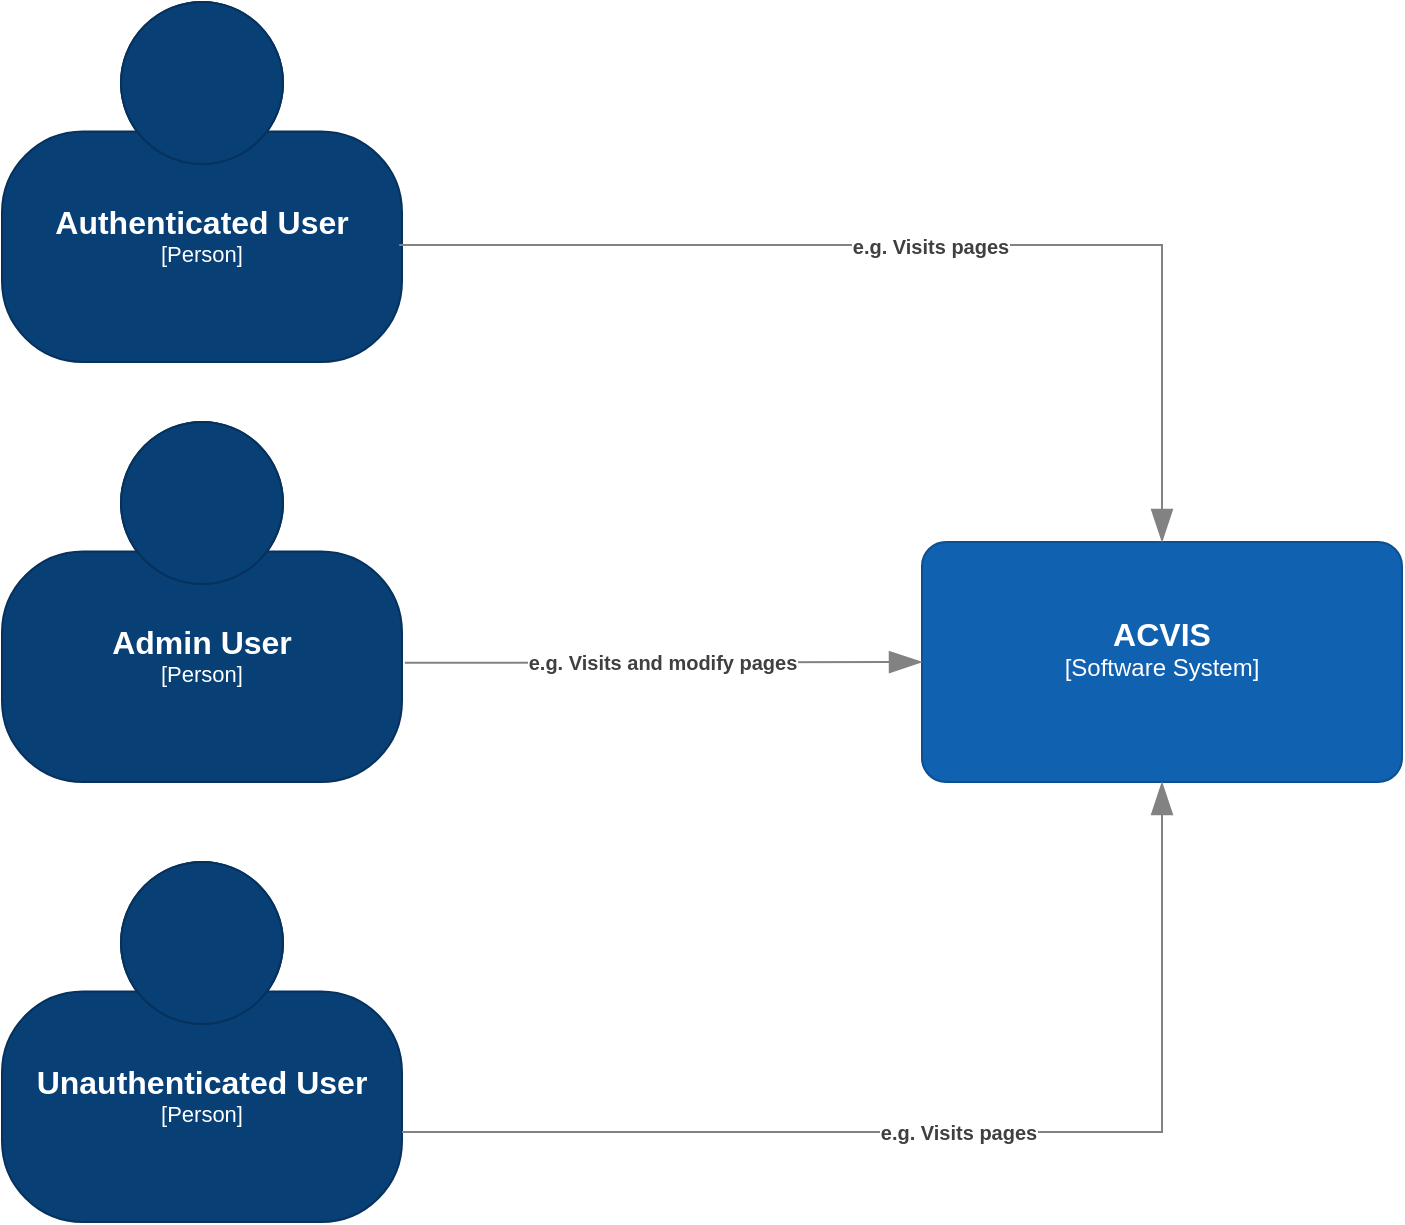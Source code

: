 <mxfile version="24.4.8" type="device" pages="5">
  <diagram name="C4-1" id="0DXy_4aHCeoJ1GWWWUoZ">
    <mxGraphModel dx="1235" dy="740" grid="1" gridSize="10" guides="1" tooltips="1" connect="1" arrows="1" fold="1" page="1" pageScale="1" pageWidth="850" pageHeight="1100" math="0" shadow="0">
      <root>
        <mxCell id="0" />
        <mxCell id="1" parent="0" />
        <object placeholders="1" c4Name="Authenticated User" c4Type="Person" c4Description="" label="&lt;font style=&quot;font-size: 16px&quot;&gt;&lt;b&gt;%c4Name%&lt;/b&gt;&lt;/font&gt;&lt;div&gt;[%c4Type%]&lt;/div&gt;&lt;br&gt;&lt;div&gt;&lt;font style=&quot;font-size: 11px&quot;&gt;&lt;font color=&quot;#cccccc&quot;&gt;%c4Description%&lt;/font&gt;&lt;/div&gt;" id="Bi1TSuvcI_8tEFMJwbSW-1">
          <mxCell style="html=1;fontSize=11;dashed=0;whiteSpace=wrap;fillColor=#083F75;strokeColor=#06315C;fontColor=#ffffff;shape=mxgraph.c4.person2;align=center;metaEdit=1;points=[[0.5,0,0],[1,0.5,0],[1,0.75,0],[0.75,1,0],[0.5,1,0],[0.25,1,0],[0,0.75,0],[0,0.5,0]];resizable=0;" vertex="1" parent="1">
            <mxGeometry x="60" y="30" width="200" height="180" as="geometry" />
          </mxCell>
        </object>
        <object placeholders="1" c4Name="Admin User" c4Type="Person" c4Description="" label="&lt;font style=&quot;font-size: 16px&quot;&gt;&lt;b&gt;%c4Name%&lt;/b&gt;&lt;/font&gt;&lt;div&gt;[%c4Type%]&lt;/div&gt;&lt;br&gt;&lt;div&gt;&lt;font style=&quot;font-size: 11px&quot;&gt;&lt;font color=&quot;#cccccc&quot;&gt;%c4Description%&lt;/font&gt;&lt;/div&gt;" id="Bi1TSuvcI_8tEFMJwbSW-2">
          <mxCell style="html=1;fontSize=11;dashed=0;whiteSpace=wrap;fillColor=#083F75;strokeColor=#06315C;fontColor=#ffffff;shape=mxgraph.c4.person2;align=center;metaEdit=1;points=[[0.5,0,0],[1,0.5,0],[1,0.75,0],[0.75,1,0],[0.5,1,0],[0.25,1,0],[0,0.75,0],[0,0.5,0]];resizable=0;" vertex="1" parent="1">
            <mxGeometry x="60" y="240" width="200" height="180" as="geometry" />
          </mxCell>
        </object>
        <object placeholders="1" c4Name="Unauthenticated User" c4Type="Person" c4Description="" label="&lt;font style=&quot;font-size: 16px&quot;&gt;&lt;b&gt;%c4Name%&lt;/b&gt;&lt;/font&gt;&lt;div&gt;[%c4Type%]&lt;/div&gt;&lt;br&gt;&lt;div&gt;&lt;font style=&quot;font-size: 11px&quot;&gt;&lt;font color=&quot;#cccccc&quot;&gt;%c4Description%&lt;/font&gt;&lt;/div&gt;" id="Bi1TSuvcI_8tEFMJwbSW-3">
          <mxCell style="html=1;fontSize=11;dashed=0;whiteSpace=wrap;fillColor=#083F75;strokeColor=#06315C;fontColor=#ffffff;shape=mxgraph.c4.person2;align=center;metaEdit=1;points=[[0.5,0,0],[1,0.5,0],[1,0.75,0],[0.75,1,0],[0.5,1,0],[0.25,1,0],[0,0.75,0],[0,0.5,0]];resizable=0;" vertex="1" parent="1">
            <mxGeometry x="60" y="460" width="200" height="180" as="geometry" />
          </mxCell>
        </object>
        <object placeholders="1" c4Name="ACVIS" c4Type="Software System" c4Description="" label="&lt;font style=&quot;font-size: 16px&quot;&gt;&lt;b&gt;%c4Name%&lt;/b&gt;&lt;/font&gt;&lt;div&gt;[%c4Type%]&lt;/div&gt;&lt;br&gt;&lt;div&gt;&lt;font style=&quot;font-size: 11px&quot;&gt;&lt;font color=&quot;#cccccc&quot;&gt;%c4Description%&lt;/font&gt;&lt;/div&gt;" id="Bi1TSuvcI_8tEFMJwbSW-4">
          <mxCell style="rounded=1;whiteSpace=wrap;html=1;labelBackgroundColor=none;fillColor=#1061B0;fontColor=#ffffff;align=center;arcSize=10;strokeColor=#0D5091;metaEdit=1;resizable=0;points=[[0.25,0,0],[0.5,0,0],[0.75,0,0],[1,0.25,0],[1,0.5,0],[1,0.75,0],[0.75,1,0],[0.5,1,0],[0.25,1,0],[0,0.75,0],[0,0.5,0],[0,0.25,0]];" vertex="1" parent="1">
            <mxGeometry x="520" y="300" width="240" height="120" as="geometry" />
          </mxCell>
        </object>
        <object placeholders="1" c4Type="Relationship" c4Description="e.g. Visits pages" label="&lt;div style=&quot;text-align: left&quot;&gt;&lt;div style=&quot;text-align: center&quot;&gt;&lt;b&gt;%c4Description%&lt;/b&gt;&lt;/div&gt;" id="Bi1TSuvcI_8tEFMJwbSW-14">
          <mxCell style="endArrow=blockThin;html=1;fontSize=10;fontColor=#404040;strokeWidth=1;endFill=1;strokeColor=#828282;elbow=vertical;metaEdit=1;endSize=14;startSize=14;jumpStyle=arc;jumpSize=16;rounded=0;edgeStyle=orthogonalEdgeStyle;exitX=0.993;exitY=0.675;exitDx=0;exitDy=0;exitPerimeter=0;entryX=0.5;entryY=0;entryDx=0;entryDy=0;entryPerimeter=0;" edge="1" parent="1" source="Bi1TSuvcI_8tEFMJwbSW-1" target="Bi1TSuvcI_8tEFMJwbSW-4">
            <mxGeometry width="240" relative="1" as="geometry">
              <mxPoint x="300" y="330" as="sourcePoint" />
              <mxPoint x="540" y="330" as="targetPoint" />
            </mxGeometry>
          </mxCell>
        </object>
        <object placeholders="1" c4Type="Relationship" c4Description="e.g. Visits pages" label="&lt;div style=&quot;text-align: left&quot;&gt;&lt;div style=&quot;text-align: center&quot;&gt;&lt;b&gt;%c4Description%&lt;/b&gt;&lt;/div&gt;" id="Bi1TSuvcI_8tEFMJwbSW-15">
          <mxCell style="endArrow=blockThin;html=1;fontSize=10;fontColor=#404040;strokeWidth=1;endFill=1;strokeColor=#828282;elbow=vertical;metaEdit=1;endSize=14;startSize=14;jumpStyle=arc;jumpSize=16;rounded=0;edgeStyle=orthogonalEdgeStyle;exitX=1;exitY=0.75;exitDx=0;exitDy=0;exitPerimeter=0;entryX=0.5;entryY=1;entryDx=0;entryDy=0;entryPerimeter=0;" edge="1" parent="1" source="Bi1TSuvcI_8tEFMJwbSW-3" target="Bi1TSuvcI_8tEFMJwbSW-4">
            <mxGeometry width="240" relative="1" as="geometry">
              <mxPoint x="269" y="162" as="sourcePoint" />
              <mxPoint x="570" y="290" as="targetPoint" />
            </mxGeometry>
          </mxCell>
        </object>
        <object placeholders="1" c4Type="Relationship" c4Description="e.g. Visits and modify pages" label="&lt;div style=&quot;text-align: left&quot;&gt;&lt;div style=&quot;text-align: center&quot;&gt;&lt;b&gt;%c4Description%&lt;/b&gt;&lt;/div&gt;" id="Bi1TSuvcI_8tEFMJwbSW-16">
          <mxCell style="endArrow=blockThin;html=1;fontSize=10;fontColor=#404040;strokeWidth=1;endFill=1;strokeColor=#828282;elbow=vertical;metaEdit=1;endSize=14;startSize=14;jumpStyle=arc;jumpSize=16;rounded=0;edgeStyle=orthogonalEdgeStyle;exitX=1.007;exitY=0.669;exitDx=0;exitDy=0;exitPerimeter=0;entryX=0;entryY=0.5;entryDx=0;entryDy=0;entryPerimeter=0;" edge="1" parent="1" source="Bi1TSuvcI_8tEFMJwbSW-2" target="Bi1TSuvcI_8tEFMJwbSW-4">
            <mxGeometry width="240" relative="1" as="geometry">
              <mxPoint x="279" y="172" as="sourcePoint" />
              <mxPoint x="410" y="360" as="targetPoint" />
            </mxGeometry>
          </mxCell>
        </object>
      </root>
    </mxGraphModel>
  </diagram>
  <diagram id="S-uaBDoFdUfsTZhANK-D" name="C4-2">
    <mxGraphModel dx="1500" dy="899" grid="1" gridSize="10" guides="1" tooltips="1" connect="1" arrows="1" fold="1" page="1" pageScale="1" pageWidth="850" pageHeight="1100" math="0" shadow="0">
      <root>
        <mxCell id="0" />
        <mxCell id="1" parent="0" />
        <object placeholders="1" c4Name="Authenticated User" c4Type="Person" c4Description="" label="&lt;font style=&quot;font-size: 16px&quot;&gt;&lt;b&gt;%c4Name%&lt;/b&gt;&lt;/font&gt;&lt;div&gt;[%c4Type%]&lt;/div&gt;&lt;br&gt;&lt;div&gt;&lt;font style=&quot;font-size: 11px&quot;&gt;&lt;font color=&quot;#cccccc&quot;&gt;%c4Description%&lt;/font&gt;&lt;/div&gt;" id="awNhiqffOSXtP6BmkVF5-1">
          <mxCell style="html=1;fontSize=11;dashed=0;whiteSpace=wrap;fillColor=#083F75;strokeColor=#06315C;fontColor=#ffffff;shape=mxgraph.c4.person2;align=center;metaEdit=1;points=[[0.5,0,0],[1,0.5,0],[1,0.75,0],[0.75,1,0],[0.5,1,0],[0.25,1,0],[0,0.75,0],[0,0.5,0]];resizable=0;" vertex="1" parent="1">
            <mxGeometry x="100" y="30" width="200" height="180" as="geometry" />
          </mxCell>
        </object>
        <object placeholders="1" c4Name="Admin User" c4Type="Person" c4Description="" label="&lt;font style=&quot;font-size: 16px&quot;&gt;&lt;b&gt;%c4Name%&lt;/b&gt;&lt;/font&gt;&lt;div&gt;[%c4Type%]&lt;/div&gt;&lt;br&gt;&lt;div&gt;&lt;font style=&quot;font-size: 11px&quot;&gt;&lt;font color=&quot;#cccccc&quot;&gt;%c4Description%&lt;/font&gt;&lt;/div&gt;" id="awNhiqffOSXtP6BmkVF5-2">
          <mxCell style="html=1;fontSize=11;dashed=0;whiteSpace=wrap;fillColor=#083F75;strokeColor=#06315C;fontColor=#ffffff;shape=mxgraph.c4.person2;align=center;metaEdit=1;points=[[0.5,0,0],[1,0.5,0],[1,0.75,0],[0.75,1,0],[0.5,1,0],[0.25,1,0],[0,0.75,0],[0,0.5,0]];resizable=0;" vertex="1" parent="1">
            <mxGeometry x="100" y="230" width="200" height="180" as="geometry" />
          </mxCell>
        </object>
        <object placeholders="1" c4Name="Unauthenticated User" c4Type="Person" c4Description="" label="&lt;font style=&quot;font-size: 16px&quot;&gt;&lt;b&gt;%c4Name%&lt;/b&gt;&lt;/font&gt;&lt;div&gt;[%c4Type%]&lt;/div&gt;&lt;br&gt;&lt;div&gt;&lt;font style=&quot;font-size: 11px&quot;&gt;&lt;font color=&quot;#cccccc&quot;&gt;%c4Description%&lt;/font&gt;&lt;/div&gt;" id="awNhiqffOSXtP6BmkVF5-3">
          <mxCell style="html=1;fontSize=11;dashed=0;whiteSpace=wrap;fillColor=#083F75;strokeColor=#06315C;fontColor=#ffffff;shape=mxgraph.c4.person2;align=center;metaEdit=1;points=[[0.5,0,0],[1,0.5,0],[1,0.75,0],[0.75,1,0],[0.5,1,0],[0.25,1,0],[0,0.75,0],[0,0.5,0]];resizable=0;" vertex="1" parent="1">
            <mxGeometry x="100" y="430" width="200" height="180" as="geometry" />
          </mxCell>
        </object>
        <object placeholders="1" c4Name="Client Browser" c4Type="Container" c4Technology="e.g. JavaScript, HTML, CSS" c4Description="web browser container" label="&lt;font style=&quot;font-size: 16px&quot;&gt;&lt;b&gt;%c4Name%&lt;/b&gt;&lt;/font&gt;&lt;div&gt;[%c4Type%:&amp;nbsp;%c4Technology%]&lt;/div&gt;&lt;br&gt;&lt;div&gt;&lt;font style=&quot;font-size: 11px&quot;&gt;&lt;font color=&quot;#E6E6E6&quot;&gt;%c4Description%&lt;/font&gt;&lt;/div&gt;" id="awNhiqffOSXtP6BmkVF5-4">
          <mxCell style="shape=mxgraph.c4.webBrowserContainer2;whiteSpace=wrap;html=1;boundedLbl=1;rounded=0;labelBackgroundColor=none;strokeColor=#118ACD;fillColor=#23A2D9;strokeColor=#118ACD;strokeColor2=#0E7DAD;fontSize=12;fontColor=#ffffff;align=center;metaEdit=1;points=[[0.5,0,0],[1,0.25,0],[1,0.5,0],[1,0.75,0],[0.5,1,0],[0,0.75,0],[0,0.5,0],[0,0.25,0]];resizable=0;" vertex="1" parent="1">
            <mxGeometry x="540" y="280" width="240" height="160" as="geometry" />
          </mxCell>
        </object>
        <object placeholders="1" c4Type="Relationship" c4Description="e.g. Visits pages" label="&lt;div style=&quot;text-align: left&quot;&gt;&lt;div style=&quot;text-align: center&quot;&gt;&lt;b&gt;%c4Description%&lt;/b&gt;&lt;/div&gt;" id="SOht0YT5cGD76i5m6W0H-1">
          <mxCell style="endArrow=blockThin;html=1;fontSize=10;fontColor=#404040;strokeWidth=1;endFill=1;strokeColor=#828282;elbow=vertical;metaEdit=1;endSize=14;startSize=14;jumpStyle=arc;jumpSize=16;rounded=0;edgeStyle=orthogonalEdgeStyle;exitX=0.993;exitY=0.675;exitDx=0;exitDy=0;exitPerimeter=0;entryX=0.5;entryY=0;entryDx=0;entryDy=0;entryPerimeter=0;" edge="1" parent="1" target="awNhiqffOSXtP6BmkVF5-4">
            <mxGeometry width="240" relative="1" as="geometry">
              <mxPoint x="299" y="152" as="sourcePoint" />
              <mxPoint x="680" y="300" as="targetPoint" />
            </mxGeometry>
          </mxCell>
        </object>
        <object placeholders="1" c4Type="Relationship" c4Description="e.g. Visits and modify pages" label="&lt;div style=&quot;text-align: left&quot;&gt;&lt;div style=&quot;text-align: center&quot;&gt;&lt;b&gt;%c4Description%&lt;/b&gt;&lt;/div&gt;" id="CKlTS5XD1d_K5d6fgX-W-1">
          <mxCell style="endArrow=blockThin;html=1;fontSize=10;fontColor=#404040;strokeWidth=1;endFill=1;strokeColor=#828282;elbow=vertical;metaEdit=1;endSize=14;startSize=14;jumpStyle=arc;jumpSize=16;rounded=0;edgeStyle=orthogonalEdgeStyle;exitX=1.007;exitY=0.669;exitDx=0;exitDy=0;exitPerimeter=0;entryX=0;entryY=0.5;entryDx=0;entryDy=0;entryPerimeter=0;" edge="1" parent="1" target="awNhiqffOSXtP6BmkVF5-4">
            <mxGeometry width="240" relative="1" as="geometry">
              <mxPoint x="301" y="360" as="sourcePoint" />
              <mxPoint x="430" y="360" as="targetPoint" />
            </mxGeometry>
          </mxCell>
        </object>
        <object placeholders="1" c4Type="Relationship" c4Description="e.g. Visits pages" label="&lt;div style=&quot;text-align: left&quot;&gt;&lt;div style=&quot;text-align: center&quot;&gt;&lt;b&gt;%c4Description%&lt;/b&gt;&lt;/div&gt;" id="CKlTS5XD1d_K5d6fgX-W-2">
          <mxCell style="endArrow=blockThin;html=1;fontSize=10;fontColor=#404040;strokeWidth=1;endFill=1;strokeColor=#828282;elbow=vertical;metaEdit=1;endSize=14;startSize=14;jumpStyle=arc;jumpSize=16;rounded=0;edgeStyle=orthogonalEdgeStyle;exitX=1.014;exitY=0.698;exitDx=0;exitDy=0;exitPerimeter=0;entryX=0.5;entryY=1;entryDx=0;entryDy=0;entryPerimeter=0;" edge="1" parent="1" source="awNhiqffOSXtP6BmkVF5-3" target="awNhiqffOSXtP6BmkVF5-4">
            <mxGeometry width="240" relative="1" as="geometry">
              <mxPoint x="309" y="162" as="sourcePoint" />
              <mxPoint x="610" y="290" as="targetPoint" />
            </mxGeometry>
          </mxCell>
        </object>
        <object placeholders="1" c4Name="Server" c4Type="Container" c4Technology="e.g. NodeJs " c4Description="server web container" label="&lt;font style=&quot;font-size: 16px&quot;&gt;&lt;b&gt;%c4Name%&lt;/b&gt;&lt;/font&gt;&lt;div&gt;[%c4Type%: %c4Technology%]&lt;/div&gt;&lt;br&gt;&lt;div&gt;&lt;font style=&quot;font-size: 11px&quot;&gt;&lt;font color=&quot;#E6E6E6&quot;&gt;%c4Description%&lt;/font&gt;&lt;/div&gt;" id="vmUaKbqPknIWO17iG8oU-1">
          <mxCell style="rounded=1;whiteSpace=wrap;html=1;fontSize=11;labelBackgroundColor=none;fillColor=#23A2D9;fontColor=#ffffff;align=center;arcSize=10;strokeColor=#0E7DAD;metaEdit=1;resizable=0;points=[[0.25,0,0],[0.5,0,0],[0.75,0,0],[1,0.25,0],[1,0.5,0],[1,0.75,0],[0.75,1,0],[0.5,1,0],[0.25,1,0],[0,0.75,0],[0,0.5,0],[0,0.25,0]];" vertex="1" parent="1">
            <mxGeometry x="540" y="690" width="240" height="120" as="geometry" />
          </mxCell>
        </object>
        <object placeholders="1" c4Name="Models" c4Type="Container" c4Technology="e.g. NodeJs" c4Description="models/repository container" label="&lt;font style=&quot;font-size: 16px&quot;&gt;&lt;b&gt;%c4Name%&lt;/b&gt;&lt;/font&gt;&lt;div&gt;[%c4Type%: %c4Technology%]&lt;/div&gt;&lt;br&gt;&lt;div&gt;&lt;font style=&quot;font-size: 11px&quot;&gt;&lt;font color=&quot;#E6E6E6&quot;&gt;%c4Description%&lt;/font&gt;&lt;/div&gt;" id="vmUaKbqPknIWO17iG8oU-5">
          <mxCell style="rounded=1;whiteSpace=wrap;html=1;fontSize=11;labelBackgroundColor=none;fillColor=#23A2D9;fontColor=#ffffff;align=center;arcSize=10;strokeColor=#0E7DAD;metaEdit=1;resizable=0;points=[[0.25,0,0],[0.5,0,0],[0.75,0,0],[1,0.25,0],[1,0.5,0],[1,0.75,0],[0.75,1,0],[0.5,1,0],[0.25,1,0],[0,0.75,0],[0,0.5,0],[0,0.25,0]];" vertex="1" parent="1">
            <mxGeometry x="185" y="690" width="240" height="120" as="geometry" />
          </mxCell>
        </object>
        <object placeholders="1" c4Type="Relationship" c4Description="Read / Write" label="&lt;div style=&quot;text-align: left&quot;&gt;&lt;div style=&quot;text-align: center&quot;&gt;&lt;b&gt;%c4Description%&lt;/b&gt;&lt;/div&gt;" id="vmUaKbqPknIWO17iG8oU-6">
          <mxCell style="endArrow=blockThin;html=1;fontSize=10;fontColor=#404040;strokeWidth=1;endFill=1;strokeColor=#828282;elbow=vertical;metaEdit=1;endSize=14;startSize=14;jumpStyle=arc;jumpSize=16;rounded=0;edgeStyle=orthogonalEdgeStyle;exitX=0;exitY=0.5;exitDx=0;exitDy=0;exitPerimeter=0;entryX=1;entryY=0.5;entryDx=0;entryDy=0;entryPerimeter=0;" edge="1" parent="1" source="vmUaKbqPknIWO17iG8oU-1" target="vmUaKbqPknIWO17iG8oU-5">
            <mxGeometry width="240" relative="1" as="geometry">
              <mxPoint x="752" y="486" as="sourcePoint" />
              <mxPoint x="754" y="696" as="targetPoint" />
            </mxGeometry>
          </mxCell>
        </object>
        <object placeholders="1" c4Name="Databse " c4Type="Container" c4Technology="e.g. PostgreSQL" c4Description="database container" label="&lt;font style=&quot;font-size: 16px&quot;&gt;&lt;b&gt;%c4Name%&lt;/b&gt;&lt;/font&gt;&lt;div&gt;[%c4Type%:&amp;nbsp;%c4Technology%]&lt;/div&gt;&lt;br&gt;&lt;div&gt;&lt;font style=&quot;font-size: 11px&quot;&gt;&lt;font color=&quot;#E6E6E6&quot;&gt;%c4Description%&lt;/font&gt;&lt;/div&gt;" id="zTMVs59yeiYJZDT8avy0-1">
          <mxCell style="shape=cylinder3;size=15;whiteSpace=wrap;html=1;boundedLbl=1;rounded=0;labelBackgroundColor=none;fillColor=#23A2D9;fontSize=12;fontColor=#ffffff;align=center;strokeColor=#0E7DAD;metaEdit=1;points=[[0.5,0,0],[1,0.25,0],[1,0.5,0],[1,0.75,0],[0.5,1,0],[0,0.75,0],[0,0.5,0],[0,0.25,0]];resizable=0;" vertex="1" parent="1">
            <mxGeometry x="350" y="860" width="240" height="120" as="geometry" />
          </mxCell>
        </object>
        <object placeholders="1" c4Type="Relationship" c4Description="CRUD" label="&lt;div style=&quot;text-align: left&quot;&gt;&lt;div style=&quot;text-align: center&quot;&gt;&lt;b&gt;%c4Description%&lt;/b&gt;&lt;/div&gt;" id="zTMVs59yeiYJZDT8avy0-2">
          <mxCell style="endArrow=blockThin;html=1;fontSize=10;fontColor=#404040;strokeWidth=1;endFill=1;strokeColor=#828282;elbow=vertical;metaEdit=1;endSize=14;startSize=14;jumpStyle=arc;jumpSize=16;rounded=0;edgeStyle=orthogonalEdgeStyle;exitX=0.5;exitY=1;exitDx=0;exitDy=0;exitPerimeter=0;entryX=0;entryY=0.5;entryDx=0;entryDy=0;entryPerimeter=0;" edge="1" parent="1" source="vmUaKbqPknIWO17iG8oU-5" target="zTMVs59yeiYJZDT8avy0-1">
            <mxGeometry width="240" relative="1" as="geometry">
              <mxPoint x="550" y="760" as="sourcePoint" />
              <mxPoint x="435" y="760" as="targetPoint" />
            </mxGeometry>
          </mxCell>
        </object>
        <object placeholders="1" c4Name="System" c4Type="SystemScopeBoundary" c4Application="ACVIS System" label="&lt;font style=&quot;font-size: 16px&quot;&gt;&lt;b&gt;&lt;div style=&quot;text-align: left&quot;&gt;%c4Name%&lt;/div&gt;&lt;/b&gt;&lt;/font&gt;&lt;div style=&quot;text-align: left&quot;&gt;[%c4Application%]&lt;/div&gt;" id="zTMVs59yeiYJZDT8avy0-3">
          <mxCell style="rounded=1;fontSize=11;whiteSpace=wrap;html=1;dashed=1;arcSize=20;fillColor=none;strokeColor=#666666;fontColor=#333333;labelBackgroundColor=none;align=left;verticalAlign=bottom;labelBorderColor=none;spacingTop=0;spacing=10;dashPattern=8 4;metaEdit=1;rotatable=0;perimeter=rectanglePerimeter;noLabel=0;labelPadding=0;allowArrows=0;connectable=0;expand=0;recursiveResize=0;editable=1;pointerEvents=0;absoluteArcSize=1;points=[[0.25,0,0],[0.5,0,0],[0.75,0,0],[1,0.25,0],[1,0.5,0],[1,0.75,0],[0.75,1,0],[0.5,1,0],[0.25,1,0],[0,0.75,0],[0,0.5,0],[0,0.25,0]];" vertex="1" parent="1">
            <mxGeometry x="160" y="670" width="650" height="350" as="geometry" />
          </mxCell>
        </object>
        <object placeholders="1" c4Type="Relationship" c4Technology="e.g. JSON/HTTP" c4Description="e.g. Makes API calls" label="&lt;div style=&quot;text-align: left&quot;&gt;&lt;div style=&quot;text-align: center&quot;&gt;&lt;b&gt;%c4Description%&lt;/b&gt;&lt;/div&gt;&lt;div style=&quot;text-align: center&quot;&gt;[%c4Technology%]&lt;/div&gt;&lt;/div&gt;" id="MyQWFGJ-nKjA-Hu28BBA-1">
          <mxCell style="endArrow=blockThin;html=1;fontSize=10;fontColor=#404040;strokeWidth=1;endFill=1;strokeColor=#828282;elbow=vertical;metaEdit=1;endSize=14;startSize=14;jumpStyle=arc;jumpSize=16;rounded=0;edgeStyle=orthogonalEdgeStyle;entryX=0.75;entryY=0;entryDx=0;entryDy=0;entryPerimeter=0;" edge="1" parent="1" target="vmUaKbqPknIWO17iG8oU-1">
            <mxGeometry width="240" relative="1" as="geometry">
              <mxPoint x="720" y="440" as="sourcePoint" />
              <mxPoint x="440" y="260" as="targetPoint" />
            </mxGeometry>
          </mxCell>
        </object>
      </root>
    </mxGraphModel>
  </diagram>
  <diagram id="XHLdnOKt1sQyFTG0CB-e" name="C4-3a">
    <mxGraphModel dx="2465" dy="968" grid="1" gridSize="10" guides="1" tooltips="1" connect="1" arrows="1" fold="1" page="1" pageScale="1" pageWidth="850" pageHeight="1100" math="0" shadow="0">
      <root>
        <mxCell id="0" />
        <mxCell id="1" parent="0" />
        <object placeholders="1" c4Name="Client Browser" c4Type="Container" c4Technology="e.g. JavaScript, HTML, CSS" c4Description="web browser container" label="&lt;font style=&quot;font-size: 16px&quot;&gt;&lt;b&gt;%c4Name%&lt;/b&gt;&lt;/font&gt;&lt;div&gt;[%c4Type%:&amp;nbsp;%c4Technology%]&lt;/div&gt;&lt;br&gt;&lt;div&gt;&lt;font style=&quot;font-size: 11px&quot;&gt;&lt;font color=&quot;#E6E6E6&quot;&gt;%c4Description%&lt;/font&gt;&lt;/div&gt;" id="YKeSePYNIf7xuEm8zeX1-1">
          <mxCell style="shape=mxgraph.c4.webBrowserContainer2;whiteSpace=wrap;html=1;boundedLbl=1;rounded=0;labelBackgroundColor=none;strokeColor=#118ACD;fillColor=#23A2D9;strokeColor=#118ACD;strokeColor2=#0E7DAD;fontSize=12;fontColor=#ffffff;align=center;metaEdit=1;points=[[0.5,0,0],[1,0.25,0],[1,0.5,0],[1,0.75,0],[0.5,1,0],[0,0.75,0],[0,0.5,0],[0,0.25,0]];resizable=0;" vertex="1" parent="1">
            <mxGeometry x="320" y="10" width="240" height="160" as="geometry" />
          </mxCell>
        </object>
        <object placeholders="1" c4Name="API Gateway" c4Type="Container" c4Technology="e.g. NodeJs" c4Description="API gateway container" label="&lt;font style=&quot;font-size: 16px&quot;&gt;&lt;b&gt;%c4Name%&lt;/b&gt;&lt;/font&gt;&lt;div&gt;[%c4Type%: %c4Technology%]&lt;/div&gt;&lt;br&gt;&lt;div&gt;&lt;font style=&quot;font-size: 11px&quot;&gt;&lt;font color=&quot;#E6E6E6&quot;&gt;%c4Description%&lt;/font&gt;&lt;/div&gt;" id="8-osO646-XYu7WAXdOp1-2">
          <mxCell style="rounded=1;whiteSpace=wrap;html=1;fontSize=11;labelBackgroundColor=none;fillColor=#23A2D9;fontColor=#ffffff;align=center;arcSize=10;strokeColor=#0E7DAD;metaEdit=1;resizable=0;points=[[0.25,0,0],[0.5,0,0],[0.75,0,0],[1,0.25,0],[1,0.5,0],[1,0.75,0],[0.75,1,0],[0.5,1,0],[0.25,1,0],[0,0.75,0],[0,0.5,0],[0,0.25,0]];" vertex="1" parent="1">
            <mxGeometry x="320" y="240" width="240" height="120" as="geometry" />
          </mxCell>
        </object>
        <object placeholders="1" c4Type="Relationship" c4Technology="e.g. JSON/HTTP" c4Description="e.g. Makes API calls" label="&lt;div style=&quot;text-align: left&quot;&gt;&lt;div style=&quot;text-align: center&quot;&gt;&lt;b&gt;%c4Description%&lt;/b&gt;&lt;/div&gt;&lt;div style=&quot;text-align: center&quot;&gt;[%c4Technology%]&lt;/div&gt;&lt;/div&gt;" id="8-osO646-XYu7WAXdOp1-4">
          <mxCell style="endArrow=blockThin;html=1;fontSize=10;fontColor=#404040;strokeWidth=1;endFill=1;strokeColor=#828282;elbow=vertical;metaEdit=1;endSize=14;startSize=14;jumpStyle=arc;jumpSize=16;rounded=0;edgeStyle=orthogonalEdgeStyle;exitX=0.5;exitY=1;exitDx=0;exitDy=0;exitPerimeter=0;entryX=0.5;entryY=0;entryDx=0;entryDy=0;entryPerimeter=0;" edge="1" parent="1" source="YKeSePYNIf7xuEm8zeX1-1" target="8-osO646-XYu7WAXdOp1-2">
            <mxGeometry width="240" relative="1" as="geometry">
              <mxPoint x="360" y="270" as="sourcePoint" />
              <mxPoint x="600" y="270" as="targetPoint" />
            </mxGeometry>
          </mxCell>
        </object>
        <object placeholders="1" c4Name="Admin Service" c4Type="Container" c4Technology="e.g.NodeJs" c4Description="administration service container" label="&lt;font style=&quot;font-size: 16px&quot;&gt;&lt;b&gt;%c4Name%&lt;/b&gt;&lt;/font&gt;&lt;div&gt;[%c4Type%: %c4Technology%]&lt;/div&gt;&lt;br&gt;&lt;div&gt;&lt;font style=&quot;font-size: 11px&quot;&gt;&lt;font color=&quot;#E6E6E6&quot;&gt;%c4Description%&lt;/font&gt;&lt;/div&gt;" id="knDN_6OqO1pNfrW64fMr-1">
          <mxCell style="rounded=1;whiteSpace=wrap;html=1;fontSize=11;labelBackgroundColor=none;fillColor=#23A2D9;fontColor=#ffffff;align=center;arcSize=10;strokeColor=#0E7DAD;metaEdit=1;resizable=0;points=[[0.25,0,0],[0.5,0,0],[0.75,0,0],[1,0.25,0],[1,0.5,0],[1,0.75,0],[0.75,1,0],[0.5,1,0],[0.25,1,0],[0,0.75,0],[0,0.5,0],[0,0.25,0]];" vertex="1" parent="1">
            <mxGeometry x="30" y="330" width="240" height="120" as="geometry" />
          </mxCell>
        </object>
        <object placeholders="1" c4Name="MainPages Service" c4Type="Container" c4Technology="e.g. NodeJs" c4Description="main pages service container" label="&lt;font style=&quot;font-size: 16px&quot;&gt;&lt;b&gt;%c4Name%&lt;/b&gt;&lt;/font&gt;&lt;div&gt;[%c4Type%: %c4Technology%]&lt;/div&gt;&lt;br&gt;&lt;div&gt;&lt;font style=&quot;font-size: 11px&quot;&gt;&lt;font color=&quot;#E6E6E6&quot;&gt;%c4Description%&lt;/font&gt;&lt;/div&gt;" id="knDN_6OqO1pNfrW64fMr-3">
          <mxCell style="rounded=1;whiteSpace=wrap;html=1;fontSize=11;labelBackgroundColor=none;fillColor=#23A2D9;fontColor=#ffffff;align=center;arcSize=10;strokeColor=#0E7DAD;metaEdit=1;resizable=0;points=[[0.25,0,0],[0.5,0,0],[0.75,0,0],[1,0.25,0],[1,0.5,0],[1,0.75,0],[0.75,1,0],[0.5,1,0],[0.25,1,0],[0,0.75,0],[0,0.5,0],[0,0.25,0]];" vertex="1" parent="1">
            <mxGeometry x="610" y="510" width="240" height="120" as="geometry" />
          </mxCell>
        </object>
        <object placeholders="1" c4Name="Frontend Service" c4Type="Container" c4Technology="e.g. NodeJs" c4Description="frontend service container" label="&lt;font style=&quot;font-size: 16px&quot;&gt;&lt;b&gt;%c4Name%&lt;/b&gt;&lt;/font&gt;&lt;div&gt;[%c4Type%: %c4Technology%]&lt;/div&gt;&lt;br&gt;&lt;div&gt;&lt;font style=&quot;font-size: 11px&quot;&gt;&lt;font color=&quot;#E6E6E6&quot;&gt;%c4Description%&lt;/font&gt;&lt;/div&gt;" id="knDN_6OqO1pNfrW64fMr-4">
          <mxCell style="rounded=1;whiteSpace=wrap;html=1;fontSize=11;labelBackgroundColor=none;fillColor=#23A2D9;fontColor=#ffffff;align=center;arcSize=10;strokeColor=#0E7DAD;metaEdit=1;resizable=0;points=[[0.25,0,0],[0.5,0,0],[0.75,0,0],[1,0.25,0],[1,0.5,0],[1,0.75,0],[0.75,1,0],[0.5,1,0],[0.25,1,0],[0,0.75,0],[0,0.5,0],[0,0.25,0]];" vertex="1" parent="1">
            <mxGeometry x="610" y="330" width="240" height="120" as="geometry" />
          </mxCell>
        </object>
        <object placeholders="1" c4Name="Auth Service" c4Type="Container" c4Technology="e.g.NodeJs" c4Description="authentication service container" label="&lt;font style=&quot;font-size: 16px&quot;&gt;&lt;b&gt;%c4Name%&lt;/b&gt;&lt;/font&gt;&lt;div&gt;[%c4Type%: %c4Technology%]&lt;/div&gt;&lt;br&gt;&lt;div&gt;&lt;font style=&quot;font-size: 11px&quot;&gt;&lt;font color=&quot;#E6E6E6&quot;&gt;%c4Description%&lt;/font&gt;&lt;/div&gt;" id="knDN_6OqO1pNfrW64fMr-5">
          <mxCell style="rounded=1;whiteSpace=wrap;html=1;fontSize=11;labelBackgroundColor=none;fillColor=#23A2D9;fontColor=#ffffff;align=center;arcSize=10;strokeColor=#0E7DAD;metaEdit=1;resizable=0;points=[[0.25,0,0],[0.5,0,0],[0.75,0,0],[1,0.25,0],[1,0.5,0],[1,0.75,0],[0.75,1,0],[0.5,1,0],[0.25,1,0],[0,0.75,0],[0,0.5,0],[0,0.25,0]];" vertex="1" parent="1">
            <mxGeometry x="30" y="510" width="240" height="120" as="geometry" />
          </mxCell>
        </object>
        <object placeholders="1" c4Name="System" c4Type="SystemScopeBoundary" c4Application="ACVIS System" label="&lt;font style=&quot;font-size: 16px&quot;&gt;&lt;b&gt;&lt;div style=&quot;text-align: left&quot;&gt;%c4Name%&lt;/div&gt;&lt;/b&gt;&lt;/font&gt;&lt;div style=&quot;text-align: left&quot;&gt;[%c4Application%]&lt;/div&gt;" id="rUmuwSX2o8ZNwau-qHKr-1">
          <mxCell style="rounded=1;fontSize=11;whiteSpace=wrap;html=1;dashed=1;arcSize=20;fillColor=none;strokeColor=#666666;fontColor=#333333;labelBackgroundColor=none;align=left;verticalAlign=bottom;labelBorderColor=none;spacingTop=0;spacing=10;dashPattern=8 4;metaEdit=1;rotatable=0;perimeter=rectanglePerimeter;noLabel=0;labelPadding=0;allowArrows=0;connectable=0;expand=0;recursiveResize=0;editable=1;pointerEvents=0;absoluteArcSize=1;points=[[0.25,0,0],[0.5,0,0],[0.75,0,0],[1,0.25,0],[1,0.5,0],[1,0.75,0],[0.75,1,0],[0.5,1,0],[0.25,1,0],[0,0.75,0],[0,0.5,0],[0,0.25,0]];" vertex="1" parent="1">
            <mxGeometry x="-50" y="220" width="990" height="460" as="geometry" />
          </mxCell>
        </object>
        <object placeholders="1" c4Name="Models" c4Type="Container" c4Technology="e.g. NodeJs" c4Description="models/repository container" label="&lt;font style=&quot;font-size: 16px&quot;&gt;&lt;b&gt;%c4Name%&lt;/b&gt;&lt;/font&gt;&lt;div&gt;[%c4Type%: %c4Technology%]&lt;/div&gt;&lt;br&gt;&lt;div&gt;&lt;font style=&quot;font-size: 11px&quot;&gt;&lt;font color=&quot;#E6E6E6&quot;&gt;%c4Description%&lt;/font&gt;&lt;/div&gt;" id="mKbAMk1vEp0KOQ81EhS4-1">
          <mxCell style="rounded=1;whiteSpace=wrap;html=1;fontSize=11;labelBackgroundColor=none;fillColor=#23A2D9;fontColor=#ffffff;align=center;arcSize=10;strokeColor=#0E7DAD;metaEdit=1;resizable=0;points=[[0.25,0,0],[0.5,0,0],[0.75,0,0],[1,0.25,0],[1,0.5,0],[1,0.75,0],[0.75,1,0],[0.5,1,0],[0.25,1,0],[0,0.75,0],[0,0.5,0],[0,0.25,0]];" vertex="1" parent="1">
            <mxGeometry x="-140" y="780" width="240" height="120" as="geometry" />
          </mxCell>
        </object>
        <object placeholders="1" c4Type="Relationship" c4Description="Read / Write" label="&lt;div style=&quot;text-align: left&quot;&gt;&lt;div style=&quot;text-align: center&quot;&gt;&lt;b&gt;%c4Description%&lt;/b&gt;&lt;/div&gt;" id="mKbAMk1vEp0KOQ81EhS4-2">
          <mxCell style="endArrow=blockThin;html=1;fontSize=10;fontColor=#404040;strokeWidth=1;endFill=1;strokeColor=#828282;elbow=vertical;metaEdit=1;endSize=14;startSize=14;jumpStyle=arc;jumpSize=16;rounded=0;edgeStyle=orthogonalEdgeStyle;entryX=0;entryY=0.5;entryDx=0;entryDy=0;entryPerimeter=0;exitX=0;exitY=0.5;exitDx=0;exitDy=0;exitPerimeter=0;" edge="1" parent="1" target="mKbAMk1vEp0KOQ81EhS4-1" source="knDN_6OqO1pNfrW64fMr-1">
            <mxGeometry width="240" relative="1" as="geometry">
              <mxPoint x="450" y="690" as="sourcePoint" />
              <mxPoint x="899" y="736" as="targetPoint" />
              <Array as="points">
                <mxPoint x="-180" y="390" />
                <mxPoint x="-180" y="820" />
              </Array>
            </mxGeometry>
          </mxCell>
        </object>
        <object placeholders="1" c4Name="Databse " c4Type="Container" c4Technology="e.g. PostgreSQL" c4Description="database container" label="&lt;font style=&quot;font-size: 16px&quot;&gt;&lt;b&gt;%c4Name%&lt;/b&gt;&lt;/font&gt;&lt;div&gt;[%c4Type%:&amp;nbsp;%c4Technology%]&lt;/div&gt;&lt;br&gt;&lt;div&gt;&lt;font style=&quot;font-size: 11px&quot;&gt;&lt;font color=&quot;#E6E6E6&quot;&gt;%c4Description%&lt;/font&gt;&lt;/div&gt;" id="mKbAMk1vEp0KOQ81EhS4-3">
          <mxCell style="shape=cylinder3;size=15;whiteSpace=wrap;html=1;boundedLbl=1;rounded=0;labelBackgroundColor=none;fillColor=#23A2D9;fontSize=12;fontColor=#ffffff;align=center;strokeColor=#0E7DAD;metaEdit=1;points=[[0.5,0,0],[1,0.25,0],[1,0.5,0],[1,0.75,0],[0.5,1,0],[0,0.75,0],[0,0.5,0],[0,0.25,0]];resizable=0;" vertex="1" parent="1">
            <mxGeometry x="-140" y="960" width="240" height="120" as="geometry" />
          </mxCell>
        </object>
        <object placeholders="1" c4Type="Relationship" c4Description="CRUD" label="&lt;div style=&quot;text-align: left&quot;&gt;&lt;div style=&quot;text-align: center&quot;&gt;&lt;b&gt;%c4Description%&lt;/b&gt;&lt;/div&gt;" id="mKbAMk1vEp0KOQ81EhS4-4">
          <mxCell style="endArrow=blockThin;html=1;fontSize=10;fontColor=#404040;strokeWidth=1;endFill=1;strokeColor=#828282;elbow=vertical;metaEdit=1;endSize=14;startSize=14;jumpStyle=arc;jumpSize=16;rounded=0;edgeStyle=orthogonalEdgeStyle;exitX=0.5;exitY=1;exitDx=0;exitDy=0;exitPerimeter=0;" edge="1" parent="1" source="mKbAMk1vEp0KOQ81EhS4-1" target="mKbAMk1vEp0KOQ81EhS4-3">
            <mxGeometry width="240" relative="1" as="geometry">
              <mxPoint x="615" y="820" as="sourcePoint" />
              <mxPoint x="500" y="820" as="targetPoint" />
            </mxGeometry>
          </mxCell>
        </object>
        <object placeholders="1" c4Type="Relationship" c4Technology="e.g. JSON/HTTP" c4Description="e.g. Makes API calls" label="&lt;div style=&quot;text-align: left&quot;&gt;&lt;div style=&quot;text-align: center&quot;&gt;&lt;b&gt;%c4Description%&lt;/b&gt;&lt;/div&gt;&lt;div style=&quot;text-align: center&quot;&gt;[%c4Technology%]&lt;/div&gt;&lt;/div&gt;" id="mKbAMk1vEp0KOQ81EhS4-5">
          <mxCell style="endArrow=blockThin;html=1;fontSize=10;fontColor=#404040;strokeWidth=1;endFill=1;strokeColor=#828282;elbow=vertical;metaEdit=1;endSize=14;startSize=14;jumpStyle=arc;jumpSize=16;rounded=0;edgeStyle=orthogonalEdgeStyle;exitX=0.5;exitY=1;exitDx=0;exitDy=0;exitPerimeter=0;entryX=1;entryY=0.5;entryDx=0;entryDy=0;entryPerimeter=0;" edge="1" parent="1" source="8-osO646-XYu7WAXdOp1-2" target="knDN_6OqO1pNfrW64fMr-1">
            <mxGeometry width="240" relative="1" as="geometry">
              <mxPoint x="450" y="190" as="sourcePoint" />
              <mxPoint x="450" y="250" as="targetPoint" />
            </mxGeometry>
          </mxCell>
        </object>
        <object placeholders="1" c4Type="Relationship" c4Technology="e.g. JSON/HTTP" c4Description="e.g. Makes API calls" label="&lt;div style=&quot;text-align: left&quot;&gt;&lt;div style=&quot;text-align: center&quot;&gt;&lt;b&gt;%c4Description%&lt;/b&gt;&lt;/div&gt;&lt;div style=&quot;text-align: center&quot;&gt;[%c4Technology%]&lt;/div&gt;&lt;/div&gt;" id="mKbAMk1vEp0KOQ81EhS4-6">
          <mxCell style="endArrow=blockThin;html=1;fontSize=10;fontColor=#404040;strokeWidth=1;endFill=1;strokeColor=#828282;elbow=vertical;metaEdit=1;endSize=14;startSize=14;jumpStyle=arc;jumpSize=16;rounded=0;edgeStyle=orthogonalEdgeStyle;exitX=0.5;exitY=1;exitDx=0;exitDy=0;exitPerimeter=0;entryX=0;entryY=0.5;entryDx=0;entryDy=0;entryPerimeter=0;" edge="1" parent="1" source="8-osO646-XYu7WAXdOp1-2" target="knDN_6OqO1pNfrW64fMr-3">
            <mxGeometry width="240" relative="1" as="geometry">
              <mxPoint x="460" y="200" as="sourcePoint" />
              <mxPoint x="460" y="260" as="targetPoint" />
            </mxGeometry>
          </mxCell>
        </object>
        <object placeholders="1" c4Type="Relationship" c4Technology="e.g. JSON/HTTP" c4Description="e.g. Makes API calls" label="&lt;div style=&quot;text-align: left&quot;&gt;&lt;div style=&quot;text-align: center&quot;&gt;&lt;b&gt;%c4Description%&lt;/b&gt;&lt;/div&gt;&lt;div style=&quot;text-align: center&quot;&gt;[%c4Technology%]&lt;/div&gt;&lt;/div&gt;" id="mKbAMk1vEp0KOQ81EhS4-7">
          <mxCell style="endArrow=blockThin;html=1;fontSize=10;fontColor=#404040;strokeWidth=1;endFill=1;strokeColor=#828282;elbow=vertical;metaEdit=1;endSize=14;startSize=14;jumpStyle=arc;jumpSize=16;rounded=0;edgeStyle=orthogonalEdgeStyle;exitX=0.5;exitY=1;exitDx=0;exitDy=0;exitPerimeter=0;entryX=1;entryY=0.5;entryDx=0;entryDy=0;entryPerimeter=0;" edge="1" parent="1" source="8-osO646-XYu7WAXdOp1-2" target="knDN_6OqO1pNfrW64fMr-5">
            <mxGeometry width="240" relative="1" as="geometry">
              <mxPoint x="470" y="210" as="sourcePoint" />
              <mxPoint x="470" y="270" as="targetPoint" />
            </mxGeometry>
          </mxCell>
        </object>
        <object placeholders="1" c4Type="Relationship" c4Technology="e.g. JSON/HTTP" c4Description="e.g. Makes API calls" label="&lt;div style=&quot;text-align: left&quot;&gt;&lt;div style=&quot;text-align: center&quot;&gt;&lt;b&gt;%c4Description%&lt;/b&gt;&lt;/div&gt;&lt;div style=&quot;text-align: center&quot;&gt;[%c4Technology%]&lt;/div&gt;&lt;/div&gt;" id="mKbAMk1vEp0KOQ81EhS4-8">
          <mxCell style="endArrow=blockThin;html=1;fontSize=10;fontColor=#404040;strokeWidth=1;endFill=1;strokeColor=#828282;elbow=vertical;metaEdit=1;endSize=14;startSize=14;jumpStyle=arc;jumpSize=16;rounded=0;edgeStyle=orthogonalEdgeStyle;exitX=0.5;exitY=1;exitDx=0;exitDy=0;exitPerimeter=0;" edge="1" parent="1" source="8-osO646-XYu7WAXdOp1-2" target="knDN_6OqO1pNfrW64fMr-4">
            <mxGeometry width="240" relative="1" as="geometry">
              <mxPoint x="480" y="220" as="sourcePoint" />
              <mxPoint x="480" y="280" as="targetPoint" />
            </mxGeometry>
          </mxCell>
        </object>
        <object placeholders="1" c4Type="Relationship" c4Technology="e.g. JSON/HTTP" c4Description="e.g. Makes API calls" label="&lt;div style=&quot;text-align: left&quot;&gt;&lt;div style=&quot;text-align: center&quot;&gt;&lt;b&gt;%c4Description%&lt;/b&gt;&lt;/div&gt;&lt;div style=&quot;text-align: center&quot;&gt;[%c4Technology%]&lt;/div&gt;&lt;/div&gt;" id="mKbAMk1vEp0KOQ81EhS4-9">
          <mxCell style="endArrow=blockThin;html=1;fontSize=10;fontColor=#404040;strokeWidth=1;endFill=1;strokeColor=#828282;elbow=vertical;metaEdit=1;endSize=14;startSize=14;jumpStyle=arc;jumpSize=16;rounded=0;edgeStyle=orthogonalEdgeStyle;entryX=1;entryY=0.5;entryDx=0;entryDy=0;entryPerimeter=0;exitX=0.5;exitY=0;exitDx=0;exitDy=0;exitPerimeter=0;" edge="1" parent="1" source="knDN_6OqO1pNfrW64fMr-4" target="8-osO646-XYu7WAXdOp1-2">
            <mxGeometry width="240" relative="1" as="geometry">
              <mxPoint x="750" y="320" as="sourcePoint" />
              <mxPoint x="490" y="290" as="targetPoint" />
            </mxGeometry>
          </mxCell>
        </object>
        <object placeholders="1" c4Type="Relationship" c4Technology="e.g. JSON/HTTP" c4Description="e.g. Makes API calls" label="&lt;div style=&quot;text-align: left&quot;&gt;&lt;div style=&quot;text-align: center&quot;&gt;&lt;b&gt;%c4Description%&lt;/b&gt;&lt;/div&gt;&lt;div style=&quot;text-align: center&quot;&gt;[%c4Technology%]&lt;/div&gt;&lt;/div&gt;" id="mKbAMk1vEp0KOQ81EhS4-10">
          <mxCell style="endArrow=blockThin;html=1;fontSize=10;fontColor=#404040;strokeWidth=1;endFill=1;strokeColor=#828282;elbow=vertical;metaEdit=1;endSize=14;startSize=14;jumpStyle=arc;jumpSize=16;rounded=0;edgeStyle=orthogonalEdgeStyle;exitX=1;exitY=0.5;exitDx=0;exitDy=0;exitPerimeter=0;" edge="1" parent="1" source="knDN_6OqO1pNfrW64fMr-3" target="8-osO646-XYu7WAXdOp1-2">
            <mxGeometry width="240" relative="1" as="geometry">
              <mxPoint x="500" y="240" as="sourcePoint" />
              <mxPoint x="500" y="300" as="targetPoint" />
              <Array as="points">
                <mxPoint x="880" y="570" />
                <mxPoint x="880" y="251" />
                <mxPoint x="590" y="251" />
                <mxPoint x="590" y="300" />
              </Array>
            </mxGeometry>
          </mxCell>
        </object>
        <object placeholders="1" c4Type="Relationship" c4Technology="e.g. JSON/HTTP" c4Description="e.g. Makes API calls" label="&lt;div style=&quot;text-align: left&quot;&gt;&lt;div style=&quot;text-align: center&quot;&gt;&lt;b&gt;%c4Description%&lt;/b&gt;&lt;/div&gt;&lt;div style=&quot;text-align: center&quot;&gt;[%c4Technology%]&lt;/div&gt;&lt;/div&gt;" id="mKbAMk1vEp0KOQ81EhS4-12">
          <mxCell style="endArrow=blockThin;html=1;fontSize=10;fontColor=#404040;strokeWidth=1;endFill=1;strokeColor=#828282;elbow=vertical;metaEdit=1;endSize=14;startSize=14;jumpStyle=arc;jumpSize=16;rounded=0;edgeStyle=orthogonalEdgeStyle;entryX=0;entryY=0.5;entryDx=0;entryDy=0;entryPerimeter=0;exitX=0.5;exitY=0;exitDx=0;exitDy=0;exitPerimeter=0;" edge="1" parent="1" source="knDN_6OqO1pNfrW64fMr-1" target="8-osO646-XYu7WAXdOp1-2">
            <mxGeometry width="240" relative="1" as="geometry">
              <mxPoint x="190" y="290" as="sourcePoint" />
              <mxPoint x="20" y="260" as="targetPoint" />
            </mxGeometry>
          </mxCell>
        </object>
        <object placeholders="1" c4Type="Relationship" c4Technology="e.g. JSON/HTTP" c4Description="e.g. Makes API calls" label="&lt;div style=&quot;text-align: left&quot;&gt;&lt;div style=&quot;text-align: center&quot;&gt;&lt;b&gt;%c4Description%&lt;/b&gt;&lt;/div&gt;&lt;div style=&quot;text-align: center&quot;&gt;[%c4Technology%]&lt;/div&gt;&lt;/div&gt;" id="mKbAMk1vEp0KOQ81EhS4-13">
          <mxCell style="endArrow=blockThin;html=1;fontSize=10;fontColor=#404040;strokeWidth=1;endFill=1;strokeColor=#828282;elbow=vertical;metaEdit=1;endSize=14;startSize=14;jumpStyle=arc;jumpSize=16;rounded=0;edgeStyle=orthogonalEdgeStyle;exitX=0;exitY=0.5;exitDx=0;exitDy=0;exitPerimeter=0;" edge="1" parent="1" source="knDN_6OqO1pNfrW64fMr-5">
            <mxGeometry width="240" relative="1" as="geometry">
              <mxPoint x="160" y="568.94" as="sourcePoint" />
              <mxPoint x="320" y="299" as="targetPoint" />
              <Array as="points">
                <mxPoint y="569" />
                <mxPoint y="250" />
                <mxPoint x="290" y="250" />
                <mxPoint x="290" y="299" />
              </Array>
            </mxGeometry>
          </mxCell>
        </object>
        <object placeholders="1" c4Name="Models" c4Type="Container" c4Technology="e.g. NodeJs" c4Description="models/repository container" label="&lt;font style=&quot;font-size: 16px&quot;&gt;&lt;b&gt;%c4Name%&lt;/b&gt;&lt;/font&gt;&lt;div&gt;[%c4Type%: %c4Technology%]&lt;/div&gt;&lt;br&gt;&lt;div&gt;&lt;font style=&quot;font-size: 11px&quot;&gt;&lt;font color=&quot;#E6E6E6&quot;&gt;%c4Description%&lt;/font&gt;&lt;/div&gt;" id="QdqkapiE8h2eix3nYUiR-4">
          <mxCell style="rounded=1;whiteSpace=wrap;html=1;fontSize=11;labelBackgroundColor=none;fillColor=#23A2D9;fontColor=#ffffff;align=center;arcSize=10;strokeColor=#0E7DAD;metaEdit=1;resizable=0;points=[[0.25,0,0],[0.5,0,0],[0.75,0,0],[1,0.25,0],[1,0.5,0],[1,0.75,0],[0.75,1,0],[0.5,1,0],[0.25,1,0],[0,0.75,0],[0,0.5,0],[0,0.25,0]];" vertex="1" parent="1">
            <mxGeometry x="170" y="780" width="240" height="120" as="geometry" />
          </mxCell>
        </object>
        <object placeholders="1" c4Name="Databse " c4Type="Container" c4Technology="e.g. PostgreSQL" c4Description="database container" label="&lt;font style=&quot;font-size: 16px&quot;&gt;&lt;b&gt;%c4Name%&lt;/b&gt;&lt;/font&gt;&lt;div&gt;[%c4Type%:&amp;nbsp;%c4Technology%]&lt;/div&gt;&lt;br&gt;&lt;div&gt;&lt;font style=&quot;font-size: 11px&quot;&gt;&lt;font color=&quot;#E6E6E6&quot;&gt;%c4Description%&lt;/font&gt;&lt;/div&gt;" id="QdqkapiE8h2eix3nYUiR-5">
          <mxCell style="shape=cylinder3;size=15;whiteSpace=wrap;html=1;boundedLbl=1;rounded=0;labelBackgroundColor=none;fillColor=#23A2D9;fontSize=12;fontColor=#ffffff;align=center;strokeColor=#0E7DAD;metaEdit=1;points=[[0.5,0,0],[1,0.25,0],[1,0.5,0],[1,0.75,0],[0.5,1,0],[0,0.75,0],[0,0.5,0],[0,0.25,0]];resizable=0;" vertex="1" parent="1">
            <mxGeometry x="170" y="960" width="240" height="120" as="geometry" />
          </mxCell>
        </object>
        <object placeholders="1" c4Type="Relationship" c4Description="CRUD" label="&lt;div style=&quot;text-align: left&quot;&gt;&lt;div style=&quot;text-align: center&quot;&gt;&lt;b&gt;%c4Description%&lt;/b&gt;&lt;/div&gt;" id="QdqkapiE8h2eix3nYUiR-6">
          <mxCell style="endArrow=blockThin;html=1;fontSize=10;fontColor=#404040;strokeWidth=1;endFill=1;strokeColor=#828282;elbow=vertical;metaEdit=1;endSize=14;startSize=14;jumpStyle=arc;jumpSize=16;rounded=0;edgeStyle=orthogonalEdgeStyle;exitX=0.5;exitY=1;exitDx=0;exitDy=0;exitPerimeter=0;" edge="1" parent="1" source="QdqkapiE8h2eix3nYUiR-4" target="QdqkapiE8h2eix3nYUiR-5">
            <mxGeometry width="240" relative="1" as="geometry">
              <mxPoint x="925" y="820" as="sourcePoint" />
              <mxPoint x="810" y="820" as="targetPoint" />
            </mxGeometry>
          </mxCell>
        </object>
        <object placeholders="1" c4Name="Models" c4Type="Container" c4Technology="e.g. NodeJs" c4Description="models/repository container" label="&lt;font style=&quot;font-size: 16px&quot;&gt;&lt;b&gt;%c4Name%&lt;/b&gt;&lt;/font&gt;&lt;div&gt;[%c4Type%: %c4Technology%]&lt;/div&gt;&lt;br&gt;&lt;div&gt;&lt;font style=&quot;font-size: 11px&quot;&gt;&lt;font color=&quot;#E6E6E6&quot;&gt;%c4Description%&lt;/font&gt;&lt;/div&gt;" id="QdqkapiE8h2eix3nYUiR-7">
          <mxCell style="rounded=1;whiteSpace=wrap;html=1;fontSize=11;labelBackgroundColor=none;fillColor=#23A2D9;fontColor=#ffffff;align=center;arcSize=10;strokeColor=#0E7DAD;metaEdit=1;resizable=0;points=[[0.25,0,0],[0.5,0,0],[0.75,0,0],[1,0.25,0],[1,0.5,0],[1,0.75,0],[0.75,1,0],[0.5,1,0],[0.25,1,0],[0,0.75,0],[0,0.5,0],[0,0.25,0]];" vertex="1" parent="1">
            <mxGeometry x="480" y="780" width="240" height="120" as="geometry" />
          </mxCell>
        </object>
        <object placeholders="1" c4Name="Databse " c4Type="Container" c4Technology="e.g. PostgreSQL" c4Description="database container" label="&lt;font style=&quot;font-size: 16px&quot;&gt;&lt;b&gt;%c4Name%&lt;/b&gt;&lt;/font&gt;&lt;div&gt;[%c4Type%:&amp;nbsp;%c4Technology%]&lt;/div&gt;&lt;br&gt;&lt;div&gt;&lt;font style=&quot;font-size: 11px&quot;&gt;&lt;font color=&quot;#E6E6E6&quot;&gt;%c4Description%&lt;/font&gt;&lt;/div&gt;" id="QdqkapiE8h2eix3nYUiR-8">
          <mxCell style="shape=cylinder3;size=15;whiteSpace=wrap;html=1;boundedLbl=1;rounded=0;labelBackgroundColor=none;fillColor=#23A2D9;fontSize=12;fontColor=#ffffff;align=center;strokeColor=#0E7DAD;metaEdit=1;points=[[0.5,0,0],[1,0.25,0],[1,0.5,0],[1,0.75,0],[0.5,1,0],[0,0.75,0],[0,0.5,0],[0,0.25,0]];resizable=0;" vertex="1" parent="1">
            <mxGeometry x="480" y="960" width="240" height="120" as="geometry" />
          </mxCell>
        </object>
        <object placeholders="1" c4Type="Relationship" c4Description="CRUD" label="&lt;div style=&quot;text-align: left&quot;&gt;&lt;div style=&quot;text-align: center&quot;&gt;&lt;b&gt;%c4Description%&lt;/b&gt;&lt;/div&gt;" id="QdqkapiE8h2eix3nYUiR-9">
          <mxCell style="endArrow=blockThin;html=1;fontSize=10;fontColor=#404040;strokeWidth=1;endFill=1;strokeColor=#828282;elbow=vertical;metaEdit=1;endSize=14;startSize=14;jumpStyle=arc;jumpSize=16;rounded=0;edgeStyle=orthogonalEdgeStyle;exitX=0.5;exitY=1;exitDx=0;exitDy=0;exitPerimeter=0;" edge="1" parent="1" source="QdqkapiE8h2eix3nYUiR-7" target="QdqkapiE8h2eix3nYUiR-8">
            <mxGeometry width="240" relative="1" as="geometry">
              <mxPoint x="1235" y="820" as="sourcePoint" />
              <mxPoint x="1120" y="820" as="targetPoint" />
            </mxGeometry>
          </mxCell>
        </object>
        <object placeholders="1" c4Name="Models" c4Type="Container" c4Technology="e.g. NodeJs" c4Description="models/repository container" label="&lt;font style=&quot;font-size: 16px&quot;&gt;&lt;b&gt;%c4Name%&lt;/b&gt;&lt;/font&gt;&lt;div&gt;[%c4Type%: %c4Technology%]&lt;/div&gt;&lt;br&gt;&lt;div&gt;&lt;font style=&quot;font-size: 11px&quot;&gt;&lt;font color=&quot;#E6E6E6&quot;&gt;%c4Description%&lt;/font&gt;&lt;/div&gt;" id="QdqkapiE8h2eix3nYUiR-10">
          <mxCell style="rounded=1;whiteSpace=wrap;html=1;fontSize=11;labelBackgroundColor=none;fillColor=#23A2D9;fontColor=#ffffff;align=center;arcSize=10;strokeColor=#0E7DAD;metaEdit=1;resizable=0;points=[[0.25,0,0],[0.5,0,0],[0.75,0,0],[1,0.25,0],[1,0.5,0],[1,0.75,0],[0.75,1,0],[0.5,1,0],[0.25,1,0],[0,0.75,0],[0,0.5,0],[0,0.25,0]];" vertex="1" parent="1">
            <mxGeometry x="780" y="780" width="240" height="120" as="geometry" />
          </mxCell>
        </object>
        <object placeholders="1" c4Name="Databse " c4Type="Container" c4Technology="e.g. PostgreSQL" c4Description="database container" label="&lt;font style=&quot;font-size: 16px&quot;&gt;&lt;b&gt;%c4Name%&lt;/b&gt;&lt;/font&gt;&lt;div&gt;[%c4Type%:&amp;nbsp;%c4Technology%]&lt;/div&gt;&lt;br&gt;&lt;div&gt;&lt;font style=&quot;font-size: 11px&quot;&gt;&lt;font color=&quot;#E6E6E6&quot;&gt;%c4Description%&lt;/font&gt;&lt;/div&gt;" id="QdqkapiE8h2eix3nYUiR-11">
          <mxCell style="shape=cylinder3;size=15;whiteSpace=wrap;html=1;boundedLbl=1;rounded=0;labelBackgroundColor=none;fillColor=#23A2D9;fontSize=12;fontColor=#ffffff;align=center;strokeColor=#0E7DAD;metaEdit=1;points=[[0.5,0,0],[1,0.25,0],[1,0.5,0],[1,0.75,0],[0.5,1,0],[0,0.75,0],[0,0.5,0],[0,0.25,0]];resizable=0;" vertex="1" parent="1">
            <mxGeometry x="780" y="960" width="240" height="120" as="geometry" />
          </mxCell>
        </object>
        <object placeholders="1" c4Type="Relationship" c4Description="CRUD" label="&lt;div style=&quot;text-align: left&quot;&gt;&lt;div style=&quot;text-align: center&quot;&gt;&lt;b&gt;%c4Description%&lt;/b&gt;&lt;/div&gt;" id="QdqkapiE8h2eix3nYUiR-12">
          <mxCell style="endArrow=blockThin;html=1;fontSize=10;fontColor=#404040;strokeWidth=1;endFill=1;strokeColor=#828282;elbow=vertical;metaEdit=1;endSize=14;startSize=14;jumpStyle=arc;jumpSize=16;rounded=0;edgeStyle=orthogonalEdgeStyle;exitX=0.5;exitY=1;exitDx=0;exitDy=0;exitPerimeter=0;" edge="1" parent="1" source="QdqkapiE8h2eix3nYUiR-10" target="QdqkapiE8h2eix3nYUiR-11">
            <mxGeometry width="240" relative="1" as="geometry">
              <mxPoint x="1535" y="820" as="sourcePoint" />
              <mxPoint x="1420" y="820" as="targetPoint" />
            </mxGeometry>
          </mxCell>
        </object>
        <object placeholders="1" c4Type="Relationship" c4Description="Read / Write" label="&lt;div style=&quot;text-align: left&quot;&gt;&lt;div style=&quot;text-align: center&quot;&gt;&lt;b&gt;%c4Description%&lt;/b&gt;&lt;/div&gt;" id="QdqkapiE8h2eix3nYUiR-13">
          <mxCell style="endArrow=blockThin;html=1;fontSize=10;fontColor=#404040;strokeWidth=1;endFill=1;strokeColor=#828282;elbow=vertical;metaEdit=1;endSize=14;startSize=14;jumpStyle=arc;jumpSize=16;rounded=0;edgeStyle=orthogonalEdgeStyle;entryX=0.5;entryY=0;entryDx=0;entryDy=0;entryPerimeter=0;exitX=0.5;exitY=1;exitDx=0;exitDy=0;exitPerimeter=0;" edge="1" parent="1" source="knDN_6OqO1pNfrW64fMr-5" target="QdqkapiE8h2eix3nYUiR-4">
            <mxGeometry width="240" relative="1" as="geometry">
              <mxPoint x="40" y="400" as="sourcePoint" />
              <mxPoint x="-130" y="830" as="targetPoint" />
              <Array as="points">
                <mxPoint x="150" y="700" />
                <mxPoint x="290" y="700" />
              </Array>
            </mxGeometry>
          </mxCell>
        </object>
        <object placeholders="1" c4Type="Relationship" c4Description="Read / Write" label="&lt;div style=&quot;text-align: left&quot;&gt;&lt;div style=&quot;text-align: center&quot;&gt;&lt;b&gt;%c4Description%&lt;/b&gt;&lt;/div&gt;" id="QdqkapiE8h2eix3nYUiR-14">
          <mxCell style="endArrow=blockThin;html=1;fontSize=10;fontColor=#404040;strokeWidth=1;endFill=1;strokeColor=#828282;elbow=vertical;metaEdit=1;endSize=14;startSize=14;jumpStyle=arc;jumpSize=16;rounded=0;edgeStyle=orthogonalEdgeStyle;exitX=0.5;exitY=1;exitDx=0;exitDy=0;exitPerimeter=0;entryX=0.5;entryY=0;entryDx=0;entryDy=0;entryPerimeter=0;" edge="1" parent="1" source="knDN_6OqO1pNfrW64fMr-3" target="QdqkapiE8h2eix3nYUiR-7">
            <mxGeometry width="240" relative="1" as="geometry">
              <mxPoint x="460" y="630" as="sourcePoint" />
              <mxPoint x="600" y="770" as="targetPoint" />
              <Array as="points">
                <mxPoint x="730" y="700" />
                <mxPoint x="600" y="700" />
              </Array>
            </mxGeometry>
          </mxCell>
        </object>
        <object placeholders="1" c4Type="Relationship" c4Description="Read / Write" label="&lt;div style=&quot;text-align: left&quot;&gt;&lt;div style=&quot;text-align: center&quot;&gt;&lt;b&gt;%c4Description%&lt;/b&gt;&lt;/div&gt;" id="QdqkapiE8h2eix3nYUiR-15">
          <mxCell style="endArrow=blockThin;html=1;fontSize=10;fontColor=#404040;strokeWidth=1;endFill=1;strokeColor=#828282;elbow=vertical;metaEdit=1;endSize=14;startSize=14;jumpStyle=arc;jumpSize=16;rounded=0;edgeStyle=orthogonalEdgeStyle;" edge="1" parent="1">
            <mxGeometry width="240" relative="1" as="geometry">
              <mxPoint x="850" y="400" as="sourcePoint" />
              <mxPoint x="1020" y="830" as="targetPoint" />
              <Array as="points">
                <mxPoint x="850" y="390" />
                <mxPoint x="1070" y="390" />
                <mxPoint x="1070" y="830" />
              </Array>
            </mxGeometry>
          </mxCell>
        </object>
      </root>
    </mxGraphModel>
  </diagram>
  <diagram id="DbfL7wL3JoWR7HfoHdKY" name="C4-3b">
    <mxGraphModel dx="2950" dy="2358" grid="1" gridSize="10" guides="1" tooltips="1" connect="1" arrows="1" fold="1" page="1" pageScale="1" pageWidth="850" pageHeight="1100" math="0" shadow="0">
      <root>
        <mxCell id="0" />
        <mxCell id="1" parent="0" />
        <object placeholders="1" c4Type="Relationship" c4Technology="e.g. JSON/HTTP" c4Description="e.g. Makes API calls" label="&lt;div style=&quot;text-align: left&quot;&gt;&lt;div style=&quot;text-align: center&quot;&gt;&lt;b&gt;%c4Description%&lt;/b&gt;&lt;/div&gt;&lt;div style=&quot;text-align: center&quot;&gt;[%c4Technology%]&lt;/div&gt;&lt;/div&gt;" id="6MZ-oGJOiqyaW3rEBpK8-1">
          <mxCell style="endArrow=blockThin;html=1;fontSize=10;fontColor=#404040;strokeWidth=1;endFill=1;strokeColor=#828282;elbow=vertical;metaEdit=1;endSize=14;startSize=14;jumpStyle=arc;jumpSize=16;rounded=0;edgeStyle=orthogonalEdgeStyle;exitX=0.5;exitY=1;exitDx=0;exitDy=0;exitPerimeter=0;entryX=0.5;entryY=0;entryDx=0;entryDy=0;entryPerimeter=0;" edge="1" parent="1" source="L6Tar-K3midLfGveLmhC-1">
            <mxGeometry width="240" relative="1" as="geometry">
              <mxPoint x="440" y="170" as="sourcePoint" />
              <mxPoint x="440" y="240" as="targetPoint" />
            </mxGeometry>
          </mxCell>
        </object>
        <object placeholders="1" c4Name="System" c4Type="SystemScopeBoundary" c4Application="ACVIS System" label="&lt;font style=&quot;font-size: 16px&quot;&gt;&lt;b&gt;&lt;div style=&quot;text-align: left&quot;&gt;%c4Name%&lt;/div&gt;&lt;/b&gt;&lt;/font&gt;&lt;div style=&quot;text-align: left&quot;&gt;[%c4Application%]&lt;/div&gt;" id="6MZ-oGJOiqyaW3rEBpK8-2">
          <mxCell style="rounded=1;fontSize=11;whiteSpace=wrap;html=1;dashed=1;arcSize=20;fillColor=none;strokeColor=#666666;fontColor=#333333;labelBackgroundColor=none;align=left;verticalAlign=bottom;labelBorderColor=none;spacingTop=0;spacing=10;dashPattern=8 4;metaEdit=1;rotatable=0;perimeter=rectanglePerimeter;noLabel=0;labelPadding=0;allowArrows=0;connectable=0;expand=0;recursiveResize=0;editable=1;pointerEvents=0;absoluteArcSize=1;points=[[0.25,0,0],[0.5,0,0],[0.75,0,0],[1,0.25,0],[1,0.5,0],[1,0.75,0],[0.75,1,0],[0.5,1,0],[0.25,1,0],[0,0.75,0],[0,0.5,0],[0,0.25,0]];" vertex="1" parent="1">
            <mxGeometry x="-140" y="200" width="1300" height="670" as="geometry" />
          </mxCell>
        </object>
        <object placeholders="1" c4Name="Client Browser" c4Type="Container" c4Technology="e.g. JavaScript, HTML, CSS" c4Description="web browser container" label="&lt;font style=&quot;font-size: 16px&quot;&gt;&lt;b&gt;%c4Name%&lt;/b&gt;&lt;/font&gt;&lt;div&gt;[%c4Type%:&amp;nbsp;%c4Technology%]&lt;/div&gt;&lt;br&gt;&lt;div&gt;&lt;font style=&quot;font-size: 11px&quot;&gt;&lt;font color=&quot;#E6E6E6&quot;&gt;%c4Description%&lt;/font&gt;&lt;/div&gt;" id="L6Tar-K3midLfGveLmhC-1">
          <mxCell style="shape=mxgraph.c4.webBrowserContainer2;whiteSpace=wrap;html=1;boundedLbl=1;rounded=0;labelBackgroundColor=none;strokeColor=#118ACD;fillColor=#23A2D9;strokeColor=#118ACD;strokeColor2=#0E7DAD;fontSize=12;fontColor=#ffffff;align=center;metaEdit=1;points=[[0.5,0,0],[1,0.25,0],[1,0.5,0],[1,0.75,0],[0.5,1,0],[0,0.75,0],[0,0.5,0],[0,0.25,0]];resizable=0;" vertex="1" parent="1">
            <mxGeometry x="320" y="-30" width="240" height="160" as="geometry" />
          </mxCell>
        </object>
        <object placeholders="1" c4Name="API Gateway Controller" c4Type="Container" c4Technology="e.g. NodeJs" c4Description="API gateway controller container" label="&lt;font style=&quot;font-size: 16px&quot;&gt;&lt;b&gt;%c4Name%&lt;/b&gt;&lt;/font&gt;&lt;div&gt;[%c4Type%: %c4Technology%]&lt;/div&gt;&lt;br&gt;&lt;div&gt;&lt;font style=&quot;font-size: 11px&quot;&gt;&lt;font color=&quot;#E6E6E6&quot;&gt;%c4Description%&lt;/font&gt;&lt;/div&gt;" id="6Xo5lXAeNftnFTxjy5UR-1">
          <mxCell style="rounded=1;whiteSpace=wrap;html=1;fontSize=11;labelBackgroundColor=none;fillColor=#23A2D9;fontColor=#ffffff;align=center;arcSize=10;strokeColor=#0E7DAD;metaEdit=1;resizable=0;points=[[0.25,0,0],[0.5,0,0],[0.75,0,0],[1,0.25,0],[1,0.5,0],[1,0.75,0],[0.75,1,0],[0.5,1,0],[0.25,1,0],[0,0.75,0],[0,0.5,0],[0,0.25,0]];" vertex="1" parent="1">
            <mxGeometry x="320" y="240" width="240" height="120" as="geometry" />
          </mxCell>
        </object>
        <object placeholders="1" c4Name="Admin Controller" c4Type="Container" c4Technology="e.g. NodeJs" c4Description="admin controller container" label="&lt;font style=&quot;font-size: 16px&quot;&gt;&lt;b&gt;%c4Name%&lt;/b&gt;&lt;/font&gt;&lt;div&gt;[%c4Type%: %c4Technology%]&lt;/div&gt;&lt;br&gt;&lt;div&gt;&lt;font style=&quot;font-size: 11px&quot;&gt;&lt;font color=&quot;#E6E6E6&quot;&gt;%c4Description%&lt;/font&gt;&lt;/div&gt;" id="6Xo5lXAeNftnFTxjy5UR-2">
          <mxCell style="rounded=1;whiteSpace=wrap;html=1;fontSize=11;labelBackgroundColor=none;fillColor=#23A2D9;fontColor=#ffffff;align=center;arcSize=10;strokeColor=#0E7DAD;metaEdit=1;resizable=0;points=[[0.25,0,0],[0.5,0,0],[0.75,0,0],[1,0.25,0],[1,0.5,0],[1,0.75,0],[0.75,1,0],[0.5,1,0],[0.25,1,0],[0,0.75,0],[0,0.5,0],[0,0.25,0]];" vertex="1" parent="1">
            <mxGeometry x="-50" y="290" width="240" height="120" as="geometry" />
          </mxCell>
        </object>
        <object placeholders="1" c4Name="API Gateway Service" c4Type="ContainerScopeBoundary" c4Application="Container" label="&lt;font style=&quot;font-size: 16px&quot;&gt;&lt;b&gt;&lt;div style=&quot;text-align: left&quot;&gt;%c4Name%&lt;/div&gt;&lt;/b&gt;&lt;/font&gt;&lt;div style=&quot;text-align: left&quot;&gt;[%c4Application%]&lt;/div&gt;" id="h-XInNzAxe0KXBmcBqnu-1">
          <mxCell style="rounded=1;fontSize=11;whiteSpace=wrap;html=1;dashed=1;arcSize=20;fillColor=none;strokeColor=#666666;fontColor=#333333;labelBackgroundColor=none;align=left;verticalAlign=bottom;labelBorderColor=none;spacingTop=0;spacing=10;dashPattern=8 4;metaEdit=1;rotatable=0;perimeter=rectanglePerimeter;noLabel=0;labelPadding=0;allowArrows=0;connectable=0;expand=0;recursiveResize=0;editable=1;pointerEvents=0;absoluteArcSize=1;points=[[0.25,0,0],[0.5,0,0],[0.75,0,0],[1,0.25,0],[1,0.5,0],[1,0.75,0],[0.75,1,0],[0.5,1,0],[0.25,1,0],[0,0.75,0],[0,0.5,0],[0,0.25,0]];" vertex="1" parent="1">
            <mxGeometry x="300" y="220" width="280" height="210" as="geometry" />
          </mxCell>
        </object>
        <object placeholders="1" c4Name="Admin Service" c4Type="ContainerScopeBoundary" c4Application="Container" label="&lt;font style=&quot;font-size: 16px&quot;&gt;&lt;b&gt;&lt;div style=&quot;text-align: left&quot;&gt;%c4Name%&lt;/div&gt;&lt;/b&gt;&lt;/font&gt;&lt;div style=&quot;text-align: left&quot;&gt;[%c4Application%]&lt;/div&gt;" id="h-XInNzAxe0KXBmcBqnu-2">
          <mxCell style="rounded=1;fontSize=11;whiteSpace=wrap;html=1;dashed=1;arcSize=20;fillColor=none;strokeColor=#666666;fontColor=#333333;labelBackgroundColor=none;align=left;verticalAlign=bottom;labelBorderColor=none;spacingTop=0;spacing=10;dashPattern=8 4;metaEdit=1;rotatable=0;perimeter=rectanglePerimeter;noLabel=0;labelPadding=0;allowArrows=0;connectable=0;expand=0;recursiveResize=0;editable=1;pointerEvents=0;absoluteArcSize=1;points=[[0.25,0,0],[0.5,0,0],[0.75,0,0],[1,0.25,0],[1,0.5,0],[1,0.75,0],[0.75,1,0],[0.5,1,0],[0.25,1,0],[0,0.75,0],[0,0.5,0],[0,0.25,0]];" vertex="1" parent="1">
            <mxGeometry x="-80" y="270" width="300" height="210" as="geometry" />
          </mxCell>
        </object>
        <object placeholders="1" c4Name="Frontend Controller" c4Type="Container" c4Technology="e.g. NodeJs" c4Description="frontend controller container" label="&lt;font style=&quot;font-size: 16px&quot;&gt;&lt;b&gt;%c4Name%&lt;/b&gt;&lt;/font&gt;&lt;div&gt;[%c4Type%: %c4Technology%]&lt;/div&gt;&lt;br&gt;&lt;div&gt;&lt;font style=&quot;font-size: 11px&quot;&gt;&lt;font color=&quot;#E6E6E6&quot;&gt;%c4Description%&lt;/font&gt;&lt;/div&gt;" id="h-XInNzAxe0KXBmcBqnu-3">
          <mxCell style="rounded=1;whiteSpace=wrap;html=1;fontSize=11;labelBackgroundColor=none;fillColor=#23A2D9;fontColor=#ffffff;align=center;arcSize=10;strokeColor=#0E7DAD;metaEdit=1;resizable=0;points=[[0.25,0,0],[0.5,0,0],[0.75,0,0],[1,0.25,0],[1,0.5,0],[1,0.75,0],[0.75,1,0],[0.5,1,0],[0.25,1,0],[0,0.75,0],[0,0.5,0],[0,0.25,0]];" vertex="1" parent="1">
            <mxGeometry x="690" y="290" width="240" height="120" as="geometry" />
          </mxCell>
        </object>
        <object placeholders="1" c4Name="Frontend Service" c4Type="ContainerScopeBoundary" c4Application="Container" label="&lt;font style=&quot;font-size: 16px&quot;&gt;&lt;b&gt;&lt;div style=&quot;text-align: left&quot;&gt;%c4Name%&lt;/div&gt;&lt;/b&gt;&lt;/font&gt;&lt;div style=&quot;text-align: left&quot;&gt;[%c4Application%]&lt;/div&gt;" id="h-XInNzAxe0KXBmcBqnu-4">
          <mxCell style="rounded=1;fontSize=11;whiteSpace=wrap;html=1;dashed=1;arcSize=20;fillColor=none;strokeColor=#666666;fontColor=#333333;labelBackgroundColor=none;align=left;verticalAlign=bottom;labelBorderColor=none;spacingTop=0;spacing=10;dashPattern=8 4;metaEdit=1;rotatable=0;perimeter=rectanglePerimeter;noLabel=0;labelPadding=0;allowArrows=0;connectable=0;expand=0;recursiveResize=0;editable=1;pointerEvents=0;absoluteArcSize=1;points=[[0.25,0,0],[0.5,0,0],[0.75,0,0],[1,0.25,0],[1,0.5,0],[1,0.75,0],[0.75,1,0],[0.5,1,0],[0.25,1,0],[0,0.75,0],[0,0.5,0],[0,0.25,0]];" vertex="1" parent="1">
            <mxGeometry x="660" y="270" width="300" height="210" as="geometry" />
          </mxCell>
        </object>
        <object placeholders="1" c4Name="Auth Controller" c4Type="Container" c4Technology="e.g. NodeJs" c4Description="authentication controller container" label="&lt;font style=&quot;font-size: 16px&quot;&gt;&lt;b&gt;%c4Name%&lt;/b&gt;&lt;/font&gt;&lt;div&gt;[%c4Type%: %c4Technology%]&lt;/div&gt;&lt;br&gt;&lt;div&gt;&lt;font style=&quot;font-size: 11px&quot;&gt;&lt;font color=&quot;#E6E6E6&quot;&gt;%c4Description%&lt;/font&gt;&lt;/div&gt;" id="NhLnaTKA3V9llgsXLUOo-1">
          <mxCell style="rounded=1;whiteSpace=wrap;html=1;fontSize=11;labelBackgroundColor=none;fillColor=#23A2D9;fontColor=#ffffff;align=center;arcSize=10;strokeColor=#0E7DAD;metaEdit=1;resizable=0;points=[[0.25,0,0],[0.5,0,0],[0.75,0,0],[1,0.25,0],[1,0.5,0],[1,0.75,0],[0.75,1,0],[0.5,1,0],[0.25,1,0],[0,0.75,0],[0,0.5,0],[0,0.25,0]];" vertex="1" parent="1">
            <mxGeometry x="-50" y="520" width="240" height="120" as="geometry" />
          </mxCell>
        </object>
        <object placeholders="1" c4Name="Auth Service" c4Type="ContainerScopeBoundary" c4Application="Container" label="&lt;font style=&quot;font-size: 16px&quot;&gt;&lt;b&gt;&lt;div style=&quot;text-align: left&quot;&gt;%c4Name%&lt;/div&gt;&lt;/b&gt;&lt;/font&gt;&lt;div style=&quot;text-align: left&quot;&gt;[%c4Application%]&lt;/div&gt;" id="NhLnaTKA3V9llgsXLUOo-2">
          <mxCell style="rounded=1;fontSize=11;whiteSpace=wrap;html=1;dashed=1;arcSize=20;fillColor=none;strokeColor=#666666;fontColor=#333333;labelBackgroundColor=none;align=left;verticalAlign=bottom;labelBorderColor=none;spacingTop=0;spacing=10;dashPattern=8 4;metaEdit=1;rotatable=0;perimeter=rectanglePerimeter;noLabel=0;labelPadding=0;allowArrows=0;connectable=0;expand=0;recursiveResize=0;editable=1;pointerEvents=0;absoluteArcSize=1;points=[[0.25,0,0],[0.5,0,0],[0.75,0,0],[1,0.25,0],[1,0.5,0],[1,0.75,0],[0.75,1,0],[0.5,1,0],[0.25,1,0],[0,0.75,0],[0,0.5,0],[0,0.25,0]];" vertex="1" parent="1">
            <mxGeometry x="-80" y="500" width="300" height="210" as="geometry" />
          </mxCell>
        </object>
        <object placeholders="1" c4Name="Feed Controller" c4Type="Container" c4Technology="e.g. NodeJs" c4Description="feed controller container" label="&lt;font style=&quot;font-size: 16px&quot;&gt;&lt;b&gt;%c4Name%&lt;/b&gt;&lt;/font&gt;&lt;div&gt;[%c4Type%: %c4Technology%]&lt;/div&gt;&lt;br&gt;&lt;div&gt;&lt;font style=&quot;font-size: 11px&quot;&gt;&lt;font color=&quot;#E6E6E6&quot;&gt;%c4Description%&lt;/font&gt;&lt;/div&gt;" id="ni5pMJ0V8ABM4dOqMAvV-1">
          <mxCell style="rounded=1;whiteSpace=wrap;html=1;fontSize=11;labelBackgroundColor=none;fillColor=#23A2D9;fontColor=#ffffff;align=center;arcSize=10;strokeColor=#0E7DAD;metaEdit=1;resizable=0;points=[[0.25,0,0],[0.5,0,0],[0.75,0,0],[1,0.25,0],[1,0.5,0],[1,0.75,0],[0.75,1,0],[0.5,1,0],[0.25,1,0],[0,0.75,0],[0,0.5,0],[0,0.25,0]];" vertex="1" parent="1">
            <mxGeometry x="870" y="530" width="240" height="120" as="geometry" />
          </mxCell>
        </object>
        <object placeholders="1" c4Name="MainPages Service" c4Type="ContainerScopeBoundary" c4Application="Container" label="&lt;font style=&quot;font-size: 16px&quot;&gt;&lt;b&gt;&lt;div style=&quot;text-align: left&quot;&gt;%c4Name%&lt;/div&gt;&lt;/b&gt;&lt;/font&gt;&lt;div style=&quot;text-align: left&quot;&gt;[%c4Application%]&lt;/div&gt;" id="ni5pMJ0V8ABM4dOqMAvV-2">
          <mxCell style="rounded=1;fontSize=11;whiteSpace=wrap;html=1;dashed=1;arcSize=20;fillColor=none;strokeColor=#666666;fontColor=#333333;labelBackgroundColor=none;align=left;verticalAlign=bottom;labelBorderColor=none;spacingTop=0;spacing=10;dashPattern=8 4;metaEdit=1;rotatable=0;perimeter=rectanglePerimeter;noLabel=0;labelPadding=0;allowArrows=0;connectable=0;expand=0;recursiveResize=0;editable=1;pointerEvents=0;absoluteArcSize=1;points=[[0.25,0,0],[0.5,0,0],[0.75,0,0],[1,0.25,0],[1,0.5,0],[1,0.75,0],[0.75,1,0],[0.5,1,0],[0.25,1,0],[0,0.75,0],[0,0.5,0],[0,0.25,0]];" vertex="1" parent="1">
            <mxGeometry x="490" y="510" width="640" height="320" as="geometry" />
          </mxCell>
        </object>
        <object placeholders="1" c4Name="Statistic Controller" c4Type="Container" c4Technology="e.g. NodeJs" c4Description="statistics controller container" label="&lt;font style=&quot;font-size: 16px&quot;&gt;&lt;b&gt;%c4Name%&lt;/b&gt;&lt;/font&gt;&lt;div&gt;[%c4Type%: %c4Technology%]&lt;/div&gt;&lt;br&gt;&lt;div&gt;&lt;font style=&quot;font-size: 11px&quot;&gt;&lt;font color=&quot;#E6E6E6&quot;&gt;%c4Description%&lt;/font&gt;&lt;/div&gt;" id="ni5pMJ0V8ABM4dOqMAvV-3">
          <mxCell style="rounded=1;whiteSpace=wrap;html=1;fontSize=11;labelBackgroundColor=none;fillColor=#23A2D9;fontColor=#ffffff;align=center;arcSize=10;strokeColor=#0E7DAD;metaEdit=1;resizable=0;points=[[0.25,0,0],[0.5,0,0],[0.75,0,0],[1,0.25,0],[1,0.5,0],[1,0.75,0],[0.75,1,0],[0.5,1,0],[0.25,1,0],[0,0.75,0],[0,0.5,0],[0,0.25,0]];" vertex="1" parent="1">
            <mxGeometry x="690" y="670" width="240" height="120" as="geometry" />
          </mxCell>
        </object>
        <object placeholders="1" c4Name="Favorites Controller" c4Type="Container" c4Technology="e.g. NodeJs" c4Description="favorites controller container" label="&lt;font style=&quot;font-size: 16px&quot;&gt;&lt;b&gt;%c4Name%&lt;/b&gt;&lt;/font&gt;&lt;div&gt;[%c4Type%: %c4Technology%]&lt;/div&gt;&lt;br&gt;&lt;div&gt;&lt;font style=&quot;font-size: 11px&quot;&gt;&lt;font color=&quot;#E6E6E6&quot;&gt;%c4Description%&lt;/font&gt;&lt;/div&gt;" id="ni5pMJ0V8ABM4dOqMAvV-4">
          <mxCell style="rounded=1;whiteSpace=wrap;html=1;fontSize=11;labelBackgroundColor=none;fillColor=#23A2D9;fontColor=#ffffff;align=center;arcSize=10;strokeColor=#0E7DAD;metaEdit=1;resizable=0;points=[[0.25,0,0],[0.5,0,0],[0.75,0,0],[1,0.25,0],[1,0.5,0],[1,0.75,0],[0.75,1,0],[0.5,1,0],[0.25,1,0],[0,0.75,0],[0,0.5,0],[0,0.25,0]];" vertex="1" parent="1">
            <mxGeometry x="510" y="530" width="240" height="120" as="geometry" />
          </mxCell>
        </object>
        <object placeholders="1" c4Type="Relationship" c4Technology="e.g. JSON/HTTP" c4Description="e.g. Makes API calls" label="&lt;div style=&quot;text-align: left&quot;&gt;&lt;div style=&quot;text-align: center&quot;&gt;&lt;b&gt;%c4Description%&lt;/b&gt;&lt;/div&gt;&lt;div style=&quot;text-align: center&quot;&gt;[%c4Technology%]&lt;/div&gt;&lt;/div&gt;" id="kHDYwjTTfggMdrTedriv-1">
          <mxCell style="endArrow=blockThin;html=1;fontSize=10;fontColor=#404040;strokeWidth=1;endFill=1;strokeColor=#828282;elbow=vertical;metaEdit=1;endSize=14;startSize=14;jumpStyle=arc;jumpSize=16;rounded=0;edgeStyle=orthogonalEdgeStyle;exitX=0;exitY=0.25;exitDx=0;exitDy=0;exitPerimeter=0;entryX=0.5;entryY=0;entryDx=0;entryDy=0;entryPerimeter=0;" edge="1" parent="1" source="6Xo5lXAeNftnFTxjy5UR-1" target="6Xo5lXAeNftnFTxjy5UR-2">
            <mxGeometry width="240" relative="1" as="geometry">
              <mxPoint x="450" y="140" as="sourcePoint" />
              <mxPoint x="450" y="250" as="targetPoint" />
            </mxGeometry>
          </mxCell>
        </object>
        <object placeholders="1" c4Type="Relationship" c4Technology="e.g. JSON/HTTP" c4Description="e.g. Makes API calls" label="&lt;div style=&quot;text-align: left&quot;&gt;&lt;div style=&quot;text-align: center&quot;&gt;&lt;b&gt;%c4Description%&lt;/b&gt;&lt;/div&gt;&lt;div style=&quot;text-align: center&quot;&gt;[%c4Technology%]&lt;/div&gt;&lt;/div&gt;" id="kHDYwjTTfggMdrTedriv-2">
          <mxCell style="endArrow=blockThin;html=1;fontSize=10;fontColor=#404040;strokeWidth=1;endFill=1;strokeColor=#828282;elbow=vertical;metaEdit=1;endSize=14;startSize=14;jumpStyle=arc;jumpSize=16;rounded=0;edgeStyle=orthogonalEdgeStyle;entryX=1;entryY=0.5;entryDx=0;entryDy=0;entryPerimeter=0;" edge="1" parent="1" target="NhLnaTKA3V9llgsXLUOo-1">
            <mxGeometry width="240" relative="1" as="geometry">
              <mxPoint x="320" y="280" as="sourcePoint" />
              <mxPoint x="80" y="300" as="targetPoint" />
            </mxGeometry>
          </mxCell>
        </object>
        <object placeholders="1" c4Type="Relationship" c4Technology="e.g. JSON/HTTP" c4Description="e.g. Makes API calls" label="&lt;div style=&quot;text-align: left&quot;&gt;&lt;div style=&quot;text-align: center&quot;&gt;&lt;b&gt;%c4Description%&lt;/b&gt;&lt;/div&gt;&lt;div style=&quot;text-align: center&quot;&gt;[%c4Technology%]&lt;/div&gt;&lt;/div&gt;" id="kHDYwjTTfggMdrTedriv-4">
          <mxCell style="endArrow=blockThin;html=1;fontSize=10;fontColor=#404040;strokeWidth=1;endFill=1;strokeColor=#828282;elbow=vertical;metaEdit=1;endSize=14;startSize=14;jumpStyle=arc;jumpSize=16;rounded=0;edgeStyle=orthogonalEdgeStyle;exitX=1;exitY=0.25;exitDx=0;exitDy=0;exitPerimeter=0;entryX=0;entryY=0.5;entryDx=0;entryDy=0;entryPerimeter=0;" edge="1" parent="1" source="6Xo5lXAeNftnFTxjy5UR-1" target="h-XInNzAxe0KXBmcBqnu-3">
            <mxGeometry width="240" relative="1" as="geometry">
              <mxPoint x="350" y="300" as="sourcePoint" />
              <mxPoint x="100" y="320" as="targetPoint" />
            </mxGeometry>
          </mxCell>
        </object>
        <object placeholders="1" c4Type="Relationship" c4Technology="e.g. JSON/HTTP" c4Description="e.g. Makes API calls" label="&lt;div style=&quot;text-align: left&quot;&gt;&lt;div style=&quot;text-align: center&quot;&gt;&lt;b&gt;%c4Description%&lt;/b&gt;&lt;/div&gt;&lt;div style=&quot;text-align: center&quot;&gt;[%c4Technology%]&lt;/div&gt;&lt;/div&gt;" id="kHDYwjTTfggMdrTedriv-5">
          <mxCell style="endArrow=blockThin;html=1;fontSize=10;fontColor=#404040;strokeWidth=1;endFill=1;strokeColor=#828282;elbow=vertical;metaEdit=1;endSize=14;startSize=14;jumpStyle=arc;jumpSize=16;rounded=0;edgeStyle=orthogonalEdgeStyle;exitX=0.913;exitY=0.992;exitDx=0;exitDy=0;exitPerimeter=0;entryX=0.5;entryY=0;entryDx=0;entryDy=0;entryPerimeter=0;" edge="1" parent="1" source="6Xo5lXAeNftnFTxjy5UR-1" target="ni5pMJ0V8ABM4dOqMAvV-4">
            <mxGeometry width="240" relative="1" as="geometry">
              <mxPoint x="360" y="310" as="sourcePoint" />
              <mxPoint x="110" y="330" as="targetPoint" />
            </mxGeometry>
          </mxCell>
        </object>
        <object placeholders="1" c4Type="Relationship" c4Technology="e.g. JSON/HTTP" c4Description="e.g. Makes API calls" label="&lt;div style=&quot;text-align: left&quot;&gt;&lt;div style=&quot;text-align: center&quot;&gt;&lt;b&gt;%c4Description%&lt;/b&gt;&lt;/div&gt;&lt;div style=&quot;text-align: center&quot;&gt;[%c4Technology%]&lt;/div&gt;&lt;/div&gt;" id="kHDYwjTTfggMdrTedriv-6">
          <mxCell style="endArrow=blockThin;html=1;fontSize=10;fontColor=#404040;strokeWidth=1;endFill=1;strokeColor=#828282;elbow=vertical;metaEdit=1;endSize=14;startSize=14;jumpStyle=arc;jumpSize=16;rounded=0;edgeStyle=orthogonalEdgeStyle;entryX=0;entryY=0.5;entryDx=0;entryDy=0;entryPerimeter=0;exitX=0.5;exitY=1;exitDx=0;exitDy=0;exitPerimeter=0;" edge="1" parent="1" source="6Xo5lXAeNftnFTxjy5UR-1" target="ni5pMJ0V8ABM4dOqMAvV-3">
            <mxGeometry width="240" relative="1" as="geometry">
              <mxPoint x="440" y="430" as="sourcePoint" />
              <mxPoint x="120" y="340" as="targetPoint" />
              <Array as="points">
                <mxPoint x="460" y="360" />
                <mxPoint x="460" y="730" />
              </Array>
            </mxGeometry>
          </mxCell>
        </object>
        <object placeholders="1" c4Type="Relationship" c4Technology="e.g. JSON/HTTP" c4Description="e.g. Makes API calls" label="&lt;div style=&quot;text-align: left&quot;&gt;&lt;div style=&quot;text-align: center&quot;&gt;&lt;b&gt;%c4Description%&lt;/b&gt;&lt;/div&gt;&lt;div style=&quot;text-align: center&quot;&gt;[%c4Technology%]&lt;/div&gt;&lt;/div&gt;" id="kHDYwjTTfggMdrTedriv-7">
          <mxCell style="endArrow=blockThin;html=1;fontSize=10;fontColor=#404040;strokeWidth=1;endFill=1;strokeColor=#828282;elbow=vertical;metaEdit=1;endSize=14;startSize=14;jumpStyle=arc;jumpSize=16;rounded=0;edgeStyle=orthogonalEdgeStyle;exitX=1;exitY=0.25;exitDx=0;exitDy=0;exitPerimeter=0;entryX=0.555;entryY=0.013;entryDx=0;entryDy=0;entryPerimeter=0;" edge="1" parent="1" source="6Xo5lXAeNftnFTxjy5UR-1" target="ni5pMJ0V8ABM4dOqMAvV-1">
            <mxGeometry width="240" relative="1" as="geometry">
              <mxPoint x="380" y="330" as="sourcePoint" />
              <mxPoint x="130" y="350" as="targetPoint" />
            </mxGeometry>
          </mxCell>
        </object>
        <object placeholders="1" c4Type="Relationship" c4Technology="e.g. JSON/HTTP" c4Description="e.g. Makes API calls" label="&lt;div style=&quot;text-align: left&quot;&gt;&lt;div style=&quot;text-align: center&quot;&gt;&lt;b&gt;%c4Description%&lt;/b&gt;&lt;/div&gt;&lt;div style=&quot;text-align: center&quot;&gt;[%c4Technology%]&lt;/div&gt;&lt;/div&gt;" id="kHDYwjTTfggMdrTedriv-11">
          <mxCell style="endArrow=blockThin;html=1;fontSize=10;fontColor=#404040;strokeWidth=1;endFill=1;strokeColor=#828282;elbow=vertical;metaEdit=1;endSize=14;startSize=14;jumpStyle=arc;jumpSize=16;rounded=0;edgeStyle=orthogonalEdgeStyle;exitX=0.5;exitY=1;exitDx=0;exitDy=0;exitPerimeter=0;entryX=0.108;entryY=1.02;entryDx=0;entryDy=0;entryPerimeter=0;" edge="1" parent="1" source="NhLnaTKA3V9llgsXLUOo-1" target="6Xo5lXAeNftnFTxjy5UR-1">
            <mxGeometry width="240" relative="1" as="geometry">
              <mxPoint x="450" y="370" as="sourcePoint" />
              <mxPoint x="170" y="750" as="targetPoint" />
              <Array as="points">
                <mxPoint x="70" y="750" />
                <mxPoint x="340" y="750" />
                <mxPoint x="340" y="740" />
                <mxPoint x="346" y="740" />
              </Array>
            </mxGeometry>
          </mxCell>
        </object>
        <object placeholders="1" c4Type="Relationship" c4Technology="e.g. JSON/HTTP" c4Description="e.g. Makes API calls" label="&lt;div style=&quot;text-align: left&quot;&gt;&lt;div style=&quot;text-align: center&quot;&gt;&lt;b&gt;%c4Description%&lt;/b&gt;&lt;/div&gt;&lt;div style=&quot;text-align: center&quot;&gt;[%c4Technology%]&lt;/div&gt;&lt;/div&gt;" id="kHDYwjTTfggMdrTedriv-12">
          <mxCell style="endArrow=blockThin;html=1;fontSize=10;fontColor=#404040;strokeWidth=1;endFill=1;strokeColor=#828282;elbow=vertical;metaEdit=1;endSize=14;startSize=14;jumpStyle=arc;jumpSize=16;rounded=0;edgeStyle=orthogonalEdgeStyle;exitX=0.5;exitY=1;exitDx=0;exitDy=0;exitPerimeter=0;" edge="1" parent="1">
            <mxGeometry width="240" relative="1" as="geometry">
              <mxPoint x="70" y="400" as="sourcePoint" />
              <mxPoint x="346" y="360" as="targetPoint" />
              <Array as="points">
                <mxPoint x="70" y="510" />
                <mxPoint x="340" y="510" />
                <mxPoint x="340" y="500" />
                <mxPoint x="346" y="500" />
                <mxPoint x="346" y="360" />
              </Array>
            </mxGeometry>
          </mxCell>
        </object>
        <object placeholders="1" c4Type="Relationship" c4Technology="e.g. JSON/HTTP" c4Description="e.g. Makes API calls" label="&lt;div style=&quot;text-align: left&quot;&gt;&lt;div style=&quot;text-align: center&quot;&gt;&lt;b&gt;%c4Description%&lt;/b&gt;&lt;/div&gt;&lt;div style=&quot;text-align: center&quot;&gt;[%c4Technology%]&lt;/div&gt;&lt;/div&gt;" id="kHDYwjTTfggMdrTedriv-13">
          <mxCell style="endArrow=blockThin;html=1;fontSize=10;fontColor=#404040;strokeWidth=1;endFill=1;strokeColor=#828282;elbow=vertical;metaEdit=1;endSize=14;startSize=14;jumpStyle=arc;jumpSize=16;rounded=0;edgeStyle=orthogonalEdgeStyle;exitX=0.5;exitY=1;exitDx=0;exitDy=0;exitPerimeter=0;entryX=1;entryY=0.25;entryDx=0;entryDy=0;entryPerimeter=0;" edge="1" parent="1" target="6Xo5lXAeNftnFTxjy5UR-1">
            <mxGeometry width="240" relative="1" as="geometry">
              <mxPoint x="820" y="408" as="sourcePoint" />
              <mxPoint x="1096" y="130" as="targetPoint" />
              <Array as="points">
                <mxPoint x="820" y="490" />
                <mxPoint x="1096" y="490" />
                <mxPoint x="1096" y="270" />
              </Array>
            </mxGeometry>
          </mxCell>
        </object>
        <object placeholders="1" c4Type="Relationship" c4Technology="e.g. JSON/HTTP" c4Description="e.g. Makes API calls" label="&lt;div style=&quot;text-align: left&quot;&gt;&lt;div style=&quot;text-align: center&quot;&gt;&lt;b&gt;%c4Description%&lt;/b&gt;&lt;/div&gt;&lt;div style=&quot;text-align: center&quot;&gt;[%c4Technology%]&lt;/div&gt;&lt;/div&gt;" id="kHDYwjTTfggMdrTedriv-14">
          <mxCell style="endArrow=blockThin;html=1;fontSize=10;fontColor=#404040;strokeWidth=1;endFill=1;strokeColor=#828282;elbow=vertical;metaEdit=1;endSize=14;startSize=14;jumpStyle=arc;jumpSize=16;rounded=0;edgeStyle=orthogonalEdgeStyle;exitX=0;exitY=0.5;exitDx=0;exitDy=0;exitPerimeter=0;entryX=0.108;entryY=1.02;entryDx=0;entryDy=0;entryPerimeter=0;" edge="1" parent="1" source="ni5pMJ0V8ABM4dOqMAvV-4">
            <mxGeometry width="240" relative="1" as="geometry">
              <mxPoint x="494" y="594" as="sourcePoint" />
              <mxPoint x="490" y="360" as="targetPoint" />
              <Array as="points">
                <mxPoint x="490" y="590" />
              </Array>
            </mxGeometry>
          </mxCell>
        </object>
        <object placeholders="1" c4Type="Relationship" c4Technology="e.g. JSON/HTTP" c4Description="e.g. Makes API calls" label="&lt;div style=&quot;text-align: left&quot;&gt;&lt;div style=&quot;text-align: center&quot;&gt;&lt;b&gt;%c4Description%&lt;/b&gt;&lt;/div&gt;&lt;div style=&quot;text-align: center&quot;&gt;[%c4Technology%]&lt;/div&gt;&lt;/div&gt;" id="kHDYwjTTfggMdrTedriv-15">
          <mxCell style="endArrow=blockThin;html=1;fontSize=10;fontColor=#404040;strokeWidth=1;endFill=1;strokeColor=#828282;elbow=vertical;metaEdit=1;endSize=14;startSize=14;jumpStyle=arc;jumpSize=16;rounded=0;edgeStyle=orthogonalEdgeStyle;entryX=0.394;entryY=0.992;entryDx=0;entryDy=0;entryPerimeter=0;" edge="1" parent="1" target="6Xo5lXAeNftnFTxjy5UR-1">
            <mxGeometry width="240" relative="1" as="geometry">
              <mxPoint x="690" y="710" as="sourcePoint" />
              <mxPoint x="386" y="402" as="targetPoint" />
              <Array as="points">
                <mxPoint x="690" y="720" />
                <mxPoint x="415" y="720" />
              </Array>
            </mxGeometry>
          </mxCell>
        </object>
        <object placeholders="1" c4Type="Relationship" c4Technology="e.g. JSON/HTTP" c4Description="e.g. Makes API calls" label="&lt;div style=&quot;text-align: left&quot;&gt;&lt;div style=&quot;text-align: center&quot;&gt;&lt;b&gt;%c4Description%&lt;/b&gt;&lt;/div&gt;&lt;div style=&quot;text-align: center&quot;&gt;[%c4Technology%]&lt;/div&gt;&lt;/div&gt;" id="kHDYwjTTfggMdrTedriv-16">
          <mxCell style="endArrow=blockThin;html=1;fontSize=10;fontColor=#404040;strokeWidth=1;endFill=1;strokeColor=#828282;elbow=vertical;metaEdit=1;endSize=14;startSize=14;jumpStyle=arc;jumpSize=16;rounded=0;edgeStyle=orthogonalEdgeStyle;exitX=0.75;exitY=0;exitDx=0;exitDy=0;exitPerimeter=0;entryX=1;entryY=0.25;entryDx=0;entryDy=0;entryPerimeter=0;" edge="1" parent="1" source="ni5pMJ0V8ABM4dOqMAvV-1" target="6Xo5lXAeNftnFTxjy5UR-1">
            <mxGeometry width="240" relative="1" as="geometry">
              <mxPoint x="120" y="690" as="sourcePoint" />
              <mxPoint x="396" y="412" as="targetPoint" />
              <Array as="points">
                <mxPoint x="1140" y="530" />
                <mxPoint x="1140" y="240" />
                <mxPoint x="560" y="240" />
              </Array>
            </mxGeometry>
          </mxCell>
        </object>
        <object placeholders="1" c4Name="Models" c4Type="Container" c4Technology="e.g. NodeJs" c4Description="models/repository container" label="&lt;font style=&quot;font-size: 16px&quot;&gt;&lt;b&gt;%c4Name%&lt;/b&gt;&lt;/font&gt;&lt;div&gt;[%c4Type%: %c4Technology%]&lt;/div&gt;&lt;br&gt;&lt;div&gt;&lt;font style=&quot;font-size: 11px&quot;&gt;&lt;font color=&quot;#E6E6E6&quot;&gt;%c4Description%&lt;/font&gt;&lt;/div&gt;" id="YQn140x0sBAsWHnw6pxH-1">
          <mxCell style="rounded=1;whiteSpace=wrap;html=1;fontSize=11;labelBackgroundColor=none;fillColor=#23A2D9;fontColor=#ffffff;align=center;arcSize=10;strokeColor=#0E7DAD;metaEdit=1;resizable=0;points=[[0.25,0,0],[0.5,0,0],[0.75,0,0],[1,0.25,0],[1,0.5,0],[1,0.75,0],[0.75,1,0],[0.5,1,0],[0.25,1,0],[0,0.75,0],[0,0.5,0],[0,0.25,0]];" vertex="1" parent="1">
            <mxGeometry x="-70" y="910" width="240" height="120" as="geometry" />
          </mxCell>
        </object>
        <object placeholders="1" c4Name="Databse " c4Type="Container" c4Technology="e.g. PostgreSQL" c4Description="database container" label="&lt;font style=&quot;font-size: 16px&quot;&gt;&lt;b&gt;%c4Name%&lt;/b&gt;&lt;/font&gt;&lt;div&gt;[%c4Type%:&amp;nbsp;%c4Technology%]&lt;/div&gt;&lt;br&gt;&lt;div&gt;&lt;font style=&quot;font-size: 11px&quot;&gt;&lt;font color=&quot;#E6E6E6&quot;&gt;%c4Description%&lt;/font&gt;&lt;/div&gt;" id="YQn140x0sBAsWHnw6pxH-2">
          <mxCell style="shape=cylinder3;size=15;whiteSpace=wrap;html=1;boundedLbl=1;rounded=0;labelBackgroundColor=none;fillColor=#23A2D9;fontSize=12;fontColor=#ffffff;align=center;strokeColor=#0E7DAD;metaEdit=1;points=[[0.5,0,0],[1,0.25,0],[1,0.5,0],[1,0.75,0],[0.5,1,0],[0,0.75,0],[0,0.5,0],[0,0.25,0]];resizable=0;" vertex="1" parent="1">
            <mxGeometry x="-70" y="1090" width="240" height="120" as="geometry" />
          </mxCell>
        </object>
        <object placeholders="1" c4Type="Relationship" c4Description="CRUD" label="&lt;div style=&quot;text-align: left&quot;&gt;&lt;div style=&quot;text-align: center&quot;&gt;&lt;b&gt;%c4Description%&lt;/b&gt;&lt;/div&gt;" id="YQn140x0sBAsWHnw6pxH-3">
          <mxCell style="endArrow=blockThin;html=1;fontSize=10;fontColor=#404040;strokeWidth=1;endFill=1;strokeColor=#828282;elbow=vertical;metaEdit=1;endSize=14;startSize=14;jumpStyle=arc;jumpSize=16;rounded=0;edgeStyle=orthogonalEdgeStyle;exitX=0.5;exitY=1;exitDx=0;exitDy=0;exitPerimeter=0;" edge="1" parent="1" source="YQn140x0sBAsWHnw6pxH-1" target="YQn140x0sBAsWHnw6pxH-2">
            <mxGeometry width="240" relative="1" as="geometry">
              <mxPoint x="685" y="950" as="sourcePoint" />
              <mxPoint x="570" y="950" as="targetPoint" />
            </mxGeometry>
          </mxCell>
        </object>
        <object placeholders="1" c4Name="Models" c4Type="Container" c4Technology="e.g. NodeJs" c4Description="models/repository container" label="&lt;font style=&quot;font-size: 16px&quot;&gt;&lt;b&gt;%c4Name%&lt;/b&gt;&lt;/font&gt;&lt;div&gt;[%c4Type%: %c4Technology%]&lt;/div&gt;&lt;br&gt;&lt;div&gt;&lt;font style=&quot;font-size: 11px&quot;&gt;&lt;font color=&quot;#E6E6E6&quot;&gt;%c4Description%&lt;/font&gt;&lt;/div&gt;" id="YQn140x0sBAsWHnw6pxH-4">
          <mxCell style="rounded=1;whiteSpace=wrap;html=1;fontSize=11;labelBackgroundColor=none;fillColor=#23A2D9;fontColor=#ffffff;align=center;arcSize=10;strokeColor=#0E7DAD;metaEdit=1;resizable=0;points=[[0.25,0,0],[0.5,0,0],[0.75,0,0],[1,0.25,0],[1,0.5,0],[1,0.75,0],[0.75,1,0],[0.5,1,0],[0.25,1,0],[0,0.75,0],[0,0.5,0],[0,0.25,0]];" vertex="1" parent="1">
            <mxGeometry x="240" y="910" width="240" height="120" as="geometry" />
          </mxCell>
        </object>
        <object placeholders="1" c4Name="Databse " c4Type="Container" c4Technology="e.g. PostgreSQL" c4Description="database container" label="&lt;font style=&quot;font-size: 16px&quot;&gt;&lt;b&gt;%c4Name%&lt;/b&gt;&lt;/font&gt;&lt;div&gt;[%c4Type%:&amp;nbsp;%c4Technology%]&lt;/div&gt;&lt;br&gt;&lt;div&gt;&lt;font style=&quot;font-size: 11px&quot;&gt;&lt;font color=&quot;#E6E6E6&quot;&gt;%c4Description%&lt;/font&gt;&lt;/div&gt;" id="YQn140x0sBAsWHnw6pxH-5">
          <mxCell style="shape=cylinder3;size=15;whiteSpace=wrap;html=1;boundedLbl=1;rounded=0;labelBackgroundColor=none;fillColor=#23A2D9;fontSize=12;fontColor=#ffffff;align=center;strokeColor=#0E7DAD;metaEdit=1;points=[[0.5,0,0],[1,0.25,0],[1,0.5,0],[1,0.75,0],[0.5,1,0],[0,0.75,0],[0,0.5,0],[0,0.25,0]];resizable=0;" vertex="1" parent="1">
            <mxGeometry x="240" y="1090" width="240" height="120" as="geometry" />
          </mxCell>
        </object>
        <object placeholders="1" c4Type="Relationship" c4Description="CRUD" label="&lt;div style=&quot;text-align: left&quot;&gt;&lt;div style=&quot;text-align: center&quot;&gt;&lt;b&gt;%c4Description%&lt;/b&gt;&lt;/div&gt;" id="YQn140x0sBAsWHnw6pxH-6">
          <mxCell style="endArrow=blockThin;html=1;fontSize=10;fontColor=#404040;strokeWidth=1;endFill=1;strokeColor=#828282;elbow=vertical;metaEdit=1;endSize=14;startSize=14;jumpStyle=arc;jumpSize=16;rounded=0;edgeStyle=orthogonalEdgeStyle;exitX=0.5;exitY=1;exitDx=0;exitDy=0;exitPerimeter=0;" edge="1" parent="1" source="YQn140x0sBAsWHnw6pxH-4" target="YQn140x0sBAsWHnw6pxH-5">
            <mxGeometry width="240" relative="1" as="geometry">
              <mxPoint x="995" y="950" as="sourcePoint" />
              <mxPoint x="880" y="950" as="targetPoint" />
            </mxGeometry>
          </mxCell>
        </object>
        <object placeholders="1" c4Name="Models" c4Type="Container" c4Technology="e.g. NodeJs" c4Description="models/repository container" label="&lt;font style=&quot;font-size: 16px&quot;&gt;&lt;b&gt;%c4Name%&lt;/b&gt;&lt;/font&gt;&lt;div&gt;[%c4Type%: %c4Technology%]&lt;/div&gt;&lt;br&gt;&lt;div&gt;&lt;font style=&quot;font-size: 11px&quot;&gt;&lt;font color=&quot;#E6E6E6&quot;&gt;%c4Description%&lt;/font&gt;&lt;/div&gt;" id="YQn140x0sBAsWHnw6pxH-7">
          <mxCell style="rounded=1;whiteSpace=wrap;html=1;fontSize=11;labelBackgroundColor=none;fillColor=#23A2D9;fontColor=#ffffff;align=center;arcSize=10;strokeColor=#0E7DAD;metaEdit=1;resizable=0;points=[[0.25,0,0],[0.5,0,0],[0.75,0,0],[1,0.25,0],[1,0.5,0],[1,0.75,0],[0.75,1,0],[0.5,1,0],[0.25,1,0],[0,0.75,0],[0,0.5,0],[0,0.25,0]];" vertex="1" parent="1">
            <mxGeometry x="550" y="910" width="240" height="120" as="geometry" />
          </mxCell>
        </object>
        <object placeholders="1" c4Name="Databse " c4Type="Container" c4Technology="e.g. PostgreSQL" c4Description="database container" label="&lt;font style=&quot;font-size: 16px&quot;&gt;&lt;b&gt;%c4Name%&lt;/b&gt;&lt;/font&gt;&lt;div&gt;[%c4Type%:&amp;nbsp;%c4Technology%]&lt;/div&gt;&lt;br&gt;&lt;div&gt;&lt;font style=&quot;font-size: 11px&quot;&gt;&lt;font color=&quot;#E6E6E6&quot;&gt;%c4Description%&lt;/font&gt;&lt;/div&gt;" id="YQn140x0sBAsWHnw6pxH-8">
          <mxCell style="shape=cylinder3;size=15;whiteSpace=wrap;html=1;boundedLbl=1;rounded=0;labelBackgroundColor=none;fillColor=#23A2D9;fontSize=12;fontColor=#ffffff;align=center;strokeColor=#0E7DAD;metaEdit=1;points=[[0.5,0,0],[1,0.25,0],[1,0.5,0],[1,0.75,0],[0.5,1,0],[0,0.75,0],[0,0.5,0],[0,0.25,0]];resizable=0;" vertex="1" parent="1">
            <mxGeometry x="550" y="1090" width="240" height="120" as="geometry" />
          </mxCell>
        </object>
        <object placeholders="1" c4Type="Relationship" c4Description="CRUD" label="&lt;div style=&quot;text-align: left&quot;&gt;&lt;div style=&quot;text-align: center&quot;&gt;&lt;b&gt;%c4Description%&lt;/b&gt;&lt;/div&gt;" id="YQn140x0sBAsWHnw6pxH-9">
          <mxCell style="endArrow=blockThin;html=1;fontSize=10;fontColor=#404040;strokeWidth=1;endFill=1;strokeColor=#828282;elbow=vertical;metaEdit=1;endSize=14;startSize=14;jumpStyle=arc;jumpSize=16;rounded=0;edgeStyle=orthogonalEdgeStyle;exitX=0.5;exitY=1;exitDx=0;exitDy=0;exitPerimeter=0;" edge="1" parent="1" source="YQn140x0sBAsWHnw6pxH-7" target="YQn140x0sBAsWHnw6pxH-8">
            <mxGeometry width="240" relative="1" as="geometry">
              <mxPoint x="1305" y="950" as="sourcePoint" />
              <mxPoint x="1190" y="950" as="targetPoint" />
            </mxGeometry>
          </mxCell>
        </object>
        <object placeholders="1" c4Name="Models" c4Type="Container" c4Technology="e.g. NodeJs" c4Description="models/repository container" label="&lt;font style=&quot;font-size: 16px&quot;&gt;&lt;b&gt;%c4Name%&lt;/b&gt;&lt;/font&gt;&lt;div&gt;[%c4Type%: %c4Technology%]&lt;/div&gt;&lt;br&gt;&lt;div&gt;&lt;font style=&quot;font-size: 11px&quot;&gt;&lt;font color=&quot;#E6E6E6&quot;&gt;%c4Description%&lt;/font&gt;&lt;/div&gt;" id="YQn140x0sBAsWHnw6pxH-10">
          <mxCell style="rounded=1;whiteSpace=wrap;html=1;fontSize=11;labelBackgroundColor=none;fillColor=#23A2D9;fontColor=#ffffff;align=center;arcSize=10;strokeColor=#0E7DAD;metaEdit=1;resizable=0;points=[[0.25,0,0],[0.5,0,0],[0.75,0,0],[1,0.25,0],[1,0.5,0],[1,0.75,0],[0.75,1,0],[0.5,1,0],[0.25,1,0],[0,0.75,0],[0,0.5,0],[0,0.25,0]];" vertex="1" parent="1">
            <mxGeometry x="850" y="910" width="240" height="120" as="geometry" />
          </mxCell>
        </object>
        <object placeholders="1" c4Name="Databse " c4Type="Container" c4Technology="e.g. PostgreSQL" c4Description="database container" label="&lt;font style=&quot;font-size: 16px&quot;&gt;&lt;b&gt;%c4Name%&lt;/b&gt;&lt;/font&gt;&lt;div&gt;[%c4Type%:&amp;nbsp;%c4Technology%]&lt;/div&gt;&lt;br&gt;&lt;div&gt;&lt;font style=&quot;font-size: 11px&quot;&gt;&lt;font color=&quot;#E6E6E6&quot;&gt;%c4Description%&lt;/font&gt;&lt;/div&gt;" id="YQn140x0sBAsWHnw6pxH-11">
          <mxCell style="shape=cylinder3;size=15;whiteSpace=wrap;html=1;boundedLbl=1;rounded=0;labelBackgroundColor=none;fillColor=#23A2D9;fontSize=12;fontColor=#ffffff;align=center;strokeColor=#0E7DAD;metaEdit=1;points=[[0.5,0,0],[1,0.25,0],[1,0.5,0],[1,0.75,0],[0.5,1,0],[0,0.75,0],[0,0.5,0],[0,0.25,0]];resizable=0;" vertex="1" parent="1">
            <mxGeometry x="850" y="1090" width="240" height="120" as="geometry" />
          </mxCell>
        </object>
        <object placeholders="1" c4Type="Relationship" c4Description="CRUD" label="&lt;div style=&quot;text-align: left&quot;&gt;&lt;div style=&quot;text-align: center&quot;&gt;&lt;b&gt;%c4Description%&lt;/b&gt;&lt;/div&gt;" id="YQn140x0sBAsWHnw6pxH-12">
          <mxCell style="endArrow=blockThin;html=1;fontSize=10;fontColor=#404040;strokeWidth=1;endFill=1;strokeColor=#828282;elbow=vertical;metaEdit=1;endSize=14;startSize=14;jumpStyle=arc;jumpSize=16;rounded=0;edgeStyle=orthogonalEdgeStyle;exitX=0.5;exitY=1;exitDx=0;exitDy=0;exitPerimeter=0;" edge="1" parent="1" source="YQn140x0sBAsWHnw6pxH-10" target="YQn140x0sBAsWHnw6pxH-11">
            <mxGeometry width="240" relative="1" as="geometry">
              <mxPoint x="1605" y="950" as="sourcePoint" />
              <mxPoint x="1490" y="950" as="targetPoint" />
            </mxGeometry>
          </mxCell>
        </object>
        <object placeholders="1" c4Name="Models" c4Type="Container" c4Technology="e.g. NodeJs" c4Description="models/repository container" label="&lt;font style=&quot;font-size: 16px&quot;&gt;&lt;b&gt;%c4Name%&lt;/b&gt;&lt;/font&gt;&lt;div&gt;[%c4Type%: %c4Technology%]&lt;/div&gt;&lt;br&gt;&lt;div&gt;&lt;font style=&quot;font-size: 11px&quot;&gt;&lt;font color=&quot;#E6E6E6&quot;&gt;%c4Description%&lt;/font&gt;&lt;/div&gt;" id="YQn140x0sBAsWHnw6pxH-13">
          <mxCell style="rounded=1;whiteSpace=wrap;html=1;fontSize=11;labelBackgroundColor=none;fillColor=#23A2D9;fontColor=#ffffff;align=center;arcSize=10;strokeColor=#0E7DAD;metaEdit=1;resizable=0;points=[[0.25,0,0],[0.5,0,0],[0.75,0,0],[1,0.25,0],[1,0.5,0],[1,0.75,0],[0.75,1,0],[0.5,1,0],[0.25,1,0],[0,0.75,0],[0,0.5,0],[0,0.25,0]];" vertex="1" parent="1">
            <mxGeometry x="1160" y="910" width="240" height="120" as="geometry" />
          </mxCell>
        </object>
        <object placeholders="1" c4Name="Databse " c4Type="Container" c4Technology="e.g. PostgreSQL" c4Description="database container" label="&lt;font style=&quot;font-size: 16px&quot;&gt;&lt;b&gt;%c4Name%&lt;/b&gt;&lt;/font&gt;&lt;div&gt;[%c4Type%:&amp;nbsp;%c4Technology%]&lt;/div&gt;&lt;br&gt;&lt;div&gt;&lt;font style=&quot;font-size: 11px&quot;&gt;&lt;font color=&quot;#E6E6E6&quot;&gt;%c4Description%&lt;/font&gt;&lt;/div&gt;" id="YQn140x0sBAsWHnw6pxH-14">
          <mxCell style="shape=cylinder3;size=15;whiteSpace=wrap;html=1;boundedLbl=1;rounded=0;labelBackgroundColor=none;fillColor=#23A2D9;fontSize=12;fontColor=#ffffff;align=center;strokeColor=#0E7DAD;metaEdit=1;points=[[0.5,0,0],[1,0.25,0],[1,0.5,0],[1,0.75,0],[0.5,1,0],[0,0.75,0],[0,0.5,0],[0,0.25,0]];resizable=0;" vertex="1" parent="1">
            <mxGeometry x="1160" y="1090" width="240" height="120" as="geometry" />
          </mxCell>
        </object>
        <object placeholders="1" c4Type="Relationship" c4Description="CRUD" label="&lt;div style=&quot;text-align: left&quot;&gt;&lt;div style=&quot;text-align: center&quot;&gt;&lt;b&gt;%c4Description%&lt;/b&gt;&lt;/div&gt;" id="YQn140x0sBAsWHnw6pxH-15">
          <mxCell style="endArrow=blockThin;html=1;fontSize=10;fontColor=#404040;strokeWidth=1;endFill=1;strokeColor=#828282;elbow=vertical;metaEdit=1;endSize=14;startSize=14;jumpStyle=arc;jumpSize=16;rounded=0;edgeStyle=orthogonalEdgeStyle;exitX=0.5;exitY=1;exitDx=0;exitDy=0;exitPerimeter=0;" edge="1" parent="1" source="YQn140x0sBAsWHnw6pxH-13" target="YQn140x0sBAsWHnw6pxH-14">
            <mxGeometry width="240" relative="1" as="geometry">
              <mxPoint x="1915" y="950" as="sourcePoint" />
              <mxPoint x="1800" y="950" as="targetPoint" />
            </mxGeometry>
          </mxCell>
        </object>
        <object placeholders="1" c4Name="Models" c4Type="Container" c4Technology="e.g. NodeJs" c4Description="models/repository container" label="&lt;font style=&quot;font-size: 16px&quot;&gt;&lt;b&gt;%c4Name%&lt;/b&gt;&lt;/font&gt;&lt;div&gt;[%c4Type%: %c4Technology%]&lt;/div&gt;&lt;br&gt;&lt;div&gt;&lt;font style=&quot;font-size: 11px&quot;&gt;&lt;font color=&quot;#E6E6E6&quot;&gt;%c4Description%&lt;/font&gt;&lt;/div&gt;" id="YQn140x0sBAsWHnw6pxH-16">
          <mxCell style="rounded=1;whiteSpace=wrap;html=1;fontSize=11;labelBackgroundColor=none;fillColor=#23A2D9;fontColor=#ffffff;align=center;arcSize=10;strokeColor=#0E7DAD;metaEdit=1;resizable=0;points=[[0.25,0,0],[0.5,0,0],[0.75,0,0],[1,0.25,0],[1,0.5,0],[1,0.75,0],[0.75,1,0],[0.5,1,0],[0.25,1,0],[0,0.75,0],[0,0.5,0],[0,0.25,0]];" vertex="1" parent="1">
            <mxGeometry x="-380" y="910" width="240" height="120" as="geometry" />
          </mxCell>
        </object>
        <object placeholders="1" c4Name="Databse " c4Type="Container" c4Technology="e.g. PostgreSQL" c4Description="database container" label="&lt;font style=&quot;font-size: 16px&quot;&gt;&lt;b&gt;%c4Name%&lt;/b&gt;&lt;/font&gt;&lt;div&gt;[%c4Type%:&amp;nbsp;%c4Technology%]&lt;/div&gt;&lt;br&gt;&lt;div&gt;&lt;font style=&quot;font-size: 11px&quot;&gt;&lt;font color=&quot;#E6E6E6&quot;&gt;%c4Description%&lt;/font&gt;&lt;/div&gt;" id="YQn140x0sBAsWHnw6pxH-17">
          <mxCell style="shape=cylinder3;size=15;whiteSpace=wrap;html=1;boundedLbl=1;rounded=0;labelBackgroundColor=none;fillColor=#23A2D9;fontSize=12;fontColor=#ffffff;align=center;strokeColor=#0E7DAD;metaEdit=1;points=[[0.5,0,0],[1,0.25,0],[1,0.5,0],[1,0.75,0],[0.5,1,0],[0,0.75,0],[0,0.5,0],[0,0.25,0]];resizable=0;" vertex="1" parent="1">
            <mxGeometry x="-380" y="1090" width="240" height="120" as="geometry" />
          </mxCell>
        </object>
        <object placeholders="1" c4Type="Relationship" c4Description="CRUD" label="&lt;div style=&quot;text-align: left&quot;&gt;&lt;div style=&quot;text-align: center&quot;&gt;&lt;b&gt;%c4Description%&lt;/b&gt;&lt;/div&gt;" id="YQn140x0sBAsWHnw6pxH-18">
          <mxCell style="endArrow=blockThin;html=1;fontSize=10;fontColor=#404040;strokeWidth=1;endFill=1;strokeColor=#828282;elbow=vertical;metaEdit=1;endSize=14;startSize=14;jumpStyle=arc;jumpSize=16;rounded=0;edgeStyle=orthogonalEdgeStyle;exitX=0.5;exitY=1;exitDx=0;exitDy=0;exitPerimeter=0;" edge="1" parent="1" source="YQn140x0sBAsWHnw6pxH-16" target="YQn140x0sBAsWHnw6pxH-17">
            <mxGeometry width="240" relative="1" as="geometry">
              <mxPoint x="375" y="950" as="sourcePoint" />
              <mxPoint x="260" y="950" as="targetPoint" />
            </mxGeometry>
          </mxCell>
        </object>
        <object placeholders="1" c4Type="Relationship" c4Description="Read / Write" label="&lt;div style=&quot;text-align: left&quot;&gt;&lt;div style=&quot;text-align: center&quot;&gt;&lt;b&gt;%c4Description%&lt;/b&gt;&lt;/div&gt;" id="eEcj2tJQaiNm_IMqVAq5-1">
          <mxCell style="endArrow=blockThin;html=1;fontSize=10;fontColor=#404040;strokeWidth=1;endFill=1;strokeColor=#828282;elbow=vertical;metaEdit=1;endSize=14;startSize=14;jumpStyle=arc;jumpSize=16;rounded=0;edgeStyle=orthogonalEdgeStyle;entryX=0.5;entryY=0;entryDx=0;entryDy=0;entryPerimeter=0;exitX=0;exitY=0.5;exitDx=0;exitDy=0;exitPerimeter=0;" edge="1" parent="1" source="6Xo5lXAeNftnFTxjy5UR-2" target="YQn140x0sBAsWHnw6pxH-16">
            <mxGeometry width="240" relative="1" as="geometry">
              <mxPoint x="30" y="390" as="sourcePoint" />
              <mxPoint x="-140" y="840" as="targetPoint" />
              <Array as="points">
                <mxPoint x="-260" y="350" />
              </Array>
            </mxGeometry>
          </mxCell>
        </object>
        <object placeholders="1" c4Type="Relationship" c4Description="Read / Write" label="&lt;div style=&quot;text-align: left&quot;&gt;&lt;div style=&quot;text-align: center&quot;&gt;&lt;b&gt;%c4Description%&lt;/b&gt;&lt;/div&gt;" id="eEcj2tJQaiNm_IMqVAq5-2">
          <mxCell style="endArrow=blockThin;html=1;fontSize=10;fontColor=#404040;strokeWidth=1;endFill=1;strokeColor=#828282;elbow=vertical;metaEdit=1;endSize=14;startSize=14;jumpStyle=arc;jumpSize=16;rounded=0;edgeStyle=orthogonalEdgeStyle;" edge="1" parent="1">
            <mxGeometry width="240" relative="1" as="geometry">
              <mxPoint x="40" y="650" as="sourcePoint" />
              <mxPoint x="40" y="910" as="targetPoint" />
              <Array as="points">
                <mxPoint x="40" y="640" />
                <mxPoint x="40" y="910" />
              </Array>
            </mxGeometry>
          </mxCell>
        </object>
        <object placeholders="1" c4Type="Relationship" c4Description="Read / Write" label="&lt;div style=&quot;text-align: left&quot;&gt;&lt;div style=&quot;text-align: center&quot;&gt;&lt;b&gt;%c4Description%&lt;/b&gt;&lt;/div&gt;" id="eEcj2tJQaiNm_IMqVAq5-3">
          <mxCell style="endArrow=blockThin;html=1;fontSize=10;fontColor=#404040;strokeWidth=1;endFill=1;strokeColor=#828282;elbow=vertical;metaEdit=1;endSize=14;startSize=14;jumpStyle=arc;jumpSize=16;rounded=0;edgeStyle=orthogonalEdgeStyle;entryX=0.5;entryY=0;entryDx=0;entryDy=0;entryPerimeter=0;" edge="1" parent="1" target="YQn140x0sBAsWHnw6pxH-4">
            <mxGeometry width="240" relative="1" as="geometry">
              <mxPoint x="610" y="640" as="sourcePoint" />
              <mxPoint x="610" y="900" as="targetPoint" />
              <Array as="points">
                <mxPoint x="610" y="890" />
                <mxPoint x="360" y="890" />
              </Array>
            </mxGeometry>
          </mxCell>
        </object>
        <object placeholders="1" c4Type="Relationship" c4Description="Read / Write" label="&lt;div style=&quot;text-align: left&quot;&gt;&lt;div style=&quot;text-align: center&quot;&gt;&lt;b&gt;%c4Description%&lt;/b&gt;&lt;/div&gt;" id="eEcj2tJQaiNm_IMqVAq5-4">
          <mxCell style="endArrow=blockThin;html=1;fontSize=10;fontColor=#404040;strokeWidth=1;endFill=1;strokeColor=#828282;elbow=vertical;metaEdit=1;endSize=14;startSize=14;jumpStyle=arc;jumpSize=16;rounded=0;edgeStyle=orthogonalEdgeStyle;entryX=0.5;entryY=0;entryDx=0;entryDy=0;entryPerimeter=0;" edge="1" parent="1" target="YQn140x0sBAsWHnw6pxH-7">
            <mxGeometry width="240" relative="1" as="geometry">
              <mxPoint x="809.17" y="800" as="sourcePoint" />
              <mxPoint x="809.17" y="1060" as="targetPoint" />
              <Array as="points">
                <mxPoint x="809" y="890" />
                <mxPoint x="670" y="890" />
              </Array>
            </mxGeometry>
          </mxCell>
        </object>
        <object placeholders="1" c4Type="Relationship" c4Description="Read / Write" label="&lt;div style=&quot;text-align: left&quot;&gt;&lt;div style=&quot;text-align: center&quot;&gt;&lt;b&gt;%c4Description%&lt;/b&gt;&lt;/div&gt;" id="eEcj2tJQaiNm_IMqVAq5-5">
          <mxCell style="endArrow=blockThin;html=1;fontSize=10;fontColor=#404040;strokeWidth=1;endFill=1;strokeColor=#828282;elbow=vertical;metaEdit=1;endSize=14;startSize=14;jumpStyle=arc;jumpSize=16;rounded=0;edgeStyle=orthogonalEdgeStyle;exitX=1;exitY=0.5;exitDx=0;exitDy=0;exitPerimeter=0;" edge="1" parent="1" source="h-XInNzAxe0KXBmcBqnu-3">
            <mxGeometry width="240" relative="1" as="geometry">
              <mxPoint x="969.17" y="660" as="sourcePoint" />
              <mxPoint x="969" y="910" as="targetPoint" />
              <Array as="points">
                <mxPoint x="1170" y="350" />
                <mxPoint x="1170" y="710" />
                <mxPoint x="969" y="710" />
              </Array>
            </mxGeometry>
          </mxCell>
        </object>
        <object placeholders="1" c4Type="Relationship" c4Description="Read / Write" label="&lt;div style=&quot;text-align: left&quot;&gt;&lt;div style=&quot;text-align: center&quot;&gt;&lt;b&gt;%c4Description%&lt;/b&gt;&lt;/div&gt;" id="eEcj2tJQaiNm_IMqVAq5-6">
          <mxCell style="endArrow=blockThin;html=1;fontSize=10;fontColor=#404040;strokeWidth=1;endFill=1;strokeColor=#828282;elbow=vertical;metaEdit=1;endSize=14;startSize=14;jumpStyle=arc;jumpSize=16;rounded=0;edgeStyle=orthogonalEdgeStyle;entryX=0.5;entryY=0;entryDx=0;entryDy=0;entryPerimeter=0;" edge="1" parent="1" target="YQn140x0sBAsWHnw6pxH-13">
            <mxGeometry width="240" relative="1" as="geometry">
              <mxPoint x="990" y="660" as="sourcePoint" />
              <mxPoint x="990" y="920" as="targetPoint" />
              <Array as="points">
                <mxPoint x="1270" y="660" />
                <mxPoint x="1270" y="910" />
              </Array>
            </mxGeometry>
          </mxCell>
        </object>
      </root>
    </mxGraphModel>
  </diagram>
  <diagram id="E8VK3xcbknyc1T33QFLr" name="C4-4">
    <mxGraphModel dx="2625" dy="1573" grid="1" gridSize="10" guides="1" tooltips="1" connect="1" arrows="1" fold="1" page="1" pageScale="1" pageWidth="850" pageHeight="1100" math="0" shadow="0">
      <root>
        <mxCell id="0" />
        <mxCell id="1" parent="0" />
        <mxCell id="RckoVUhglz-63HS1dYgb-131" value="" style="rounded=1;whiteSpace=wrap;html=1;" parent="1" vertex="1">
          <mxGeometry x="1050" y="970" width="835" height="280" as="geometry" />
        </mxCell>
        <mxCell id="RckoVUhglz-63HS1dYgb-134" value="" style="rounded=1;whiteSpace=wrap;html=1;" parent="1" vertex="1">
          <mxGeometry x="1070" y="970" width="680" height="160" as="geometry" />
        </mxCell>
        <mxCell id="RckoVUhglz-63HS1dYgb-136" value="" style="rounded=1;whiteSpace=wrap;html=1;" parent="1" vertex="1">
          <mxGeometry x="1070" y="970" width="170" height="160" as="geometry" />
        </mxCell>
        <mxCell id="RckoVUhglz-63HS1dYgb-99" value="" style="rounded=1;whiteSpace=wrap;html=1;" parent="1" vertex="1">
          <mxGeometry x="1570" y="470" width="190" height="220" as="geometry" />
        </mxCell>
        <mxCell id="RckoVUhglz-63HS1dYgb-97" value="" style="rounded=1;whiteSpace=wrap;html=1;" parent="1" vertex="1">
          <mxGeometry x="1570" y="470" width="200" height="220" as="geometry" />
        </mxCell>
        <mxCell id="RckoVUhglz-63HS1dYgb-95" value="" style="rounded=1;whiteSpace=wrap;html=1;" parent="1" vertex="1">
          <mxGeometry x="1060" y="230" width="760" height="550" as="geometry" />
        </mxCell>
        <mxCell id="RckoVUhglz-63HS1dYgb-91" value="" style="rounded=1;whiteSpace=wrap;html=1;" parent="1" vertex="1">
          <mxGeometry x="1070" y="460" width="730" height="270" as="geometry" />
        </mxCell>
        <mxCell id="RckoVUhglz-63HS1dYgb-51" value="" style="rounded=1;whiteSpace=wrap;html=1;" parent="1" vertex="1">
          <mxGeometry x="360" y="235" width="350" height="130" as="geometry" />
        </mxCell>
        <mxCell id="RckoVUhglz-63HS1dYgb-114" style="edgeStyle=orthogonalEdgeStyle;rounded=0;orthogonalLoop=1;jettySize=auto;html=1;entryX=0;entryY=0.25;entryDx=0;entryDy=0;" parent="1" source="RckoVUhglz-63HS1dYgb-49" target="RckoVUhglz-63HS1dYgb-51" edge="1">
          <mxGeometry relative="1" as="geometry">
            <Array as="points">
              <mxPoint x="180" y="268" />
            </Array>
          </mxGeometry>
        </mxCell>
        <mxCell id="RckoVUhglz-63HS1dYgb-49" value="" style="rounded=1;whiteSpace=wrap;html=1;" parent="1" vertex="1">
          <mxGeometry x="80" y="400" width="180" height="140" as="geometry" />
        </mxCell>
        <mxCell id="RckoVUhglz-63HS1dYgb-47" value="" style="rounded=1;whiteSpace=wrap;html=1;" parent="1" vertex="1">
          <mxGeometry x="790" y="640" width="170" height="280" as="geometry" />
        </mxCell>
        <mxCell id="RckoVUhglz-63HS1dYgb-103" value="" style="edgeStyle=orthogonalEdgeStyle;rounded=0;orthogonalLoop=1;jettySize=auto;html=1;entryX=1;entryY=0.5;entryDx=0;entryDy=0;exitX=0.586;exitY=0.003;exitDx=0;exitDy=0;exitPerimeter=0;" parent="1" source="RckoVUhglz-63HS1dYgb-45" target="RckoVUhglz-63HS1dYgb-51" edge="1">
          <mxGeometry relative="1" as="geometry">
            <Array as="points">
              <mxPoint x="714" y="620" />
              <mxPoint x="830" y="620" />
              <mxPoint x="830" y="300" />
            </Array>
          </mxGeometry>
        </mxCell>
        <mxCell id="RckoVUhglz-63HS1dYgb-45" value="" style="rounded=1;whiteSpace=wrap;html=1;" parent="1" vertex="1">
          <mxGeometry x="620" y="640" width="160" height="280" as="geometry" />
        </mxCell>
        <mxCell id="RckoVUhglz-63HS1dYgb-102" style="edgeStyle=orthogonalEdgeStyle;rounded=0;orthogonalLoop=1;jettySize=auto;html=1;entryX=0;entryY=0.5;entryDx=0;entryDy=0;" parent="1" source="RckoVUhglz-63HS1dYgb-43" target="RckoVUhglz-63HS1dYgb-51" edge="1">
          <mxGeometry relative="1" as="geometry">
            <Array as="points">
              <mxPoint x="340" y="300" />
            </Array>
          </mxGeometry>
        </mxCell>
        <mxCell id="RckoVUhglz-63HS1dYgb-43" value="" style="rounded=1;whiteSpace=wrap;html=1;" parent="1" vertex="1">
          <mxGeometry x="120" y="640" width="490" height="240" as="geometry" />
        </mxCell>
        <mxCell id="wCedAbwWpNsjQjadS0Ux-2" value="Admin Controller" style="swimlane;fontStyle=0;childLayout=stackLayout;horizontal=1;startSize=30;horizontalStack=0;resizeParent=1;resizeParentMax=0;resizeLast=0;collapsible=1;marginBottom=0;whiteSpace=wrap;html=1;" parent="1" vertex="1">
          <mxGeometry x="630" y="655" width="140" height="190" as="geometry" />
        </mxCell>
        <mxCell id="wCedAbwWpNsjQjadS0Ux-5" value="+ get_users()&lt;div&gt;+ get_announces()&lt;/div&gt;&lt;div&gt;+ add_users()&lt;/div&gt;&lt;div&gt;+ add_announces()&lt;/div&gt;&lt;div&gt;+ update_users()&lt;/div&gt;&lt;div&gt;+ update_announces()&lt;/div&gt;&lt;div&gt;+ delete_users()&lt;/div&gt;&lt;div&gt;+ delete_announces()&lt;/div&gt;&lt;div&gt;+ import_csv()&lt;/div&gt;" style="text;strokeColor=none;fillColor=none;align=left;verticalAlign=middle;spacingLeft=4;spacingRight=4;overflow=hidden;points=[[0,0.5],[1,0.5]];portConstraint=eastwest;rotatable=0;whiteSpace=wrap;html=1;" parent="wCedAbwWpNsjQjadS0Ux-2" vertex="1">
          <mxGeometry y="30" width="140" height="160" as="geometry" />
        </mxCell>
        <mxCell id="wCedAbwWpNsjQjadS0Ux-6" value="Auth&lt;span style=&quot;background-color: initial;&quot;&gt;&amp;nbsp;Controller&lt;/span&gt;" style="swimlane;fontStyle=0;childLayout=stackLayout;horizontal=1;startSize=30;horizontalStack=0;resizeParent=1;resizeParentMax=0;resizeLast=0;collapsible=1;marginBottom=0;whiteSpace=wrap;html=1;" parent="1" vertex="1">
          <mxGeometry x="800" y="655" width="150" height="130" as="geometry" />
        </mxCell>
        <mxCell id="wCedAbwWpNsjQjadS0Ux-7" value="+ login()&lt;div&gt;+ register()&lt;/div&gt;&lt;div&gt;+ forgot()&lt;/div&gt;&lt;div&gt;+ update_password()&lt;/div&gt;" style="text;strokeColor=none;fillColor=none;align=left;verticalAlign=middle;spacingLeft=4;spacingRight=4;overflow=hidden;points=[[0,0.5],[1,0.5]];portConstraint=eastwest;rotatable=0;whiteSpace=wrap;html=1;" parent="wCedAbwWpNsjQjadS0Ux-6" vertex="1">
          <mxGeometry y="30" width="150" height="100" as="geometry" />
        </mxCell>
        <mxCell id="wCedAbwWpNsjQjadS0Ux-10" value="API Gateway Controller" style="swimlane;fontStyle=0;childLayout=stackLayout;horizontal=1;startSize=30;horizontalStack=0;resizeParent=1;resizeParentMax=0;resizeLast=0;collapsible=1;marginBottom=0;whiteSpace=wrap;html=1;" parent="1" vertex="1">
          <mxGeometry x="375" y="250" width="140" height="100" as="geometry" />
        </mxCell>
        <mxCell id="wCedAbwWpNsjQjadS0Ux-13" value="+ route_req()&lt;div&gt;+ change_proxy()&lt;/div&gt;&lt;div&gt;+ swagger()&lt;/div&gt;" style="text;strokeColor=none;fillColor=none;align=left;verticalAlign=middle;spacingLeft=4;spacingRight=4;overflow=hidden;points=[[0,0.5],[1,0.5]];portConstraint=eastwest;rotatable=0;whiteSpace=wrap;html=1;" parent="wCedAbwWpNsjQjadS0Ux-10" vertex="1">
          <mxGeometry y="30" width="140" height="70" as="geometry" />
        </mxCell>
        <mxCell id="wCedAbwWpNsjQjadS0Ux-14" value="Frontend Controller" style="swimlane;fontStyle=0;childLayout=stackLayout;horizontal=1;startSize=30;horizontalStack=0;resizeParent=1;resizeParentMax=0;resizeLast=0;collapsible=1;marginBottom=0;whiteSpace=wrap;html=1;" parent="1" vertex="1">
          <mxGeometry x="100" y="420" width="140" height="60" as="geometry" />
        </mxCell>
        <mxCell id="wCedAbwWpNsjQjadS0Ux-17" value="+ frontend_pages()" style="text;strokeColor=none;fillColor=none;align=left;verticalAlign=middle;spacingLeft=4;spacingRight=4;overflow=hidden;points=[[0,0.5],[1,0.5]];portConstraint=eastwest;rotatable=0;whiteSpace=wrap;html=1;" parent="wCedAbwWpNsjQjadS0Ux-14" vertex="1">
          <mxGeometry y="30" width="140" height="30" as="geometry" />
        </mxCell>
        <mxCell id="n3Bi4gKa5pcg7TEQ1nAZ-1" value="Favorites&lt;span style=&quot;color: rgba(0, 0, 0, 0); font-family: monospace; font-size: 0px; text-align: start; text-wrap: nowrap;&quot;&gt;%3CmxGraphModel%3E%3Croot%3E%3CmxCell%20id%3D%220%22%2F%3E%3CmxCell%20id%3D%221%22%20parent%3D%220%22%2F%3E%3CmxCell%20id%3D%222%22%20value%3D%22Admin%20Controller%22%20style%3D%22swimlane%3BfontStyle%3D0%3BchildLayout%3DstackLayout%3Bhorizontal%3D1%3BstartSize%3D30%3BhorizontalStack%3D0%3BresizeParent%3D1%3BresizeParentMax%3D0%3BresizeLast%3D0%3Bcollapsible%3D1%3BmarginBottom%3D0%3BwhiteSpace%3Dwrap%3Bhtml%3D1%3B%22%20vertex%3D%221%22%20parent%3D%221%22%3E%3CmxGeometry%20x%3D%22250%22%20y%3D%22270%22%20width%3D%22140%22%20height%3D%22120%22%20as%3D%22geometry%22%2F%3E%3C%2FmxCell%3E%3CmxCell%20id%3D%223%22%20value%3D%22Item%201%22%20style%3D%22text%3BstrokeColor%3Dnone%3BfillColor%3Dnone%3Balign%3Dleft%3BverticalAlign%3Dmiddle%3BspacingLeft%3D4%3BspacingRight%3D4%3Boverflow%3Dhidden%3Bpoints%3D%5B%5B0%2C0.5%5D%2C%5B1%2C0.5%5D%5D%3BportConstraint%3Deastwest%3Brotatable%3D0%3BwhiteSpace%3Dwrap%3Bhtml%3D1%3B%22%20vertex%3D%221%22%20parent%3D%222%22%3E%3CmxGeometry%20y%3D%2230%22%20width%3D%22140%22%20height%3D%2230%22%20as%3D%22geometry%22%2F%3E%3C%2FmxCell%3E%3CmxCell%20id%3D%224%22%20value%3D%22Item%202%22%20style%3D%22text%3BstrokeColor%3Dnone%3BfillColor%3Dnone%3Balign%3Dleft%3BverticalAlign%3Dmiddle%3BspacingLeft%3D4%3BspacingRight%3D4%3Boverflow%3Dhidden%3Bpoints%3D%5B%5B0%2C0.5%5D%2C%5B1%2C0.5%5D%5D%3BportConstraint%3Deastwest%3Brotatable%3D0%3BwhiteSpace%3Dwrap%3Bhtml%3D1%3B%22%20vertex%3D%221%22%20parent%3D%222%22%3E%3CmxGeometry%20y%3D%2260%22%20width%3D%22140%22%20height%3D%2230%22%20as%3D%22geometry%22%2F%3E%3C%2FmxCell%3E%3CmxCell%20id%3D%225%22%20value%3D%22Item%203%22%20style%3D%22text%3BstrokeColor%3Dnone%3BfillColor%3Dnone%3Balign%3Dleft%3BverticalAlign%3Dmiddle%3BspacingLeft%3D4%3BspacingRight%3D4%3Boverflow%3Dhidden%3Bpoints%3D%5B%5B0%2C0.5%5D%2C%5B1%2C0.5%5D%5D%3BportConstraint%3Deastwest%3Brotatable%3D0%3BwhiteSpace%3Dwrap%3Bhtml%3D1%3B%22%20vertex%3D%221%22%20parent%3D%222%22%3E%3CmxGeometry%20y%3D%2290%22%20width%3D%22140%22%20height%3D%2230%22%20as%3D%22geometry%22%2F%3E%3C%2FmxCell%3E%3C%2Froot%3E%3C%2FmxGraphModel%3E&lt;/span&gt;&amp;nbsp;Controller" style="swimlane;fontStyle=0;childLayout=stackLayout;horizontal=1;startSize=30;horizontalStack=0;resizeParent=1;resizeParentMax=0;resizeLast=0;collapsible=1;marginBottom=0;whiteSpace=wrap;html=1;" parent="1" vertex="1">
          <mxGeometry x="300" y="660" width="140" height="100" as="geometry" />
        </mxCell>
        <mxCell id="n3Bi4gKa5pcg7TEQ1nAZ-2" value="+ add_favorites()&lt;div&gt;+ get_all_favorites()&lt;/div&gt;&lt;div&gt;+ delete_favorite()&lt;/div&gt;&lt;div&gt;+ get_top_favorite()&lt;/div&gt;" style="text;strokeColor=none;fillColor=none;align=left;verticalAlign=middle;spacingLeft=4;spacingRight=4;overflow=hidden;points=[[0,0.5],[1,0.5]];portConstraint=eastwest;rotatable=0;whiteSpace=wrap;html=1;" parent="n3Bi4gKa5pcg7TEQ1nAZ-1" vertex="1">
          <mxGeometry y="30" width="140" height="70" as="geometry" />
        </mxCell>
        <mxCell id="Ue6J8lYIT-CdTQATJmBL-1" value="Feed Controller" style="swimlane;fontStyle=0;childLayout=stackLayout;horizontal=1;startSize=30;horizontalStack=0;resizeParent=1;resizeParentMax=0;resizeLast=0;collapsible=1;marginBottom=0;whiteSpace=wrap;html=1;" parent="1" vertex="1">
          <mxGeometry x="460" y="660" width="140" height="180" as="geometry" />
        </mxCell>
        <mxCell id="Ue6J8lYIT-CdTQATJmBL-4" value="+ feed_announces()&lt;div&gt;+ feed_topics()&lt;/div&gt;&lt;div&gt;+ feed_today_actors()&lt;/div&gt;&lt;div&gt;+ feed_comming_soon()&lt;/div&gt;&lt;div&gt;+ explore_actors()&lt;/div&gt;&lt;div&gt;+ nominated()&lt;/div&gt;&lt;div&gt;+ get_notification()&lt;/div&gt;&lt;div&gt;+ add_help()&lt;/div&gt;&lt;div&gt;+ search()&lt;/div&gt;" style="text;strokeColor=none;fillColor=none;align=left;verticalAlign=middle;spacingLeft=4;spacingRight=4;overflow=hidden;points=[[0,0.5],[1,0.5]];portConstraint=eastwest;rotatable=0;whiteSpace=wrap;html=1;" parent="Ue6J8lYIT-CdTQATJmBL-1" vertex="1">
          <mxGeometry y="30" width="140" height="150" as="geometry" />
        </mxCell>
        <mxCell id="RckoVUhglz-63HS1dYgb-1" value="Statistic Controller" style="swimlane;fontStyle=0;childLayout=stackLayout;horizontal=1;startSize=30;horizontalStack=0;resizeParent=1;resizeParentMax=0;resizeLast=0;collapsible=1;marginBottom=0;whiteSpace=wrap;html=1;" parent="1" vertex="1">
          <mxGeometry x="135" y="660" width="140" height="110" as="geometry" />
        </mxCell>
        <mxCell id="RckoVUhglz-63HS1dYgb-2" value="+ statistic_genre()&lt;div&gt;+ statistic_awards()&lt;/div&gt;&lt;div&gt;+ statistic_popularity()&lt;/div&gt;" style="text;strokeColor=none;fillColor=none;align=left;verticalAlign=middle;spacingLeft=4;spacingRight=4;overflow=hidden;points=[[0,0.5],[1,0.5]];portConstraint=eastwest;rotatable=0;whiteSpace=wrap;html=1;" parent="RckoVUhglz-63HS1dYgb-1" vertex="1">
          <mxGeometry y="30" width="140" height="80" as="geometry" />
        </mxCell>
        <mxCell id="RckoVUhglz-63HS1dYgb-5" value="Request&amp;nbsp;" style="swimlane;fontStyle=0;childLayout=stackLayout;horizontal=1;startSize=30;horizontalStack=0;resizeParent=1;resizeParentMax=0;resizeLast=0;collapsible=1;marginBottom=0;whiteSpace=wrap;html=1;" parent="1" vertex="1">
          <mxGeometry x="810" y="85" width="140" height="150" as="geometry" />
        </mxCell>
        <mxCell id="RckoVUhglz-63HS1dYgb-8" value="+ headers: array&lt;div&gt;+ query: array&lt;/div&gt;&lt;div&gt;+ body: array&lt;/div&gt;&lt;div&gt;+ cookies: array&lt;/div&gt;&lt;div&gt;+ pathVariables: array&lt;/div&gt;" style="text;strokeColor=none;fillColor=none;align=left;verticalAlign=middle;spacingLeft=4;spacingRight=4;overflow=hidden;points=[[0,0.5],[1,0.5]];portConstraint=eastwest;rotatable=0;whiteSpace=wrap;html=1;" parent="RckoVUhglz-63HS1dYgb-5" vertex="1">
          <mxGeometry y="30" width="140" height="120" as="geometry" />
        </mxCell>
        <mxCell id="RckoVUhglz-63HS1dYgb-24" value="&lt;font style=&quot;font-size: 7px;&quot;&gt;1&lt;/font&gt;" style="text;html=1;align=center;verticalAlign=middle;resizable=0;points=[];autosize=1;strokeColor=none;fillColor=none;" parent="1" vertex="1">
          <mxGeometry x="440" y="220" width="30" height="30" as="geometry" />
        </mxCell>
        <mxCell id="RckoVUhglz-63HS1dYgb-25" value="&lt;font style=&quot;font-size: 7px;&quot;&gt;users&lt;/font&gt;" style="text;html=1;align=center;verticalAlign=middle;resizable=0;points=[];autosize=1;strokeColor=none;fillColor=none;" parent="1" vertex="1">
          <mxGeometry x="432.5" y="258" width="40" height="30" as="geometry" />
        </mxCell>
        <mxCell id="RckoVUhglz-63HS1dYgb-26" value="Response" style="swimlane;fontStyle=0;childLayout=stackLayout;horizontal=1;startSize=30;horizontalStack=0;resizeParent=1;resizeParentMax=0;resizeLast=0;collapsible=1;marginBottom=0;whiteSpace=wrap;html=1;" parent="1" vertex="1">
          <mxGeometry x="460" y="920" width="140" height="150" as="geometry" />
        </mxCell>
        <mxCell id="RckoVUhglz-63HS1dYgb-27" value="+ code: int&lt;div&gt;+ headers: array&lt;/div&gt;&lt;div&gt;+ body: string&lt;/div&gt;" style="text;strokeColor=none;fillColor=none;align=left;verticalAlign=middle;spacingLeft=4;spacingRight=4;overflow=hidden;points=[[0,0.5],[1,0.5]];portConstraint=eastwest;rotatable=0;whiteSpace=wrap;html=1;" parent="RckoVUhglz-63HS1dYgb-26" vertex="1">
          <mxGeometry y="30" width="140" height="120" as="geometry" />
        </mxCell>
        <mxCell id="RckoVUhglz-63HS1dYgb-34" style="edgeStyle=orthogonalEdgeStyle;rounded=0;orthogonalLoop=1;jettySize=auto;html=1;entryX=0.009;entryY=0.44;entryDx=0;entryDy=0;entryPerimeter=0;" parent="1" source="RckoVUhglz-63HS1dYgb-2" target="RckoVUhglz-63HS1dYgb-27" edge="1">
          <mxGeometry relative="1" as="geometry">
            <Array as="points">
              <mxPoint x="290" y="730" />
              <mxPoint x="290" y="1003" />
            </Array>
          </mxGeometry>
        </mxCell>
        <mxCell id="RckoVUhglz-63HS1dYgb-35" style="edgeStyle=orthogonalEdgeStyle;rounded=0;orthogonalLoop=1;jettySize=auto;html=1;entryX=-0.026;entryY=0.313;entryDx=0;entryDy=0;entryPerimeter=0;" parent="1" target="RckoVUhglz-63HS1dYgb-27" edge="1">
          <mxGeometry relative="1" as="geometry">
            <mxPoint x="370" y="760" as="sourcePoint" />
            <Array as="points">
              <mxPoint x="370" y="763" />
              <mxPoint x="370" y="988" />
            </Array>
          </mxGeometry>
        </mxCell>
        <mxCell id="RckoVUhglz-63HS1dYgb-36" style="edgeStyle=orthogonalEdgeStyle;rounded=0;orthogonalLoop=1;jettySize=auto;html=1;entryX=0.5;entryY=0;entryDx=0;entryDy=0;exitX=0.5;exitY=1;exitDx=0;exitDy=0;exitPerimeter=0;" parent="1" source="Ue6J8lYIT-CdTQATJmBL-4" target="RckoVUhglz-63HS1dYgb-26" edge="1">
          <mxGeometry relative="1" as="geometry" />
        </mxCell>
        <mxCell id="RckoVUhglz-63HS1dYgb-37" style="edgeStyle=orthogonalEdgeStyle;rounded=0;orthogonalLoop=1;jettySize=auto;html=1;exitX=0.486;exitY=0.996;exitDx=0;exitDy=0;exitPerimeter=0;" parent="1" source="wCedAbwWpNsjQjadS0Ux-5" target="RckoVUhglz-63HS1dYgb-27" edge="1">
          <mxGeometry relative="1" as="geometry">
            <mxPoint x="630" y="770" as="sourcePoint" />
          </mxGeometry>
        </mxCell>
        <mxCell id="RckoVUhglz-63HS1dYgb-38" style="edgeStyle=orthogonalEdgeStyle;rounded=0;orthogonalLoop=1;jettySize=auto;html=1;" parent="1" source="wCedAbwWpNsjQjadS0Ux-7" edge="1">
          <mxGeometry relative="1" as="geometry">
            <mxPoint x="600" y="970" as="targetPoint" />
            <Array as="points">
              <mxPoint x="790" y="735" />
              <mxPoint x="790" y="970" />
            </Array>
          </mxGeometry>
        </mxCell>
        <mxCell id="RckoVUhglz-63HS1dYgb-44" value="MainPages Service&amp;nbsp;&lt;div&gt;Controllers&lt;/div&gt;" style="text;html=1;align=center;verticalAlign=middle;resizable=0;points=[];autosize=1;strokeColor=none;fillColor=none;" parent="1" vertex="1">
          <mxGeometry x="120" y="840" width="130" height="40" as="geometry" />
        </mxCell>
        <mxCell id="RckoVUhglz-63HS1dYgb-46" value="Admin Service Controllers" style="text;html=1;align=center;verticalAlign=middle;resizable=0;points=[];autosize=1;strokeColor=none;fillColor=none;" parent="1" vertex="1">
          <mxGeometry x="620" y="890" width="160" height="30" as="geometry" />
        </mxCell>
        <mxCell id="RckoVUhglz-63HS1dYgb-48" value="Auth Service Controllers" style="text;html=1;align=center;verticalAlign=middle;resizable=0;points=[];autosize=1;strokeColor=none;fillColor=none;" parent="1" vertex="1">
          <mxGeometry x="805" y="890" width="150" height="30" as="geometry" />
        </mxCell>
        <mxCell id="RckoVUhglz-63HS1dYgb-50" value="Frontend Sercvice Controllers" style="text;html=1;align=center;verticalAlign=middle;resizable=0;points=[];autosize=1;strokeColor=none;fillColor=none;" parent="1" vertex="1">
          <mxGeometry x="80" y="510" width="180" height="30" as="geometry" />
        </mxCell>
        <mxCell id="RckoVUhglz-63HS1dYgb-52" value="API Gateway Service Controllers" style="text;html=1;align=center;verticalAlign=middle;resizable=0;points=[];autosize=1;strokeColor=none;fillColor=none;" parent="1" vertex="1">
          <mxGeometry x="515" y="235" width="200" height="30" as="geometry" />
        </mxCell>
        <mxCell id="RckoVUhglz-63HS1dYgb-107" style="edgeStyle=orthogonalEdgeStyle;rounded=0;orthogonalLoop=1;jettySize=auto;html=1;entryX=0;entryY=0.5;entryDx=0;entryDy=0;" parent="1" source="RckoVUhglz-63HS1dYgb-53" target="RckoVUhglz-63HS1dYgb-106" edge="1">
          <mxGeometry relative="1" as="geometry">
            <Array as="points">
              <mxPoint x="1030" y="475" />
              <mxPoint x="1030" y="900" />
            </Array>
          </mxGeometry>
        </mxCell>
        <mxCell id="RckoVUhglz-63HS1dYgb-53" value="Controller" style="swimlane;fontStyle=0;childLayout=stackLayout;horizontal=1;startSize=30;horizontalStack=0;resizeParent=1;resizeParentMax=0;resizeLast=0;collapsible=1;marginBottom=0;whiteSpace=wrap;html=1;" parent="1" vertex="1">
          <mxGeometry x="570" y="430" width="130" height="90" as="geometry" />
        </mxCell>
        <mxCell id="RckoVUhglz-63HS1dYgb-54" value="+ request: Request" style="text;strokeColor=none;fillColor=none;align=left;verticalAlign=middle;spacingLeft=4;spacingRight=4;overflow=hidden;points=[[0,0.5],[1,0.5]];portConstraint=eastwest;rotatable=0;whiteSpace=wrap;html=1;" parent="RckoVUhglz-63HS1dYgb-53" vertex="1">
          <mxGeometry y="30" width="130" height="60" as="geometry" />
        </mxCell>
        <mxCell id="RckoVUhglz-63HS1dYgb-55" style="edgeStyle=orthogonalEdgeStyle;rounded=0;orthogonalLoop=1;jettySize=auto;html=1;entryX=1.016;entryY=0.672;entryDx=0;entryDy=0;entryPerimeter=0;" parent="1" source="RckoVUhglz-63HS1dYgb-51" target="RckoVUhglz-63HS1dYgb-27" edge="1">
          <mxGeometry relative="1" as="geometry">
            <Array as="points">
              <mxPoint x="535" y="580" />
              <mxPoint x="1010" y="580" />
              <mxPoint x="1010" y="1031" />
            </Array>
          </mxGeometry>
        </mxCell>
        <mxCell id="RckoVUhglz-63HS1dYgb-57" value="Extends" style="endArrow=block;endSize=16;endFill=0;html=1;rounded=0;exitX=0.5;exitY=0;exitDx=0;exitDy=0;entryX=0;entryY=0.5;entryDx=0;entryDy=0;" parent="1" source="RckoVUhglz-63HS1dYgb-1" target="RckoVUhglz-63HS1dYgb-54" edge="1">
          <mxGeometry width="160" relative="1" as="geometry">
            <mxPoint x="490" y="670" as="sourcePoint" />
            <mxPoint x="650" y="670" as="targetPoint" />
          </mxGeometry>
        </mxCell>
        <mxCell id="RckoVUhglz-63HS1dYgb-59" value="Extends" style="endArrow=block;endSize=16;endFill=0;html=1;rounded=0;exitX=0.5;exitY=0;exitDx=0;exitDy=0;entryX=0.064;entryY=1.022;entryDx=0;entryDy=0;entryPerimeter=0;" parent="1" source="n3Bi4gKa5pcg7TEQ1nAZ-1" target="RckoVUhglz-63HS1dYgb-54" edge="1">
          <mxGeometry width="160" relative="1" as="geometry">
            <mxPoint x="215" y="670" as="sourcePoint" />
            <mxPoint x="570" y="550" as="targetPoint" />
          </mxGeometry>
        </mxCell>
        <mxCell id="RckoVUhglz-63HS1dYgb-60" value="Extends" style="endArrow=block;endSize=16;endFill=0;html=1;rounded=0;exitX=0.5;exitY=0;exitDx=0;exitDy=0;entryX=0.353;entryY=1.037;entryDx=0;entryDy=0;entryPerimeter=0;" parent="1" source="Ue6J8lYIT-CdTQATJmBL-1" target="RckoVUhglz-63HS1dYgb-54" edge="1">
          <mxGeometry width="160" relative="1" as="geometry">
            <mxPoint x="225" y="680" as="sourcePoint" />
            <mxPoint x="580" y="560" as="targetPoint" />
          </mxGeometry>
        </mxCell>
        <mxCell id="RckoVUhglz-63HS1dYgb-61" value="Extends" style="endArrow=block;endSize=16;endFill=0;html=1;rounded=0;exitX=0.561;exitY=-0.01;exitDx=0;exitDy=0;entryX=0.621;entryY=1.006;entryDx=0;entryDy=0;exitPerimeter=0;entryPerimeter=0;" parent="1" source="wCedAbwWpNsjQjadS0Ux-2" target="RckoVUhglz-63HS1dYgb-54" edge="1">
          <mxGeometry width="160" relative="1" as="geometry">
            <mxPoint x="235" y="690" as="sourcePoint" />
            <mxPoint x="590" y="570" as="targetPoint" />
          </mxGeometry>
        </mxCell>
        <mxCell id="RckoVUhglz-63HS1dYgb-62" value="Extends" style="endArrow=block;endSize=16;endFill=0;html=1;rounded=0;exitX=0.5;exitY=0;exitDx=0;exitDy=0;entryX=1;entryY=0.5;entryDx=0;entryDy=0;" parent="1" source="RckoVUhglz-63HS1dYgb-47" target="RckoVUhglz-63HS1dYgb-54" edge="1">
          <mxGeometry width="160" relative="1" as="geometry">
            <mxPoint x="245" y="700" as="sourcePoint" />
            <mxPoint x="600" y="580" as="targetPoint" />
          </mxGeometry>
        </mxCell>
        <mxCell id="RckoVUhglz-63HS1dYgb-63" value="Extends" style="endArrow=block;endSize=16;endFill=0;html=1;rounded=0;exitX=1;exitY=0.5;exitDx=0;exitDy=0;entryX=-0.027;entryY=0.141;entryDx=0;entryDy=0;entryPerimeter=0;" parent="1" source="wCedAbwWpNsjQjadS0Ux-17" target="RckoVUhglz-63HS1dYgb-54" edge="1">
          <mxGeometry width="160" relative="1" as="geometry">
            <mxPoint x="255" y="710" as="sourcePoint" />
            <mxPoint x="610" y="590" as="targetPoint" />
          </mxGeometry>
        </mxCell>
        <mxCell id="RckoVUhglz-63HS1dYgb-66" value="Extends" style="endArrow=block;endSize=16;endFill=0;html=1;rounded=0;exitX=1;exitY=0.5;exitDx=0;exitDy=0;entryX=0.414;entryY=-0.012;entryDx=0;entryDy=0;entryPerimeter=0;" parent="1" source="wCedAbwWpNsjQjadS0Ux-13" target="RckoVUhglz-63HS1dYgb-53" edge="1">
          <mxGeometry width="160" relative="1" as="geometry">
            <mxPoint x="275" y="730" as="sourcePoint" />
            <mxPoint x="630" y="610" as="targetPoint" />
          </mxGeometry>
        </mxCell>
        <mxCell id="RckoVUhglz-63HS1dYgb-67" style="edgeStyle=orthogonalEdgeStyle;rounded=0;orthogonalLoop=1;jettySize=auto;html=1;entryX=0;entryY=0.436;entryDx=0;entryDy=0;entryPerimeter=0;" parent="1" source="RckoVUhglz-63HS1dYgb-54" target="RckoVUhglz-63HS1dYgb-8" edge="1">
          <mxGeometry relative="1" as="geometry" />
        </mxCell>
        <mxCell id="RckoVUhglz-63HS1dYgb-68" value="1" style="text;html=1;align=center;verticalAlign=middle;resizable=0;points=[];autosize=1;strokeColor=none;fillColor=none;" parent="1" vertex="1">
          <mxGeometry x="710" y="480" width="30" height="30" as="geometry" />
        </mxCell>
        <mxCell id="RckoVUhglz-63HS1dYgb-69" value="users" style="text;html=1;align=center;verticalAlign=middle;resizable=0;points=[];autosize=1;strokeColor=none;fillColor=none;" parent="1" vertex="1">
          <mxGeometry x="755" y="140" width="50" height="30" as="geometry" />
        </mxCell>
        <mxCell id="RckoVUhglz-63HS1dYgb-70" value="Model" style="swimlane;fontStyle=0;childLayout=stackLayout;horizontal=1;startSize=30;horizontalStack=0;resizeParent=1;resizeParentMax=0;resizeLast=0;collapsible=1;marginBottom=0;whiteSpace=wrap;html=1;" parent="1" vertex="1">
          <mxGeometry x="1290" y="20" width="140" height="150" as="geometry" />
        </mxCell>
        <mxCell id="RckoVUhglz-63HS1dYgb-71" value="+ id: int&lt;div&gt;--------------------------------&lt;/div&gt;&lt;div&gt;+ toString: string&lt;/div&gt;&lt;div&gt;+ json_encode: string&lt;/div&gt;" style="text;strokeColor=none;fillColor=none;align=left;verticalAlign=middle;spacingLeft=4;spacingRight=4;overflow=hidden;points=[[0,0.5],[1,0.5]];portConstraint=eastwest;rotatable=0;whiteSpace=wrap;html=1;" parent="RckoVUhglz-63HS1dYgb-70" vertex="1">
          <mxGeometry y="30" width="140" height="120" as="geometry" />
        </mxCell>
        <mxCell id="RckoVUhglz-63HS1dYgb-72" value="Announces Model" style="swimlane;fontStyle=0;childLayout=stackLayout;horizontal=1;startSize=30;horizontalStack=0;resizeParent=1;resizeParentMax=0;resizeLast=0;collapsible=1;marginBottom=0;whiteSpace=wrap;html=1;" parent="1" vertex="1">
          <mxGeometry x="1090" y="480" width="140" height="150" as="geometry" />
        </mxCell>
        <mxCell id="RckoVUhglz-63HS1dYgb-73" value="+ start: date&lt;div&gt;+ end: date&lt;/div&gt;&lt;div&gt;+ topic: string&lt;/div&gt;&lt;div&gt;+ title: string&lt;/div&gt;&lt;div&gt;+ author: string&lt;/div&gt;&lt;div&gt;+ picture: string&lt;/div&gt;&lt;div&gt;+ content: string&lt;/div&gt;" style="text;strokeColor=none;fillColor=none;align=left;verticalAlign=middle;spacingLeft=4;spacingRight=4;overflow=hidden;points=[[0,0.5],[1,0.5]];portConstraint=eastwest;rotatable=0;whiteSpace=wrap;html=1;" parent="RckoVUhglz-63HS1dYgb-72" vertex="1">
          <mxGeometry y="30" width="140" height="120" as="geometry" />
        </mxCell>
        <mxCell id="RckoVUhglz-63HS1dYgb-74" value="Favorites Model" style="swimlane;fontStyle=0;childLayout=stackLayout;horizontal=1;startSize=30;horizontalStack=0;resizeParent=1;resizeParentMax=0;resizeLast=0;collapsible=1;marginBottom=0;whiteSpace=wrap;html=1;" parent="1" vertex="1">
          <mxGeometry x="1610" y="250" width="140" height="150" as="geometry" />
        </mxCell>
        <mxCell id="RckoVUhglz-63HS1dYgb-75" value="+ id_user: int&lt;div&gt;+ id_actor: int&lt;/div&gt;&lt;div&gt;+ full_name: string&lt;/div&gt;&lt;div&gt;+ user_name: string&lt;/div&gt;&lt;div&gt;+ date: date&lt;/div&gt;" style="text;strokeColor=none;fillColor=none;align=left;verticalAlign=middle;spacingLeft=4;spacingRight=4;overflow=hidden;points=[[0,0.5],[1,0.5]];portConstraint=eastwest;rotatable=0;whiteSpace=wrap;html=1;" parent="RckoVUhglz-63HS1dYgb-74" vertex="1">
          <mxGeometry y="30" width="140" height="120" as="geometry" />
        </mxCell>
        <mxCell id="RckoVUhglz-63HS1dYgb-76" value="GuildAwards Model" style="swimlane;fontStyle=0;childLayout=stackLayout;horizontal=1;startSize=30;horizontalStack=0;resizeParent=1;resizeParentMax=0;resizeLast=0;collapsible=1;marginBottom=0;whiteSpace=wrap;html=1;" parent="1" vertex="1">
          <mxGeometry x="1250" y="480" width="140" height="150" as="geometry" />
        </mxCell>
        <mxCell id="RckoVUhglz-63HS1dYgb-77" value="+ year: string&lt;div&gt;+ category: string&lt;/div&gt;&lt;div&gt;+ show: string&lt;/div&gt;&lt;div&gt;+ won: boolean&lt;/div&gt;&lt;div&gt;+ full_name: string&lt;/div&gt;" style="text;strokeColor=none;fillColor=none;align=left;verticalAlign=middle;spacingLeft=4;spacingRight=4;overflow=hidden;points=[[0,0.5],[1,0.5]];portConstraint=eastwest;rotatable=0;whiteSpace=wrap;html=1;" parent="RckoVUhglz-63HS1dYgb-76" vertex="1">
          <mxGeometry y="30" width="140" height="120" as="geometry" />
        </mxCell>
        <mxCell id="RckoVUhglz-63HS1dYgb-78" value="Help Model" style="swimlane;fontStyle=0;childLayout=stackLayout;horizontal=1;startSize=30;horizontalStack=0;resizeParent=1;resizeParentMax=0;resizeLast=0;collapsible=1;marginBottom=0;whiteSpace=wrap;html=1;" parent="1" vertex="1">
          <mxGeometry x="1410" y="480" width="140" height="150" as="geometry" />
        </mxCell>
        <mxCell id="RckoVUhglz-63HS1dYgb-79" value="+ content: string&lt;div&gt;+ email: string&lt;/div&gt;&lt;div&gt;+ done: boolean&lt;/div&gt;" style="text;strokeColor=none;fillColor=none;align=left;verticalAlign=middle;spacingLeft=4;spacingRight=4;overflow=hidden;points=[[0,0.5],[1,0.5]];portConstraint=eastwest;rotatable=0;whiteSpace=wrap;html=1;" parent="RckoVUhglz-63HS1dYgb-78" vertex="1">
          <mxGeometry y="30" width="140" height="120" as="geometry" />
        </mxCell>
        <mxCell id="RckoVUhglz-63HS1dYgb-84" value="Extends" style="endArrow=block;endSize=16;endFill=0;html=1;rounded=0;exitX=0.5;exitY=0;exitDx=0;exitDy=0;entryX=0;entryY=0.976;entryDx=0;entryDy=0;entryPerimeter=0;" parent="1" source="RckoVUhglz-63HS1dYgb-72" target="RckoVUhglz-63HS1dYgb-71" edge="1">
          <mxGeometry width="160" relative="1" as="geometry">
            <mxPoint x="885" y="650" as="sourcePoint" />
            <mxPoint x="725" y="520" as="targetPoint" />
          </mxGeometry>
        </mxCell>
        <mxCell id="RckoVUhglz-63HS1dYgb-85" value="Extends" style="endArrow=block;endSize=16;endFill=0;html=1;rounded=0;exitX=0.5;exitY=0;exitDx=0;exitDy=0;entryX=0.514;entryY=1.043;entryDx=0;entryDy=0;entryPerimeter=0;" parent="1" source="RckoVUhglz-63HS1dYgb-76" target="RckoVUhglz-63HS1dYgb-71" edge="1">
          <mxGeometry width="160" relative="1" as="geometry">
            <mxPoint x="895" y="660" as="sourcePoint" />
            <mxPoint x="735" y="530" as="targetPoint" />
          </mxGeometry>
        </mxCell>
        <mxCell id="RckoVUhglz-63HS1dYgb-87" value="Extends" style="endArrow=block;endSize=16;endFill=0;html=1;rounded=0;exitX=0.5;exitY=0;exitDx=0;exitDy=0;entryX=1.018;entryY=0.03;entryDx=0;entryDy=0;entryPerimeter=0;" parent="1" source="RckoVUhglz-63HS1dYgb-74" target="RckoVUhglz-63HS1dYgb-71" edge="1">
          <mxGeometry width="160" relative="1" as="geometry">
            <mxPoint x="915" y="680" as="sourcePoint" />
            <mxPoint x="755" y="550" as="targetPoint" />
          </mxGeometry>
        </mxCell>
        <mxCell id="RckoVUhglz-63HS1dYgb-88" value="Extends" style="endArrow=block;endSize=16;endFill=0;html=1;rounded=0;exitX=0.75;exitY=0;exitDx=0;exitDy=0;entryX=1.011;entryY=0.989;entryDx=0;entryDy=0;entryPerimeter=0;" parent="1" source="RckoVUhglz-63HS1dYgb-78" target="RckoVUhglz-63HS1dYgb-71" edge="1">
          <mxGeometry width="160" relative="1" as="geometry">
            <mxPoint x="925" y="690" as="sourcePoint" />
            <mxPoint x="765" y="560" as="targetPoint" />
          </mxGeometry>
        </mxCell>
        <mxCell id="RckoVUhglz-63HS1dYgb-92" value="Admin Service Models" style="text;html=1;align=center;verticalAlign=middle;resizable=0;points=[];autosize=1;strokeColor=none;fillColor=none;" parent="1" vertex="1">
          <mxGeometry x="1620" y="700" width="140" height="30" as="geometry" />
        </mxCell>
        <mxCell id="RckoVUhglz-63HS1dYgb-96" value="MainPages&amp;nbsp; Service&amp;nbsp;&lt;div&gt;Models&lt;/div&gt;" style="text;html=1;align=center;verticalAlign=middle;resizable=0;points=[];autosize=1;strokeColor=none;fillColor=none;" parent="1" vertex="1">
          <mxGeometry x="1635" y="740" width="130" height="40" as="geometry" />
        </mxCell>
        <mxCell id="RckoVUhglz-63HS1dYgb-100" value="" style="rounded=1;whiteSpace=wrap;html=1;" parent="1" vertex="1">
          <mxGeometry x="1565" y="470" width="210" height="220" as="geometry" />
        </mxCell>
        <mxCell id="RckoVUhglz-63HS1dYgb-80" value="Users Model" style="swimlane;fontStyle=0;childLayout=stackLayout;horizontal=1;startSize=30;horizontalStack=0;resizeParent=1;resizeParentMax=0;resizeLast=0;collapsible=1;marginBottom=0;whiteSpace=wrap;html=1;" parent="1" vertex="1">
          <mxGeometry x="1595" y="480" width="140" height="150" as="geometry" />
        </mxCell>
        <mxCell id="RckoVUhglz-63HS1dYgb-81" value="+ user_name: string&lt;div&gt;+ password: string&lt;/div&gt;&lt;div&gt;+ email: string&lt;/div&gt;&lt;div&gt;+ roles: boolean&lt;/div&gt;" style="text;strokeColor=none;fillColor=none;align=left;verticalAlign=middle;spacingLeft=4;spacingRight=4;overflow=hidden;points=[[0,0.5],[1,0.5]];portConstraint=eastwest;rotatable=0;whiteSpace=wrap;html=1;" parent="RckoVUhglz-63HS1dYgb-80" vertex="1">
          <mxGeometry y="30" width="140" height="120" as="geometry" />
        </mxCell>
        <mxCell id="RckoVUhglz-63HS1dYgb-86" value="Extends" style="endArrow=block;endSize=16;endFill=0;html=1;rounded=0;exitX=0.5;exitY=0;exitDx=0;exitDy=0;entryX=1;entryY=0.5;entryDx=0;entryDy=0;" parent="1" source="RckoVUhglz-63HS1dYgb-80" target="RckoVUhglz-63HS1dYgb-71" edge="1">
          <mxGeometry width="160" relative="1" as="geometry">
            <mxPoint x="905" y="670" as="sourcePoint" />
            <mxPoint x="745" y="540" as="targetPoint" />
          </mxGeometry>
        </mxCell>
        <mxCell id="RckoVUhglz-63HS1dYgb-101" value="Auth Service Models" style="text;html=1;align=center;verticalAlign=middle;resizable=0;points=[];autosize=1;strokeColor=none;fillColor=none;" parent="1" vertex="1">
          <mxGeometry x="1630" y="660" width="130" height="30" as="geometry" />
        </mxCell>
        <mxCell id="RckoVUhglz-63HS1dYgb-104" style="edgeStyle=orthogonalEdgeStyle;rounded=0;orthogonalLoop=1;jettySize=auto;html=1;" parent="1" source="RckoVUhglz-63HS1dYgb-47" edge="1">
          <mxGeometry relative="1" as="geometry">
            <mxPoint x="710" y="270" as="targetPoint" />
            <Array as="points">
              <mxPoint x="875" y="269" />
            </Array>
          </mxGeometry>
        </mxCell>
        <mxCell id="RckoVUhglz-63HS1dYgb-105" value="Repository" style="swimlane;fontStyle=0;childLayout=stackLayout;horizontal=1;startSize=30;horizontalStack=0;resizeParent=1;resizeParentMax=0;resizeLast=0;collapsible=1;marginBottom=0;whiteSpace=wrap;html=1;" parent="1" vertex="1">
          <mxGeometry x="1130" y="840" width="130" height="90" as="geometry" />
        </mxCell>
        <mxCell id="RckoVUhglz-63HS1dYgb-106" value="+ field: type" style="text;strokeColor=none;fillColor=none;align=left;verticalAlign=middle;spacingLeft=4;spacingRight=4;overflow=hidden;points=[[0,0.5],[1,0.5]];portConstraint=eastwest;rotatable=0;whiteSpace=wrap;html=1;" parent="RckoVUhglz-63HS1dYgb-105" vertex="1">
          <mxGeometry y="30" width="130" height="60" as="geometry" />
        </mxCell>
        <mxCell id="RckoVUhglz-63HS1dYgb-108" value="Use" style="endArrow=open;endSize=12;dashed=1;html=1;rounded=0;entryX=-0.01;entryY=0.242;entryDx=0;entryDy=0;entryPerimeter=0;" parent="1" target="RckoVUhglz-63HS1dYgb-71" edge="1">
          <mxGeometry width="160" relative="1" as="geometry">
            <mxPoint x="1030" y="470" as="sourcePoint" />
            <mxPoint x="1140" y="70" as="targetPoint" />
            <Array as="points">
              <mxPoint x="1030" y="79" />
            </Array>
          </mxGeometry>
        </mxCell>
        <mxCell id="RckoVUhglz-63HS1dYgb-109" value="read / write" style="text;html=1;align=center;verticalAlign=middle;resizable=0;points=[];autosize=1;strokeColor=none;fillColor=none;" parent="1" vertex="1">
          <mxGeometry x="940" y="450" width="80" height="30" as="geometry" />
        </mxCell>
        <mxCell id="RckoVUhglz-63HS1dYgb-110" value="returns" style="text;html=1;align=center;verticalAlign=middle;resizable=0;points=[];autosize=1;strokeColor=none;fillColor=none;" parent="1" vertex="1">
          <mxGeometry x="1060" y="870" width="60" height="30" as="geometry" />
        </mxCell>
        <mxCell id="RckoVUhglz-63HS1dYgb-111" value="Database" style="swimlane;fontStyle=0;childLayout=stackLayout;horizontal=1;startSize=30;horizontalStack=0;resizeParent=1;resizeParentMax=0;resizeLast=0;collapsible=1;marginBottom=0;whiteSpace=wrap;html=1;" parent="1" vertex="1">
          <mxGeometry x="1560" y="845" width="130" height="90" as="geometry" />
        </mxCell>
        <mxCell id="RckoVUhglz-63HS1dYgb-112" value="+ pdo: PDO" style="text;strokeColor=none;fillColor=none;align=left;verticalAlign=middle;spacingLeft=4;spacingRight=4;overflow=hidden;points=[[0,0.5],[1,0.5]];portConstraint=eastwest;rotatable=0;whiteSpace=wrap;html=1;" parent="RckoVUhglz-63HS1dYgb-111" vertex="1">
          <mxGeometry y="30" width="130" height="60" as="geometry" />
        </mxCell>
        <mxCell id="RckoVUhglz-63HS1dYgb-113" value="Extends" style="endArrow=block;endSize=16;endFill=0;html=1;rounded=0;entryX=0.004;entryY=0.217;entryDx=0;entryDy=0;entryPerimeter=0;exitX=1.018;exitY=0.255;exitDx=0;exitDy=0;exitPerimeter=0;" parent="1" source="RckoVUhglz-63HS1dYgb-106" target="RckoVUhglz-63HS1dYgb-112" edge="1">
          <mxGeometry width="160" relative="1" as="geometry">
            <mxPoint x="1250" y="880" as="sourcePoint" />
            <mxPoint x="1220" y="790" as="targetPoint" />
          </mxGeometry>
        </mxCell>
        <mxCell id="RckoVUhglz-63HS1dYgb-116" value="Favorites Query" style="swimlane;fontStyle=0;childLayout=stackLayout;horizontal=1;startSize=30;horizontalStack=0;resizeParent=1;resizeParentMax=0;resizeLast=0;collapsible=1;marginBottom=0;whiteSpace=wrap;html=1;" parent="1" vertex="1">
          <mxGeometry x="1190" y="1150" width="130" height="90" as="geometry" />
        </mxCell>
        <mxCell id="RckoVUhglz-63HS1dYgb-117" value="+ get_favorites&lt;div&gt;+ add_favorites&lt;/div&gt;" style="text;strokeColor=none;fillColor=none;align=left;verticalAlign=middle;spacingLeft=4;spacingRight=4;overflow=hidden;points=[[0,0.5],[1,0.5]];portConstraint=eastwest;rotatable=0;whiteSpace=wrap;html=1;" parent="RckoVUhglz-63HS1dYgb-116" vertex="1">
          <mxGeometry y="30" width="130" height="60" as="geometry" />
        </mxCell>
        <mxCell id="RckoVUhglz-63HS1dYgb-118" value="Userd Query" style="swimlane;fontStyle=0;childLayout=stackLayout;horizontal=1;startSize=30;horizontalStack=0;resizeParent=1;resizeParentMax=0;resizeLast=0;collapsible=1;marginBottom=0;whiteSpace=wrap;html=1;" parent="1" vertex="1">
          <mxGeometry x="1090" y="980" width="130" height="90" as="geometry" />
        </mxCell>
        <mxCell id="RckoVUhglz-63HS1dYgb-119" value="+ add_user&lt;div&gt;&lt;span style=&quot;background-color: initial;&quot;&gt;+ delete_user&lt;/span&gt;&lt;/div&gt;&lt;div&gt;&lt;span style=&quot;background-color: initial;&quot;&gt;+ update_user.&lt;/span&gt;&lt;/div&gt;" style="text;strokeColor=none;fillColor=none;align=left;verticalAlign=middle;spacingLeft=4;spacingRight=4;overflow=hidden;points=[[0,0.5],[1,0.5]];portConstraint=eastwest;rotatable=0;whiteSpace=wrap;html=1;" parent="RckoVUhglz-63HS1dYgb-118" vertex="1">
          <mxGeometry y="30" width="130" height="60" as="geometry" />
        </mxCell>
        <mxCell id="RckoVUhglz-63HS1dYgb-120" value="Help Query" style="swimlane;fontStyle=0;childLayout=stackLayout;horizontal=1;startSize=30;horizontalStack=0;resizeParent=1;resizeParentMax=0;resizeLast=0;collapsible=1;marginBottom=0;whiteSpace=wrap;html=1;" parent="1" vertex="1">
          <mxGeometry x="1270" y="980" width="130" height="90" as="geometry" />
        </mxCell>
        <mxCell id="RckoVUhglz-63HS1dYgb-121" value="+ add_help&lt;div&gt;+ get_help&lt;/div&gt;" style="text;strokeColor=none;fillColor=none;align=left;verticalAlign=middle;spacingLeft=4;spacingRight=4;overflow=hidden;points=[[0,0.5],[1,0.5]];portConstraint=eastwest;rotatable=0;whiteSpace=wrap;html=1;" parent="RckoVUhglz-63HS1dYgb-120" vertex="1">
          <mxGeometry y="30" width="130" height="60" as="geometry" />
        </mxCell>
        <mxCell id="RckoVUhglz-63HS1dYgb-122" value="GuildAwards Query" style="swimlane;fontStyle=0;childLayout=stackLayout;horizontal=1;startSize=30;horizontalStack=0;resizeParent=1;resizeParentMax=0;resizeLast=0;collapsible=1;marginBottom=0;whiteSpace=wrap;html=1;" parent="1" vertex="1">
          <mxGeometry x="1430" y="980" width="130" height="90" as="geometry" />
        </mxCell>
        <mxCell id="RckoVUhglz-63HS1dYgb-123" value="+ add_awards&lt;div&gt;+ get_awards&lt;/div&gt;&lt;div&gt;+ delete_awards&lt;/div&gt;" style="text;strokeColor=none;fillColor=none;align=left;verticalAlign=middle;spacingLeft=4;spacingRight=4;overflow=hidden;points=[[0,0.5],[1,0.5]];portConstraint=eastwest;rotatable=0;whiteSpace=wrap;html=1;" parent="RckoVUhglz-63HS1dYgb-122" vertex="1">
          <mxGeometry y="30" width="130" height="60" as="geometry" />
        </mxCell>
        <mxCell id="RckoVUhglz-63HS1dYgb-124" value="Announces Query" style="swimlane;fontStyle=0;childLayout=stackLayout;horizontal=1;startSize=30;horizontalStack=0;resizeParent=1;resizeParentMax=0;resizeLast=0;collapsible=1;marginBottom=0;whiteSpace=wrap;html=1;" parent="1" vertex="1">
          <mxGeometry x="1605" y="980" width="130" height="90" as="geometry" />
        </mxCell>
        <mxCell id="RckoVUhglz-63HS1dYgb-125" value="+ add_announces&lt;div&gt;+ get_announces&lt;/div&gt;&lt;div&gt;+ delete_announces&lt;/div&gt;" style="text;strokeColor=none;fillColor=none;align=left;verticalAlign=middle;spacingLeft=4;spacingRight=4;overflow=hidden;points=[[0,0.5],[1,0.5]];portConstraint=eastwest;rotatable=0;whiteSpace=wrap;html=1;" parent="RckoVUhglz-63HS1dYgb-124" vertex="1">
          <mxGeometry y="30" width="130" height="60" as="geometry" />
        </mxCell>
        <mxCell id="RckoVUhglz-63HS1dYgb-126" value="Extends" style="endArrow=block;endSize=16;endFill=0;html=1;rounded=0;exitX=0.5;exitY=0;exitDx=0;exitDy=0;entryX=0.815;entryY=0.998;entryDx=0;entryDy=0;entryPerimeter=0;" parent="1" source="RckoVUhglz-63HS1dYgb-116" target="RckoVUhglz-63HS1dYgb-106" edge="1">
          <mxGeometry width="160" relative="1" as="geometry">
            <mxPoint x="1275" y="898" as="sourcePoint" />
            <mxPoint x="1365" y="896" as="targetPoint" />
          </mxGeometry>
        </mxCell>
        <mxCell id="RckoVUhglz-63HS1dYgb-127" value="Extends" style="endArrow=block;endSize=16;endFill=0;html=1;rounded=0;exitX=0.5;exitY=0;exitDx=0;exitDy=0;entryX=1.009;entryY=1.017;entryDx=0;entryDy=0;entryPerimeter=0;" parent="1" source="RckoVUhglz-63HS1dYgb-120" target="RckoVUhglz-63HS1dYgb-106" edge="1">
          <mxGeometry width="160" relative="1" as="geometry">
            <mxPoint x="1285" y="908" as="sourcePoint" />
            <mxPoint x="1375" y="906" as="targetPoint" />
          </mxGeometry>
        </mxCell>
        <mxCell id="RckoVUhglz-63HS1dYgb-128" value="Extends" style="endArrow=block;endSize=16;endFill=0;html=1;rounded=0;exitX=0.5;exitY=0;exitDx=0;exitDy=0;" parent="1" source="RckoVUhglz-63HS1dYgb-122" target="RckoVUhglz-63HS1dYgb-106" edge="1">
          <mxGeometry width="160" relative="1" as="geometry">
            <mxPoint x="1295" y="918" as="sourcePoint" />
            <mxPoint x="1385" y="916" as="targetPoint" />
          </mxGeometry>
        </mxCell>
        <mxCell id="RckoVUhglz-63HS1dYgb-129" value="Extends" style="endArrow=block;endSize=16;endFill=0;html=1;rounded=0;exitX=0.5;exitY=0;exitDx=0;exitDy=0;entryX=0.49;entryY=1.055;entryDx=0;entryDy=0;entryPerimeter=0;" parent="1" source="RckoVUhglz-63HS1dYgb-118" target="RckoVUhglz-63HS1dYgb-106" edge="1">
          <mxGeometry width="160" relative="1" as="geometry">
            <mxPoint x="1305" y="928" as="sourcePoint" />
            <mxPoint x="1395" y="926" as="targetPoint" />
          </mxGeometry>
        </mxCell>
        <mxCell id="RckoVUhglz-63HS1dYgb-130" value="Extends" style="endArrow=block;endSize=16;endFill=0;html=1;rounded=0;exitX=0.5;exitY=0;exitDx=0;exitDy=0;entryX=1;entryY=0.5;entryDx=0;entryDy=0;" parent="1" source="RckoVUhglz-63HS1dYgb-124" target="RckoVUhglz-63HS1dYgb-106" edge="1">
          <mxGeometry width="160" relative="1" as="geometry">
            <mxPoint x="1315" y="938" as="sourcePoint" />
            <mxPoint x="1405" y="936" as="targetPoint" />
          </mxGeometry>
        </mxCell>
        <mxCell id="RckoVUhglz-63HS1dYgb-133" value="MainPages Service Quer&lt;span style=&quot;background-color: initial;&quot;&gt;ies&lt;/span&gt;" style="text;html=1;align=center;verticalAlign=middle;resizable=0;points=[];autosize=1;strokeColor=none;fillColor=none;" parent="1" vertex="1">
          <mxGeometry x="1680" y="1220" width="170" height="30" as="geometry" />
        </mxCell>
        <mxCell id="RckoVUhglz-63HS1dYgb-135" value="Admin Service Queries" style="text;html=1;align=center;verticalAlign=middle;resizable=0;points=[];autosize=1;strokeColor=none;fillColor=none;" parent="1" vertex="1">
          <mxGeometry x="1600" y="1100" width="150" height="30" as="geometry" />
        </mxCell>
        <mxCell id="RckoVUhglz-63HS1dYgb-137" value="Auth Service Queries" style="text;html=1;align=center;verticalAlign=middle;resizable=0;points=[];autosize=1;strokeColor=none;fillColor=none;" parent="1" vertex="1">
          <mxGeometry x="1100" y="1100" width="140" height="30" as="geometry" />
        </mxCell>
      </root>
    </mxGraphModel>
  </diagram>
</mxfile>
